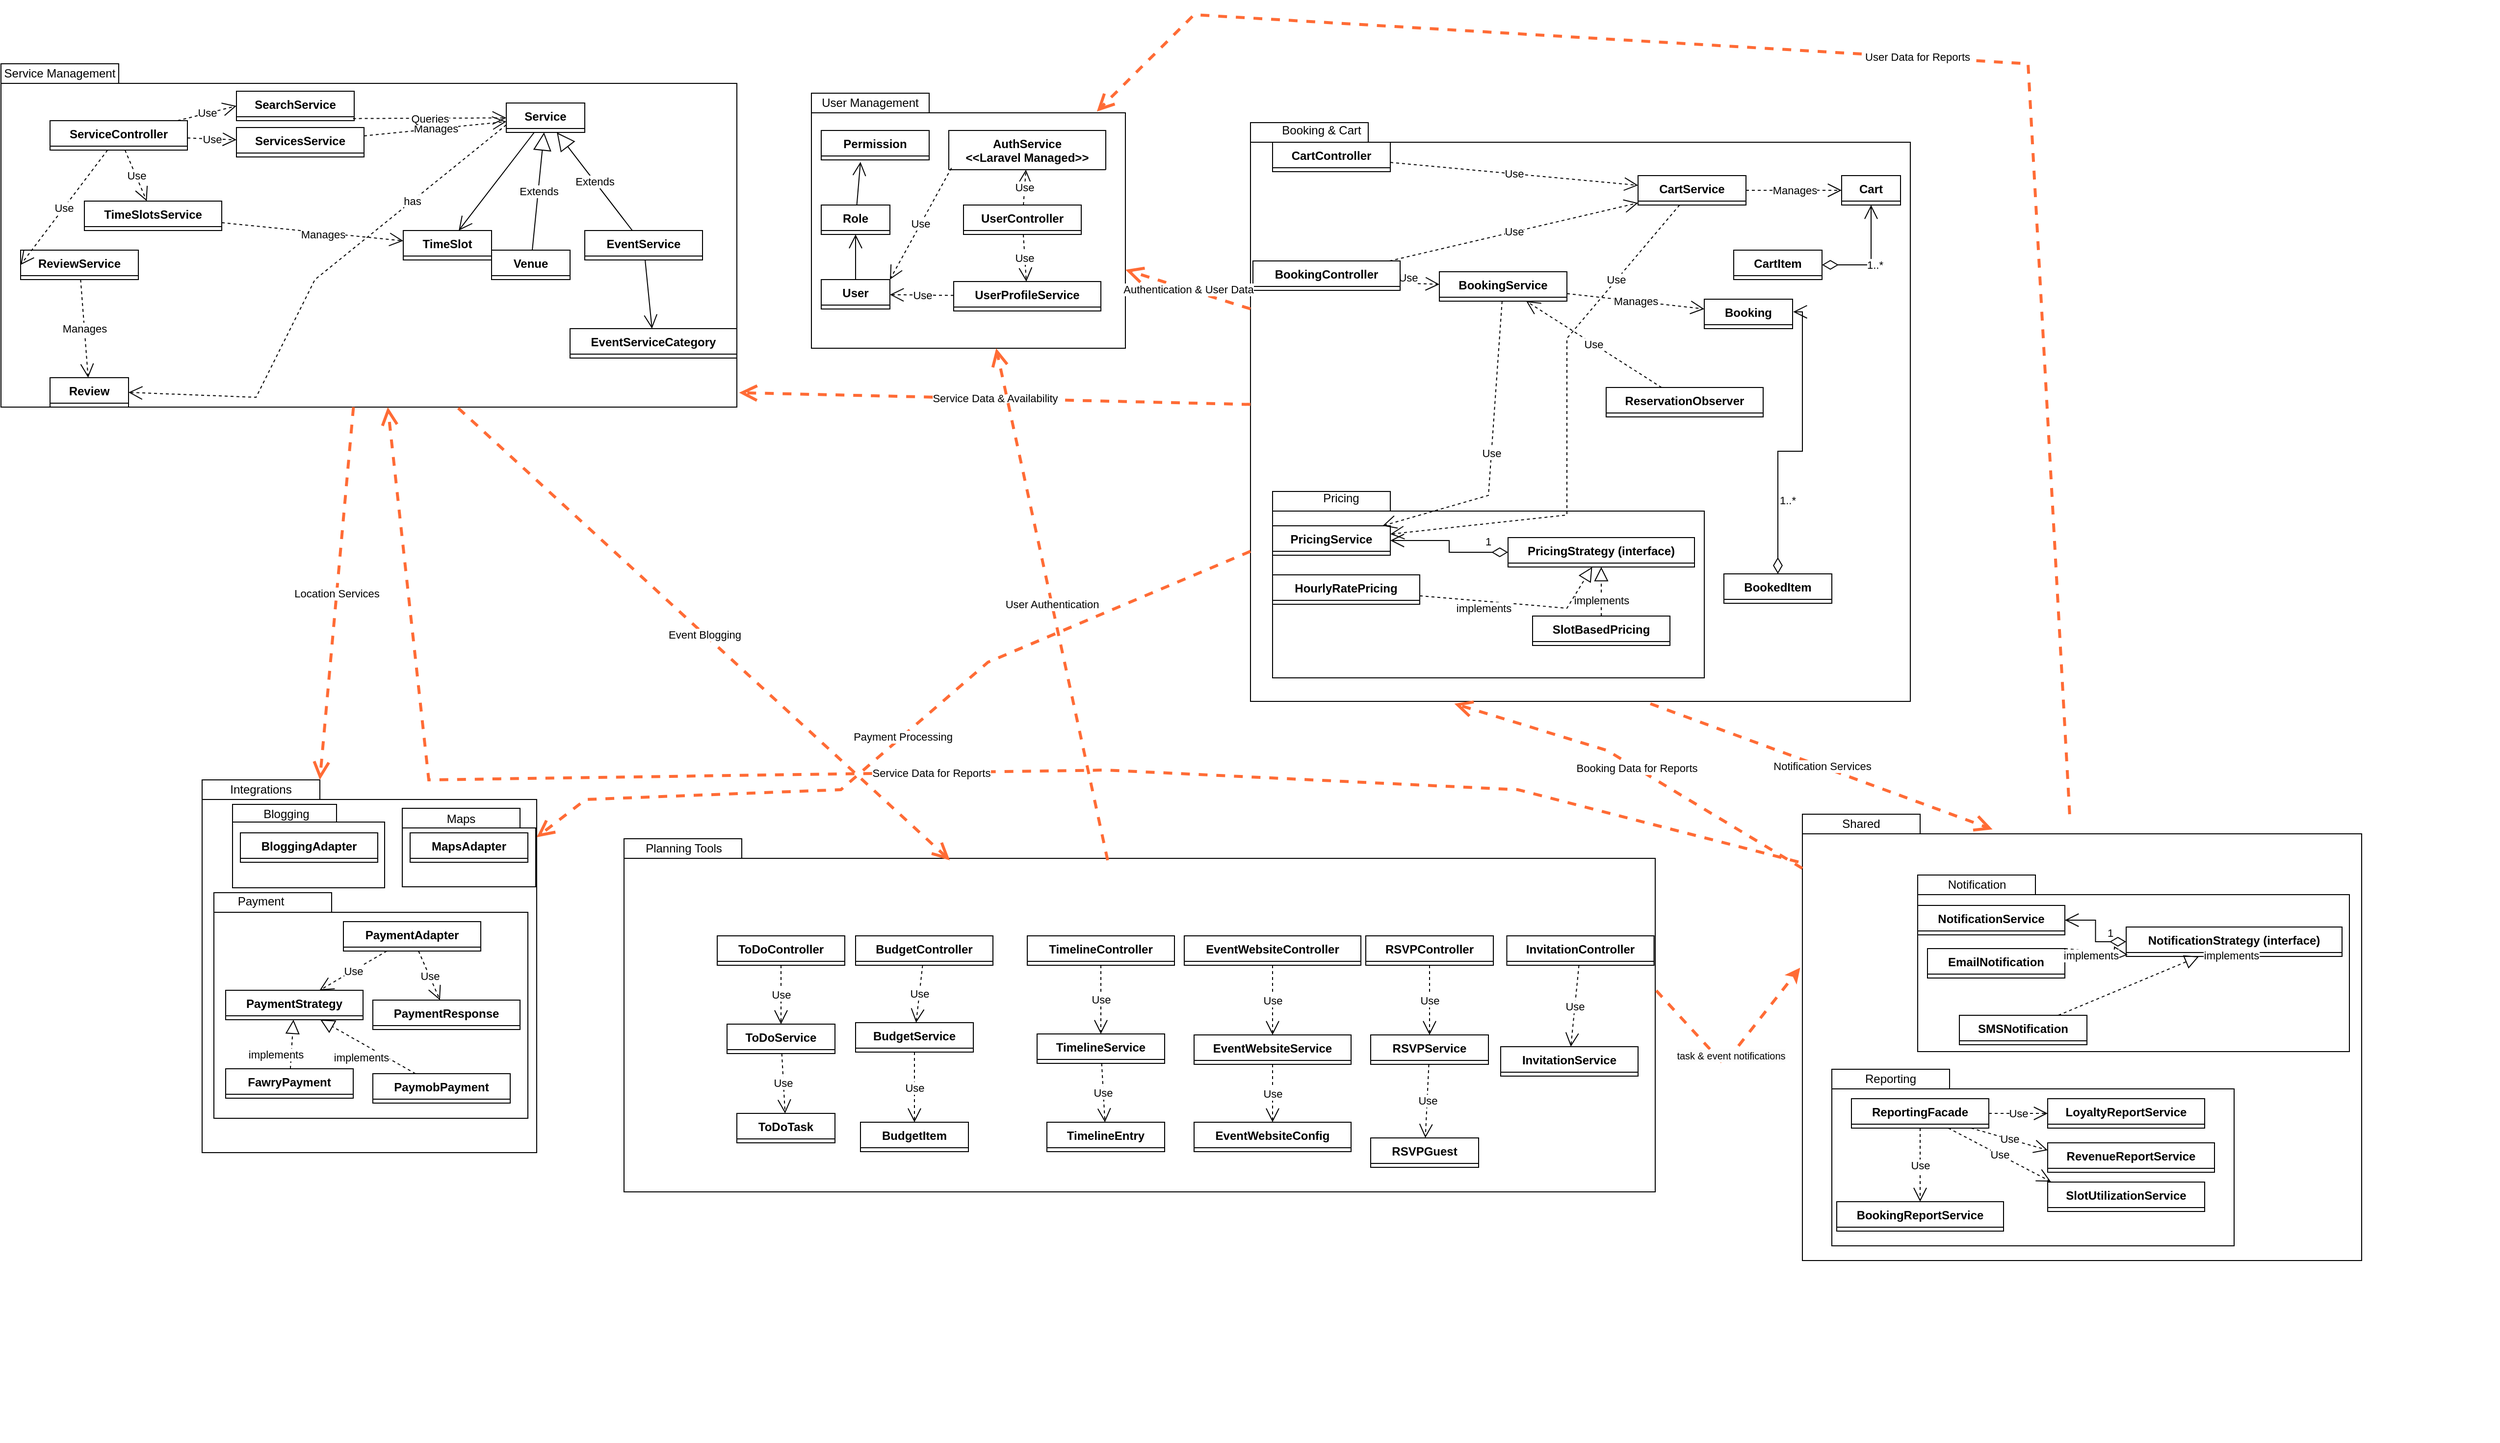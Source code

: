 <mxfile>
    <diagram name="Page-1" id="jn9MllfhFKzNz9mtD9UP">
        <mxGraphModel dx="3058" dy="1126" grid="1" gridSize="10" guides="1" tooltips="1" connect="1" arrows="1" fold="1" page="1" pageScale="1" pageWidth="850" pageHeight="1100" math="0" shadow="0">
            <root>
                <mxCell id="0"/>
                <mxCell id="1" parent="0"/>
                <mxCell id="8lV5hdK7fzUlzfQ0OUB3-443" value="&amp;nbsp;&amp;nbsp;" style="shape=folder;fontStyle=1;spacingTop=10;tabWidth=120;tabHeight=20;tabPosition=left;html=1;whiteSpace=wrap;movable=1;resizable=1;rotatable=1;deletable=1;editable=1;locked=0;connectable=1;" parent="1" vertex="1">
                    <mxGeometry x="79" y="1050" width="1051" height="360" as="geometry"/>
                </mxCell>
                <mxCell id="8lV5hdK7fzUlzfQ0OUB3-318" value="&amp;nbsp;&amp;nbsp;" style="shape=folder;fontStyle=1;spacingTop=10;tabWidth=120;tabHeight=20;tabPosition=left;html=1;whiteSpace=wrap;movable=1;resizable=1;rotatable=1;deletable=1;editable=1;locked=0;connectable=1;" parent="1" vertex="1">
                    <mxGeometry x="1280" y="1025" width="570" height="455" as="geometry"/>
                </mxCell>
                <mxCell id="8lV5hdK7fzUlzfQ0OUB3-283" value="&amp;nbsp;&amp;nbsp;" style="shape=folder;fontStyle=1;spacingTop=10;tabWidth=120;tabHeight=20;tabPosition=left;html=1;whiteSpace=wrap;movable=1;resizable=1;rotatable=1;deletable=1;editable=1;locked=0;connectable=1;" parent="1" vertex="1">
                    <mxGeometry x="717.5" y="320" width="672.5" height="590" as="geometry"/>
                </mxCell>
                <mxCell id="8lV5hdK7fzUlzfQ0OUB3-25" value="" style="shape=folder;fontStyle=1;spacingTop=10;tabWidth=120;tabHeight=20;tabPosition=left;html=1;whiteSpace=wrap;" parent="1" vertex="1">
                    <mxGeometry x="270" y="290" width="320" height="260" as="geometry"/>
                </mxCell>
                <mxCell id="8lV5hdK7fzUlzfQ0OUB3-1" value="User" style="swimlane;fontStyle=1;align=center;verticalAlign=top;childLayout=stackLayout;horizontal=1;startSize=26;horizontalStack=0;resizeParent=1;resizeParentMax=0;resizeLast=0;collapsible=1;marginBottom=0;whiteSpace=wrap;html=1;" parent="1" vertex="1" collapsed="1">
                    <mxGeometry x="280" y="480" width="70" height="30" as="geometry">
                        <mxRectangle x="-30" y="560" width="240" height="160" as="alternateBounds"/>
                    </mxGeometry>
                </mxCell>
                <mxCell id="8lV5hdK7fzUlzfQ0OUB3-2" value="&lt;div&gt;&amp;nbsp; + id: UUID&lt;/div&gt;&lt;div&gt;&amp;nbsp; + name: string&lt;/div&gt;&lt;div&gt;&amp;nbsp; + email: string&lt;/div&gt;&lt;div&gt;&amp;nbsp; + phone: string&lt;/div&gt;&lt;div&gt;&amp;nbsp; + password: string&lt;/div&gt;&lt;div&gt;&amp;nbsp; + profile_photo: string&lt;/div&gt;&lt;div&gt;&lt;span style=&quot;background-color: transparent; color: light-dark(rgb(0, 0, 0), rgb(255, 255, 255));&quot;&gt;&amp;nbsp; + created_at: timestamp&lt;/span&gt;&lt;/div&gt;&lt;div&gt;&amp;nbsp; + updated_at: timestamp&lt;/div&gt;" style="text;strokeColor=none;fillColor=none;align=left;verticalAlign=top;spacingLeft=4;spacingRight=4;overflow=hidden;rotatable=0;points=[[0,0.5],[1,0.5]];portConstraint=eastwest;whiteSpace=wrap;html=1;" parent="8lV5hdK7fzUlzfQ0OUB3-1" vertex="1">
                    <mxGeometry y="26" width="240" height="134" as="geometry"/>
                </mxCell>
                <mxCell id="8lV5hdK7fzUlzfQ0OUB3-5" value="Role" style="swimlane;fontStyle=1;align=center;verticalAlign=top;childLayout=stackLayout;horizontal=1;startSize=26;horizontalStack=0;resizeParent=1;resizeParentMax=0;resizeLast=0;collapsible=1;marginBottom=0;whiteSpace=wrap;html=1;" parent="1" vertex="1" collapsed="1">
                    <mxGeometry x="280" y="404" width="70" height="30" as="geometry">
                        <mxRectangle x="-30" y="450" width="240" height="70" as="alternateBounds"/>
                    </mxGeometry>
                </mxCell>
                <mxCell id="8lV5hdK7fzUlzfQ0OUB3-6" value="&lt;div&gt;&amp;nbsp; + id: UUID&lt;/div&gt;&lt;div&gt;&amp;nbsp; + name: string&lt;/div&gt;" style="text;strokeColor=none;fillColor=none;align=left;verticalAlign=top;spacingLeft=4;spacingRight=4;overflow=hidden;rotatable=0;points=[[0,0.5],[1,0.5]];portConstraint=eastwest;whiteSpace=wrap;html=1;" parent="8lV5hdK7fzUlzfQ0OUB3-5" vertex="1">
                    <mxGeometry y="26" width="240" height="44" as="geometry"/>
                </mxCell>
                <mxCell id="8lV5hdK7fzUlzfQ0OUB3-9" value="UserProfileService" style="swimlane;fontStyle=1;align=center;verticalAlign=top;childLayout=stackLayout;horizontal=1;startSize=26;horizontalStack=0;resizeParent=1;resizeParentMax=0;resizeLast=0;collapsible=1;marginBottom=0;whiteSpace=wrap;html=1;" parent="1" vertex="1" collapsed="1">
                    <mxGeometry x="415" y="482" width="150" height="30" as="geometry">
                        <mxRectangle x="300" y="650" width="300" height="70" as="alternateBounds"/>
                    </mxGeometry>
                </mxCell>
                <mxCell id="8lV5hdK7fzUlzfQ0OUB3-10" value="&lt;div&gt;&amp;nbsp; + updateProfile(user: User, data: array): User&lt;/div&gt;&lt;div&gt;&amp;nbsp; + uploadPhoto(user: User, file: UploadedFile): string&lt;/div&gt;" style="text;strokeColor=none;fillColor=none;align=left;verticalAlign=top;spacingLeft=4;spacingRight=4;overflow=hidden;rotatable=0;points=[[0,0.5],[1,0.5]];portConstraint=eastwest;whiteSpace=wrap;html=1;" parent="8lV5hdK7fzUlzfQ0OUB3-9" vertex="1">
                    <mxGeometry y="26" width="300" height="44" as="geometry"/>
                </mxCell>
                <mxCell id="8lV5hdK7fzUlzfQ0OUB3-11" value="AuthService&lt;div&gt;&amp;lt;&amp;lt;Laravel Managed&amp;gt;&amp;gt;&lt;/div&gt;" style="swimlane;fontStyle=1;align=center;verticalAlign=top;childLayout=stackLayout;horizontal=1;startSize=40;horizontalStack=0;resizeParent=1;resizeParentMax=0;resizeLast=0;collapsible=1;marginBottom=0;whiteSpace=wrap;html=1;" parent="1" vertex="1" collapsed="1">
                    <mxGeometry x="410" y="328" width="160" height="40" as="geometry">
                        <mxRectangle x="305" y="320" width="290" height="110" as="alternateBounds"/>
                    </mxGeometry>
                </mxCell>
                <mxCell id="8lV5hdK7fzUlzfQ0OUB3-12" value="&amp;nbsp; + authenticate(email, password): boolean&lt;div&gt;&amp;nbsp; + register(User user): User&lt;/div&gt;&lt;div&gt;&amp;nbsp; + isPermitted(user: User, action: String): boolean&lt;/div&gt;" style="text;strokeColor=none;fillColor=none;align=left;verticalAlign=top;spacingLeft=4;spacingRight=4;overflow=hidden;rotatable=0;points=[[0,0.5],[1,0.5]];portConstraint=eastwest;whiteSpace=wrap;html=1;" parent="8lV5hdK7fzUlzfQ0OUB3-11" vertex="1">
                    <mxGeometry y="40" width="290" height="70" as="geometry"/>
                </mxCell>
                <mxCell id="8lV5hdK7fzUlzfQ0OUB3-13" value="UserController" style="swimlane;fontStyle=1;align=center;verticalAlign=top;childLayout=stackLayout;horizontal=1;startSize=26;horizontalStack=0;resizeParent=1;resizeParentMax=0;resizeLast=0;collapsible=1;marginBottom=0;whiteSpace=wrap;html=1;" parent="1" vertex="1" collapsed="1">
                    <mxGeometry x="425" y="404" width="120" height="30" as="geometry">
                        <mxRectangle x="300" y="495" width="300" height="110" as="alternateBounds"/>
                    </mxGeometry>
                </mxCell>
                <mxCell id="8lV5hdK7fzUlzfQ0OUB3-14" value="&lt;div&gt;&amp;nbsp; + updateProfile(user: User, data: array): User&lt;/div&gt;&lt;div&gt;&amp;nbsp; + uploadPhoto(user: User, file: UploadedFile): string&lt;/div&gt;&lt;div&gt;&amp;nbsp;&amp;nbsp;&lt;span style=&quot;background-color: transparent; color: light-dark(rgb(0, 0, 0), rgb(255, 255, 255));&quot;&gt;+ authenticate(email, password): boolean&lt;/span&gt;&lt;/div&gt;&lt;div&gt;&amp;nbsp; + register(User user): User&lt;/div&gt;&lt;div&gt;&amp;nbsp; + isPermitted(user: User, action: String): boolean&lt;/div&gt;" style="text;strokeColor=none;fillColor=none;align=left;verticalAlign=top;spacingLeft=4;spacingRight=4;overflow=hidden;rotatable=0;points=[[0,0.5],[1,0.5]];portConstraint=eastwest;whiteSpace=wrap;html=1;" parent="8lV5hdK7fzUlzfQ0OUB3-13" vertex="1">
                    <mxGeometry y="26" width="300" height="84" as="geometry"/>
                </mxCell>
                <mxCell id="8lV5hdK7fzUlzfQ0OUB3-17" value="Use" style="endArrow=open;endSize=12;dashed=1;html=1;rounded=0;" parent="1" source="8lV5hdK7fzUlzfQ0OUB3-9" target="8lV5hdK7fzUlzfQ0OUB3-1" edge="1">
                    <mxGeometry width="160" relative="1" as="geometry">
                        <mxPoint x="450" y="340" as="sourcePoint"/>
                        <mxPoint x="430" y="380" as="targetPoint"/>
                    </mxGeometry>
                </mxCell>
                <mxCell id="8lV5hdK7fzUlzfQ0OUB3-18" value="" style="endArrow=open;endFill=1;endSize=12;html=1;rounded=0;" parent="1" source="8lV5hdK7fzUlzfQ0OUB3-1" target="8lV5hdK7fzUlzfQ0OUB3-6" edge="1">
                    <mxGeometry width="160" relative="1" as="geometry">
                        <mxPoint x="160" y="360" as="sourcePoint"/>
                        <mxPoint x="320" y="360" as="targetPoint"/>
                    </mxGeometry>
                </mxCell>
                <mxCell id="8lV5hdK7fzUlzfQ0OUB3-19" value="Use" style="endArrow=open;endSize=12;dashed=1;html=1;rounded=0;" parent="1" source="8lV5hdK7fzUlzfQ0OUB3-13" target="8lV5hdK7fzUlzfQ0OUB3-9" edge="1">
                    <mxGeometry width="160" relative="1" as="geometry">
                        <mxPoint x="680" y="490" as="sourcePoint"/>
                        <mxPoint x="732" y="550" as="targetPoint"/>
                    </mxGeometry>
                </mxCell>
                <mxCell id="8lV5hdK7fzUlzfQ0OUB3-20" value="Use" style="endArrow=open;endSize=12;dashed=1;html=1;rounded=0;" parent="1" source="8lV5hdK7fzUlzfQ0OUB3-13" target="8lV5hdK7fzUlzfQ0OUB3-11" edge="1">
                    <mxGeometry width="160" relative="1" as="geometry">
                        <mxPoint x="740" y="594" as="sourcePoint"/>
                        <mxPoint x="630" y="611" as="targetPoint"/>
                    </mxGeometry>
                </mxCell>
                <mxCell id="8lV5hdK7fzUlzfQ0OUB3-21" value="Use" style="endArrow=open;endSize=12;dashed=1;html=1;rounded=0;exitX=0.017;exitY=0.957;exitDx=0;exitDy=0;exitPerimeter=0;entryX=1;entryY=0;entryDx=0;entryDy=0;" parent="1" source="8lV5hdK7fzUlzfQ0OUB3-12" target="8lV5hdK7fzUlzfQ0OUB3-1" edge="1">
                    <mxGeometry width="160" relative="1" as="geometry">
                        <mxPoint x="740" y="536" as="sourcePoint"/>
                        <mxPoint x="600" y="505" as="targetPoint"/>
                    </mxGeometry>
                </mxCell>
                <mxCell id="8lV5hdK7fzUlzfQ0OUB3-22" value="Permission" style="swimlane;fontStyle=1;align=center;verticalAlign=top;childLayout=stackLayout;horizontal=1;startSize=26;horizontalStack=0;resizeParent=1;resizeParentMax=0;resizeLast=0;collapsible=1;marginBottom=0;whiteSpace=wrap;html=1;" parent="1" vertex="1" collapsed="1">
                    <mxGeometry x="280" y="328" width="110" height="30" as="geometry">
                        <mxRectangle x="-30" y="320" width="240" height="70" as="alternateBounds"/>
                    </mxGeometry>
                </mxCell>
                <mxCell id="8lV5hdK7fzUlzfQ0OUB3-23" value="&lt;div&gt;&amp;nbsp; + id: UUID&lt;/div&gt;&lt;div&gt;&amp;nbsp; + name: string&lt;/div&gt;" style="text;strokeColor=none;fillColor=none;align=left;verticalAlign=top;spacingLeft=4;spacingRight=4;overflow=hidden;rotatable=0;points=[[0,0.5],[1,0.5]];portConstraint=eastwest;whiteSpace=wrap;html=1;" parent="8lV5hdK7fzUlzfQ0OUB3-22" vertex="1">
                    <mxGeometry y="26" width="240" height="44" as="geometry"/>
                </mxCell>
                <mxCell id="8lV5hdK7fzUlzfQ0OUB3-24" value="" style="endArrow=open;endFill=1;endSize=12;html=1;rounded=0;" parent="1" source="8lV5hdK7fzUlzfQ0OUB3-5" edge="1">
                    <mxGeometry width="160" relative="1" as="geometry">
                        <mxPoint x="100" y="570" as="sourcePoint"/>
                        <mxPoint x="320" y="360" as="targetPoint"/>
                    </mxGeometry>
                </mxCell>
                <mxCell id="8lV5hdK7fzUlzfQ0OUB3-26" value="User Management" style="text;html=1;align=center;verticalAlign=middle;whiteSpace=wrap;rounded=0;" parent="1" vertex="1">
                    <mxGeometry x="270" y="290" width="120" height="20" as="geometry"/>
                </mxCell>
                <mxCell id="8lV5hdK7fzUlzfQ0OUB3-27" value="&amp;nbsp;&amp;nbsp;" style="shape=folder;fontStyle=1;spacingTop=10;tabWidth=120;tabHeight=20;tabPosition=left;html=1;whiteSpace=wrap;movable=1;resizable=1;rotatable=1;deletable=1;editable=1;locked=0;connectable=1;" parent="1" vertex="1">
                    <mxGeometry x="-556" y="260" width="750" height="350" as="geometry"/>
                </mxCell>
                <mxCell id="8lV5hdK7fzUlzfQ0OUB3-28" value="Service Management" style="text;html=1;align=center;verticalAlign=middle;whiteSpace=wrap;rounded=0;" parent="1" vertex="1">
                    <mxGeometry x="-556" y="260" width="120" height="20" as="geometry"/>
                </mxCell>
                <mxCell id="8lV5hdK7fzUlzfQ0OUB3-29" value="Service" style="swimlane;fontStyle=1;align=center;verticalAlign=top;childLayout=stackLayout;horizontal=1;startSize=26;horizontalStack=0;resizeParent=1;resizeParentMax=0;resizeLast=0;collapsible=1;marginBottom=0;whiteSpace=wrap;html=1;" parent="1" vertex="1" collapsed="1">
                    <mxGeometry x="-41" y="300" width="80" height="30" as="geometry">
                        <mxRectangle x="-620" y="280" width="240" height="180" as="alternateBounds"/>
                    </mxGeometry>
                </mxCell>
                <mxCell id="8lV5hdK7fzUlzfQ0OUB3-30" value="&lt;div&gt;&amp;nbsp; + id: int&amp;nbsp;&lt;/div&gt;&lt;div&gt;&amp;nbsp; + name: string&lt;/div&gt;&lt;div&gt;&amp;nbsp; + description: text&lt;/div&gt;&lt;div&gt;&amp;nbsp; + service_type: string&lt;/div&gt;&lt;div&gt;&amp;nbsp; + vendor_id: int&lt;/div&gt;&lt;div&gt;&amp;nbsp; + hourly_rate: decimal&lt;/div&gt;&lt;div&gt;&amp;nbsp; + pricing_model: enum&lt;/div&gt;&lt;div&gt;&amp;nbsp; + location: string&lt;/div&gt;&lt;div&gt;&amp;nbsp; + created_at: timestamp&lt;/div&gt;&lt;div&gt;&amp;nbsp; + updated_at: timestamp&lt;/div&gt;" style="text;strokeColor=none;fillColor=none;align=left;verticalAlign=top;spacingLeft=4;spacingRight=4;overflow=hidden;rotatable=0;points=[[0,0.5],[1,0.5]];portConstraint=eastwest;whiteSpace=wrap;html=1;" parent="8lV5hdK7fzUlzfQ0OUB3-29" vertex="1">
                    <mxGeometry y="26" width="240" height="154" as="geometry"/>
                </mxCell>
                <mxCell id="8lV5hdK7fzUlzfQ0OUB3-31" value="Venue" style="swimlane;fontStyle=1;align=center;verticalAlign=top;childLayout=stackLayout;horizontal=1;startSize=26;horizontalStack=0;resizeParent=1;resizeParentMax=0;resizeLast=0;collapsible=1;marginBottom=0;whiteSpace=wrap;html=1;" parent="1" vertex="1" collapsed="1">
                    <mxGeometry x="-56" y="450" width="80" height="30" as="geometry">
                        <mxRectangle x="-425" y="320" width="240" height="80" as="alternateBounds"/>
                    </mxGeometry>
                </mxCell>
                <mxCell id="8lV5hdK7fzUlzfQ0OUB3-39" value="&lt;div&gt;&amp;nbsp; + max_capacity: int&lt;/div&gt;&lt;div&gt;&lt;span style=&quot;background-color: transparent; color: light-dark(rgb(0, 0, 0), rgb(255, 255, 255));&quot;&gt;&amp;nbsp; + is_eco_friendly: bool&lt;/span&gt;&lt;/div&gt;&lt;div&gt;&amp;nbsp; + photos: JSON&lt;/div&gt;" style="text;strokeColor=none;fillColor=none;align=left;verticalAlign=top;spacingLeft=4;spacingRight=4;overflow=hidden;rotatable=0;points=[[0,0.5],[1,0.5]];portConstraint=eastwest;whiteSpace=wrap;html=1;" parent="8lV5hdK7fzUlzfQ0OUB3-31" vertex="1">
                    <mxGeometry y="26" width="240" height="54" as="geometry"/>
                </mxCell>
                <mxCell id="8lV5hdK7fzUlzfQ0OUB3-33" value="Extends" style="endArrow=block;endSize=16;endFill=0;html=1;rounded=0;" parent="1" source="8lV5hdK7fzUlzfQ0OUB3-31" target="8lV5hdK7fzUlzfQ0OUB3-29" edge="1">
                    <mxGeometry width="160" relative="1" as="geometry">
                        <mxPoint x="-6" y="520" as="sourcePoint"/>
                        <mxPoint x="154" y="520" as="targetPoint"/>
                        <Array as="points"/>
                    </mxGeometry>
                </mxCell>
                <mxCell id="8lV5hdK7fzUlzfQ0OUB3-40" value="EventService" style="swimlane;fontStyle=1;align=center;verticalAlign=top;childLayout=stackLayout;horizontal=1;startSize=26;horizontalStack=0;resizeParent=1;resizeParentMax=0;resizeLast=0;collapsible=1;marginBottom=0;whiteSpace=wrap;html=1;" parent="1" vertex="1" collapsed="1">
                    <mxGeometry x="39" y="430" width="120" height="30" as="geometry">
                        <mxRectangle x="-425" y="430" width="240" height="50" as="alternateBounds"/>
                    </mxGeometry>
                </mxCell>
                <mxCell id="8lV5hdK7fzUlzfQ0OUB3-41" value="&lt;div&gt;&amp;nbsp; + category_id: int&lt;/div&gt;" style="text;strokeColor=none;fillColor=none;align=left;verticalAlign=top;spacingLeft=4;spacingRight=4;overflow=hidden;rotatable=0;points=[[0,0.5],[1,0.5]];portConstraint=eastwest;whiteSpace=wrap;html=1;" parent="8lV5hdK7fzUlzfQ0OUB3-40" vertex="1">
                    <mxGeometry y="26" width="240" height="24" as="geometry"/>
                </mxCell>
                <mxCell id="8lV5hdK7fzUlzfQ0OUB3-42" value="Extends" style="endArrow=block;endSize=16;endFill=0;html=1;rounded=0;" parent="1" source="8lV5hdK7fzUlzfQ0OUB3-40" target="8lV5hdK7fzUlzfQ0OUB3-29" edge="1">
                    <mxGeometry x="-0.009" width="160" relative="1" as="geometry">
                        <mxPoint x="49" y="399" as="sourcePoint"/>
                        <mxPoint x="-46" y="421" as="targetPoint"/>
                        <mxPoint as="offset"/>
                    </mxGeometry>
                </mxCell>
                <mxCell id="8lV5hdK7fzUlzfQ0OUB3-43" value="TimeSlot" style="swimlane;fontStyle=1;align=center;verticalAlign=top;childLayout=stackLayout;horizontal=1;startSize=26;horizontalStack=0;resizeParent=1;resizeParentMax=0;resizeLast=0;collapsible=1;marginBottom=0;whiteSpace=wrap;html=1;" parent="1" vertex="1" collapsed="1">
                    <mxGeometry x="-146" y="430" width="90" height="30" as="geometry">
                        <mxRectangle x="-665" y="426" width="240" height="120" as="alternateBounds"/>
                    </mxGeometry>
                </mxCell>
                <mxCell id="8lV5hdK7fzUlzfQ0OUB3-44" value="&lt;div&gt;&amp;nbsp; + id: int&lt;/div&gt;&lt;div&gt;&amp;nbsp; + service_id: int&lt;/div&gt;&lt;div&gt;&amp;nbsp; + start_time: time&lt;/div&gt;&lt;div&gt;&amp;nbsp; + end_time: time&lt;/div&gt;&lt;div&gt;&amp;nbsp; + price: decimal&lt;/div&gt;&lt;div&gt;&amp;nbsp; + day_of_week: tinyint&lt;/div&gt;" style="text;strokeColor=none;fillColor=none;align=left;verticalAlign=top;spacingLeft=4;spacingRight=4;overflow=hidden;rotatable=0;points=[[0,0.5],[1,0.5]];portConstraint=eastwest;whiteSpace=wrap;html=1;" parent="8lV5hdK7fzUlzfQ0OUB3-43" vertex="1">
                    <mxGeometry y="26" width="240" height="94" as="geometry"/>
                </mxCell>
                <mxCell id="8lV5hdK7fzUlzfQ0OUB3-45" value="" style="endArrow=open;endFill=1;endSize=12;html=1;rounded=0;" parent="1" source="8lV5hdK7fzUlzfQ0OUB3-30" target="8lV5hdK7fzUlzfQ0OUB3-43" edge="1">
                    <mxGeometry width="160" relative="1" as="geometry">
                        <mxPoint x="-96" y="580" as="sourcePoint"/>
                        <mxPoint x="-156" y="560" as="targetPoint"/>
                    </mxGeometry>
                </mxCell>
                <mxCell id="8lV5hdK7fzUlzfQ0OUB3-46" value="EventServiceCategory" style="swimlane;fontStyle=1;align=center;verticalAlign=top;childLayout=stackLayout;horizontal=1;startSize=26;horizontalStack=0;resizeParent=1;resizeParentMax=0;resizeLast=0;collapsible=1;marginBottom=0;whiteSpace=wrap;html=1;" parent="1" vertex="1" collapsed="1">
                    <mxGeometry x="24" y="530" width="170" height="30" as="geometry">
                        <mxRectangle x="-425" y="550" width="240" height="70" as="alternateBounds"/>
                    </mxGeometry>
                </mxCell>
                <mxCell id="8lV5hdK7fzUlzfQ0OUB3-47" value="&lt;div&gt;&amp;nbsp; + id: int&lt;/div&gt;&lt;div&gt;&amp;nbsp; + name: string&lt;/div&gt;" style="text;strokeColor=none;fillColor=none;align=left;verticalAlign=top;spacingLeft=4;spacingRight=4;overflow=hidden;rotatable=0;points=[[0,0.5],[1,0.5]];portConstraint=eastwest;whiteSpace=wrap;html=1;" parent="8lV5hdK7fzUlzfQ0OUB3-46" vertex="1">
                    <mxGeometry y="26" width="240" height="44" as="geometry"/>
                </mxCell>
                <mxCell id="8lV5hdK7fzUlzfQ0OUB3-48" value="" style="endArrow=open;endFill=1;endSize=12;html=1;rounded=0;" parent="1" source="8lV5hdK7fzUlzfQ0OUB3-40" target="8lV5hdK7fzUlzfQ0OUB3-46" edge="1">
                    <mxGeometry width="160" relative="1" as="geometry">
                        <mxPoint x="-166" y="540" as="sourcePoint"/>
                        <mxPoint x="-166" y="590" as="targetPoint"/>
                    </mxGeometry>
                </mxCell>
                <mxCell id="8lV5hdK7fzUlzfQ0OUB3-70" value="Manages" style="endArrow=open;endSize=12;dashed=1;html=1;rounded=0;" parent="1" source="8lV5hdK7fzUlzfQ0OUB3-49" target="8lV5hdK7fzUlzfQ0OUB3-29" edge="1">
                    <mxGeometry width="160" relative="1" as="geometry">
                        <mxPoint x="-256" y="491" as="sourcePoint"/>
                        <mxPoint x="-346" y="480" as="targetPoint"/>
                        <mxPoint as="offset"/>
                    </mxGeometry>
                </mxCell>
                <mxCell id="8lV5hdK7fzUlzfQ0OUB3-78" value="TimeSlotsService" style="swimlane;fontStyle=1;childLayout=stackLayout;horizontal=1;startSize=26;horizontalStack=0;resizeParent=1;resizeParentMax=0;resizeLast=0;collapsible=1;marginBottom=0;" parent="1" vertex="1" collapsed="1">
                    <mxGeometry x="-471" y="400" width="140" height="30" as="geometry">
                        <mxRectangle x="-1210" y="512" width="360" height="156" as="alternateBounds"/>
                    </mxGeometry>
                </mxCell>
                <mxCell id="8lV5hdK7fzUlzfQ0OUB3-79" value="  + createSlot(serviceId: int, data: array): TimeSlot" style="text;strokeColor=none;fillColor=none;align=left;verticalAlign=top;spacingLeft=4;spacingRight=4;overflow=hidden;rotatable=0;points=[[0,0.5],[1,0.5]];portConstraint=eastwest;" parent="8lV5hdK7fzUlzfQ0OUB3-78" vertex="1">
                    <mxGeometry y="26" width="360" height="26" as="geometry"/>
                </mxCell>
                <mxCell id="8lV5hdK7fzUlzfQ0OUB3-80" value="  + updateSlot(slotId: int, data: array): TimeSlot" style="text;strokeColor=none;fillColor=none;align=left;verticalAlign=top;spacingLeft=4;spacingRight=4;overflow=hidden;rotatable=0;points=[[0,0.5],[1,0.5]];portConstraint=eastwest;" parent="8lV5hdK7fzUlzfQ0OUB3-78" vertex="1">
                    <mxGeometry y="52" width="360" height="26" as="geometry"/>
                </mxCell>
                <mxCell id="8lV5hdK7fzUlzfQ0OUB3-81" value="  + deleteSlot(slotId: int): void" style="text;strokeColor=none;fillColor=none;align=left;verticalAlign=top;spacingLeft=4;spacingRight=4;overflow=hidden;rotatable=0;points=[[0,0.5],[1,0.5]];portConstraint=eastwest;" parent="8lV5hdK7fzUlzfQ0OUB3-78" vertex="1">
                    <mxGeometry y="78" width="360" height="26" as="geometry"/>
                </mxCell>
                <mxCell id="8lV5hdK7fzUlzfQ0OUB3-82" value="  + getSlotsForService(serviceId: int): array&lt;TimeSlot&gt;" style="text;strokeColor=none;fillColor=none;align=left;verticalAlign=top;spacingLeft=4;spacingRight=4;overflow=hidden;rotatable=0;points=[[0,0.5],[1,0.5]];portConstraint=eastwest;" parent="8lV5hdK7fzUlzfQ0OUB3-78" vertex="1">
                    <mxGeometry y="104" width="360" height="26" as="geometry"/>
                </mxCell>
                <mxCell id="8lV5hdK7fzUlzfQ0OUB3-83" value="  + getSlotsForDate(serviceId: int, date: Date): array&lt;TimeSlot&gt;" style="text;strokeColor=none;fillColor=none;align=left;verticalAlign=top;spacingLeft=4;spacingRight=4;overflow=hidden;rotatable=0;points=[[0,0.5],[1,0.5]];portConstraint=eastwest;" parent="8lV5hdK7fzUlzfQ0OUB3-78" vertex="1">
                    <mxGeometry y="130" width="360" height="26" as="geometry"/>
                </mxCell>
                <mxCell id="8lV5hdK7fzUlzfQ0OUB3-85" value="Manages" style="endArrow=open;endSize=12;dashed=1;html=1;rounded=0;" parent="1" source="8lV5hdK7fzUlzfQ0OUB3-78" target="8lV5hdK7fzUlzfQ0OUB3-43" edge="1">
                    <mxGeometry x="0.112" y="-2" width="160" relative="1" as="geometry">
                        <mxPoint x="-366" y="451" as="sourcePoint"/>
                        <mxPoint x="-286" y="450" as="targetPoint"/>
                        <mxPoint as="offset"/>
                    </mxGeometry>
                </mxCell>
                <mxCell id="8lV5hdK7fzUlzfQ0OUB3-86" value="SearchService" style="swimlane;fontStyle=1;childLayout=stackLayout;horizontal=1;startSize=26;horizontalStack=0;resizeParent=1;resizeParentMax=0;resizeLast=0;collapsible=1;marginBottom=0;" parent="1" vertex="1" collapsed="1">
                    <mxGeometry x="-316" y="288" width="120" height="30" as="geometry">
                        <mxRectangle x="-1145" y="258" width="260" height="52" as="alternateBounds"/>
                    </mxGeometry>
                </mxCell>
                <mxCell id="8lV5hdK7fzUlzfQ0OUB3-87" value="  + search(filters: array): Collection&lt;Service&gt;" style="text;strokeColor=none;fillColor=none;align=left;verticalAlign=top;spacingLeft=4;spacingRight=4;overflow=hidden;rotatable=0;points=[[0,0.5],[1,0.5]];portConstraint=eastwest;" parent="8lV5hdK7fzUlzfQ0OUB3-86" vertex="1">
                    <mxGeometry y="26" width="260" height="26" as="geometry"/>
                </mxCell>
                <mxCell id="8lV5hdK7fzUlzfQ0OUB3-89" value="Queries" style="endArrow=open;endSize=12;dashed=1;html=1;rounded=0;exitX=0.99;exitY=0.928;exitDx=0;exitDy=0;exitPerimeter=0;" parent="1" source="8lV5hdK7fzUlzfQ0OUB3-87" target="8lV5hdK7fzUlzfQ0OUB3-29" edge="1">
                    <mxGeometry width="160" relative="1" as="geometry">
                        <mxPoint x="-346" y="361" as="sourcePoint"/>
                        <mxPoint x="-266" y="360" as="targetPoint"/>
                        <mxPoint as="offset"/>
                    </mxGeometry>
                </mxCell>
                <mxCell id="8lV5hdK7fzUlzfQ0OUB3-90" value="ServiceController" style="swimlane;fontStyle=1;childLayout=stackLayout;horizontal=1;startSize=26;horizontalStack=0;resizeParent=1;resizeParentMax=0;resizeLast=0;collapsible=1;marginBottom=0;" parent="1" vertex="1" collapsed="1">
                    <mxGeometry x="-506" y="318" width="140" height="30" as="geometry">
                        <mxRectangle x="-1550" y="368" width="280" height="338" as="alternateBounds"/>
                    </mxGeometry>
                </mxCell>
                <mxCell id="8lV5hdK7fzUlzfQ0OUB3-91" value="+store(request): Response" style="text;strokeColor=none;fillColor=none;align=left;verticalAlign=top;spacingLeft=4;spacingRight=4;overflow=hidden;rotatable=0;points=[[0,0.5],[1,0.5]];portConstraint=eastwest;" parent="8lV5hdK7fzUlzfQ0OUB3-90" vertex="1">
                    <mxGeometry y="26" width="280" height="26" as="geometry"/>
                </mxCell>
                <mxCell id="8lV5hdK7fzUlzfQ0OUB3-92" value="+update(id: int, request): Response" style="text;strokeColor=none;fillColor=none;align=left;verticalAlign=top;spacingLeft=4;spacingRight=4;overflow=hidden;rotatable=0;points=[[0,0.5],[1,0.5]];portConstraint=eastwest;" parent="8lV5hdK7fzUlzfQ0OUB3-90" vertex="1">
                    <mxGeometry y="52" width="280" height="26" as="geometry"/>
                </mxCell>
                <mxCell id="8lV5hdK7fzUlzfQ0OUB3-93" value="+destroy(id: int): Response" style="text;strokeColor=none;fillColor=none;align=left;verticalAlign=top;spacingLeft=4;spacingRight=4;overflow=hidden;rotatable=0;points=[[0,0.5],[1,0.5]];portConstraint=eastwest;" parent="8lV5hdK7fzUlzfQ0OUB3-90" vertex="1">
                    <mxGeometry y="78" width="280" height="26" as="geometry"/>
                </mxCell>
                <mxCell id="8lV5hdK7fzUlzfQ0OUB3-94" value="+addTimeSlot(serviceId: int, request): Response" style="text;strokeColor=none;fillColor=none;align=left;verticalAlign=top;spacingLeft=4;spacingRight=4;overflow=hidden;rotatable=0;points=[[0,0.5],[1,0.5]];portConstraint=eastwest;" parent="8lV5hdK7fzUlzfQ0OUB3-90" vertex="1">
                    <mxGeometry y="104" width="280" height="26" as="geometry"/>
                </mxCell>
                <mxCell id="8lV5hdK7fzUlzfQ0OUB3-95" value="+listTimeSlots(serviceId: int): Response" style="text;strokeColor=none;fillColor=none;align=left;verticalAlign=top;spacingLeft=4;spacingRight=4;overflow=hidden;rotatable=0;points=[[0,0.5],[1,0.5]];portConstraint=eastwest;" parent="8lV5hdK7fzUlzfQ0OUB3-90" vertex="1">
                    <mxGeometry y="130" width="280" height="26" as="geometry"/>
                </mxCell>
                <mxCell id="8lV5hdK7fzUlzfQ0OUB3-96" value="+updateTimeSlot(slotId: int, request): Response" style="text;strokeColor=none;fillColor=none;align=left;verticalAlign=top;spacingLeft=4;spacingRight=4;overflow=hidden;rotatable=0;points=[[0,0.5],[1,0.5]];portConstraint=eastwest;" parent="8lV5hdK7fzUlzfQ0OUB3-90" vertex="1">
                    <mxGeometry y="156" width="280" height="26" as="geometry"/>
                </mxCell>
                <mxCell id="8lV5hdK7fzUlzfQ0OUB3-97" value="+deleteTimeSlot(slotId: int): Response" style="text;strokeColor=none;fillColor=none;align=left;verticalAlign=top;spacingLeft=4;spacingRight=4;overflow=hidden;rotatable=0;points=[[0,0.5],[1,0.5]];portConstraint=eastwest;" parent="8lV5hdK7fzUlzfQ0OUB3-90" vertex="1">
                    <mxGeometry y="182" width="280" height="26" as="geometry"/>
                </mxCell>
                <mxCell id="8lV5hdK7fzUlzfQ0OUB3-98" value="+search(filters): Response" style="text;strokeColor=none;fillColor=none;align=left;verticalAlign=top;spacingLeft=4;spacingRight=4;overflow=hidden;rotatable=0;points=[[0,0.5],[1,0.5]];portConstraint=eastwest;" parent="8lV5hdK7fzUlzfQ0OUB3-90" vertex="1">
                    <mxGeometry y="208" width="280" height="26" as="geometry"/>
                </mxCell>
                <mxCell id="8lV5hdK7fzUlzfQ0OUB3-126" value="+addReview(serviceId: int, request): Response" style="text;strokeColor=none;fillColor=none;align=left;verticalAlign=top;spacingLeft=4;spacingRight=4;overflow=hidden;rotatable=0;points=[[0,0.5],[1,0.5]];portConstraint=eastwest;" parent="8lV5hdK7fzUlzfQ0OUB3-90" vertex="1">
                    <mxGeometry y="234" width="280" height="26" as="geometry"/>
                </mxCell>
                <mxCell id="8lV5hdK7fzUlzfQ0OUB3-123" value="+updateReview(reviewId: int, request): Response" style="text;strokeColor=none;fillColor=none;align=left;verticalAlign=top;spacingLeft=4;spacingRight=4;overflow=hidden;rotatable=0;points=[[0,0.5],[1,0.5]];portConstraint=eastwest;" parent="8lV5hdK7fzUlzfQ0OUB3-90" vertex="1">
                    <mxGeometry y="260" width="280" height="26" as="geometry"/>
                </mxCell>
                <mxCell id="8lV5hdK7fzUlzfQ0OUB3-124" value="+deleteReview(reviewId: int): Response" style="text;strokeColor=none;fillColor=none;align=left;verticalAlign=top;spacingLeft=4;spacingRight=4;overflow=hidden;rotatable=0;points=[[0,0.5],[1,0.5]];portConstraint=eastwest;" parent="8lV5hdK7fzUlzfQ0OUB3-90" vertex="1">
                    <mxGeometry y="286" width="280" height="26" as="geometry"/>
                </mxCell>
                <mxCell id="8lV5hdK7fzUlzfQ0OUB3-127" value="+listReviews(serviceId: int): Response" style="text;strokeColor=none;fillColor=none;align=left;verticalAlign=top;spacingLeft=4;spacingRight=4;overflow=hidden;rotatable=0;points=[[0,0.5],[1,0.5]];portConstraint=eastwest;fontStyle=0" parent="8lV5hdK7fzUlzfQ0OUB3-90" vertex="1">
                    <mxGeometry y="312" width="280" height="26" as="geometry"/>
                </mxCell>
                <mxCell id="8lV5hdK7fzUlzfQ0OUB3-99" value="Use" style="endArrow=open;endSize=12;dashed=1;html=1;rounded=0;" parent="1" source="8lV5hdK7fzUlzfQ0OUB3-90" target="8lV5hdK7fzUlzfQ0OUB3-49" edge="1">
                    <mxGeometry width="160" relative="1" as="geometry">
                        <mxPoint x="-686" y="400" as="sourcePoint"/>
                        <mxPoint x="-786" y="533" as="targetPoint"/>
                    </mxGeometry>
                </mxCell>
                <mxCell id="8lV5hdK7fzUlzfQ0OUB3-100" value="Use" style="endArrow=open;endSize=12;dashed=1;html=1;rounded=0;" parent="1" source="8lV5hdK7fzUlzfQ0OUB3-90" target="8lV5hdK7fzUlzfQ0OUB3-78" edge="1">
                    <mxGeometry x="0.002" width="160" relative="1" as="geometry">
                        <mxPoint x="-786" y="464" as="sourcePoint"/>
                        <mxPoint x="-726" y="460" as="targetPoint"/>
                        <mxPoint as="offset"/>
                    </mxGeometry>
                </mxCell>
                <mxCell id="8lV5hdK7fzUlzfQ0OUB3-101" value="Use" style="endArrow=open;endSize=12;dashed=1;html=1;rounded=0;entryX=0;entryY=0.5;entryDx=0;entryDy=0;" parent="1" source="8lV5hdK7fzUlzfQ0OUB3-90" target="8lV5hdK7fzUlzfQ0OUB3-87" edge="1">
                    <mxGeometry width="160" relative="1" as="geometry">
                        <mxPoint x="-786" y="534" as="sourcePoint"/>
                        <mxPoint x="-726" y="560" as="targetPoint"/>
                    </mxGeometry>
                </mxCell>
                <mxCell id="8lV5hdK7fzUlzfQ0OUB3-49" value="ServicesService" style="swimlane;fontStyle=1;childLayout=stackLayout;horizontal=1;startSize=26;horizontalStack=0;resizeParent=1;resizeParentMax=0;resizeLast=0;collapsible=1;marginBottom=0;" parent="1" vertex="1" collapsed="1">
                    <mxGeometry x="-316" y="325" width="130" height="30" as="geometry">
                        <mxRectangle x="-1160" y="320" width="290" height="182" as="alternateBounds"/>
                    </mxGeometry>
                </mxCell>
                <mxCell id="8lV5hdK7fzUlzfQ0OUB3-50" value="  + createService(data: array): Service" style="text;strokeColor=none;fillColor=none;align=left;verticalAlign=top;spacingLeft=4;spacingRight=4;overflow=hidden;rotatable=0;points=[[0,0.5],[1,0.5]];portConstraint=eastwest;" parent="8lV5hdK7fzUlzfQ0OUB3-49" vertex="1">
                    <mxGeometry y="26" width="290" height="26" as="geometry"/>
                </mxCell>
                <mxCell id="8lV5hdK7fzUlzfQ0OUB3-51" value="  + updateService(serviceId: int, data: array): Service" style="text;strokeColor=none;fillColor=none;align=left;verticalAlign=top;spacingLeft=4;spacingRight=4;overflow=hidden;rotatable=0;points=[[0,0.5],[1,0.5]];portConstraint=eastwest;" parent="8lV5hdK7fzUlzfQ0OUB3-49" vertex="1">
                    <mxGeometry y="52" width="290" height="26" as="geometry"/>
                </mxCell>
                <mxCell id="8lV5hdK7fzUlzfQ0OUB3-52" value="  + deleteService(serviceId: int): void" style="text;strokeColor=none;fillColor=none;align=left;verticalAlign=top;spacingLeft=4;spacingRight=4;overflow=hidden;rotatable=0;points=[[0,0.5],[1,0.5]];portConstraint=eastwest;" parent="8lV5hdK7fzUlzfQ0OUB3-49" vertex="1">
                    <mxGeometry y="78" width="290" height="26" as="geometry"/>
                </mxCell>
                <mxCell id="8lV5hdK7fzUlzfQ0OUB3-53" value="  + getService(serviceId: int): Service" style="text;strokeColor=none;fillColor=none;align=left;verticalAlign=top;spacingLeft=4;spacingRight=4;overflow=hidden;rotatable=0;points=[[0,0.5],[1,0.5]];portConstraint=eastwest;" parent="8lV5hdK7fzUlzfQ0OUB3-49" vertex="1">
                    <mxGeometry y="104" width="290" height="26" as="geometry"/>
                </mxCell>
                <mxCell id="8lV5hdK7fzUlzfQ0OUB3-68" value="  + getService(serviceId: int): Service" style="text;strokeColor=none;fillColor=none;align=left;verticalAlign=top;spacingLeft=4;spacingRight=4;overflow=hidden;rotatable=0;points=[[0,0.5],[1,0.5]];portConstraint=eastwest;" parent="8lV5hdK7fzUlzfQ0OUB3-49" vertex="1">
                    <mxGeometry y="130" width="290" height="26" as="geometry"/>
                </mxCell>
                <mxCell id="8lV5hdK7fzUlzfQ0OUB3-69" value="  + getService(serviceId: int): Service" style="text;strokeColor=none;fillColor=none;align=left;verticalAlign=top;spacingLeft=4;spacingRight=4;overflow=hidden;rotatable=0;points=[[0,0.5],[1,0.5]];portConstraint=eastwest;" parent="8lV5hdK7fzUlzfQ0OUB3-49" vertex="1">
                    <mxGeometry y="156" width="290" height="26" as="geometry"/>
                </mxCell>
                <mxCell id="8lV5hdK7fzUlzfQ0OUB3-105" value="Review" style="swimlane;fontStyle=1;childLayout=stackLayout;horizontal=1;startSize=26;horizontalStack=0;resizeParent=1;resizeParentMax=0;resizeLast=0;collapsible=1;marginBottom=0;" parent="1" vertex="1" collapsed="1">
                    <mxGeometry x="-506" y="580" width="80" height="30" as="geometry">
                        <mxRectangle x="-760" y="677" width="160" height="182" as="alternateBounds"/>
                    </mxGeometry>
                </mxCell>
                <mxCell id="8lV5hdK7fzUlzfQ0OUB3-106" value="+id: int" style="text;strokeColor=none;fillColor=none;align=left;verticalAlign=top;spacingLeft=4;spacingRight=4;overflow=hidden;rotatable=0;points=[[0,0.5],[1,0.5]];portConstraint=eastwest;" parent="8lV5hdK7fzUlzfQ0OUB3-105" vertex="1">
                    <mxGeometry y="26" width="160" height="26" as="geometry"/>
                </mxCell>
                <mxCell id="8lV5hdK7fzUlzfQ0OUB3-107" value="+service_id: int" style="text;strokeColor=none;fillColor=none;align=left;verticalAlign=top;spacingLeft=4;spacingRight=4;overflow=hidden;rotatable=0;points=[[0,0.5],[1,0.5]];portConstraint=eastwest;" parent="8lV5hdK7fzUlzfQ0OUB3-105" vertex="1">
                    <mxGeometry y="52" width="160" height="26" as="geometry"/>
                </mxCell>
                <mxCell id="8lV5hdK7fzUlzfQ0OUB3-108" value="+user_id: int" style="text;strokeColor=none;fillColor=none;align=left;verticalAlign=top;spacingLeft=4;spacingRight=4;overflow=hidden;rotatable=0;points=[[0,0.5],[1,0.5]];portConstraint=eastwest;" parent="8lV5hdK7fzUlzfQ0OUB3-105" vertex="1">
                    <mxGeometry y="78" width="160" height="26" as="geometry"/>
                </mxCell>
                <mxCell id="8lV5hdK7fzUlzfQ0OUB3-109" value="+rating: int" style="text;strokeColor=none;fillColor=none;align=left;verticalAlign=top;spacingLeft=4;spacingRight=4;overflow=hidden;rotatable=0;points=[[0,0.5],[1,0.5]];portConstraint=eastwest;" parent="8lV5hdK7fzUlzfQ0OUB3-105" vertex="1">
                    <mxGeometry y="104" width="160" height="26" as="geometry"/>
                </mxCell>
                <mxCell id="8lV5hdK7fzUlzfQ0OUB3-110" value="+comment: string" style="text;strokeColor=none;fillColor=none;align=left;verticalAlign=top;spacingLeft=4;spacingRight=4;overflow=hidden;rotatable=0;points=[[0,0.5],[1,0.5]];portConstraint=eastwest;" parent="8lV5hdK7fzUlzfQ0OUB3-105" vertex="1">
                    <mxGeometry y="130" width="160" height="26" as="geometry"/>
                </mxCell>
                <mxCell id="8lV5hdK7fzUlzfQ0OUB3-111" value="+created_at: datetime" style="text;strokeColor=none;fillColor=none;align=left;verticalAlign=top;spacingLeft=4;spacingRight=4;overflow=hidden;rotatable=0;points=[[0,0.5],[1,0.5]];portConstraint=eastwest;" parent="8lV5hdK7fzUlzfQ0OUB3-105" vertex="1">
                    <mxGeometry y="156" width="160" height="26" as="geometry"/>
                </mxCell>
                <mxCell id="8lV5hdK7fzUlzfQ0OUB3-112" value="ReviewService" style="swimlane;fontStyle=1;childLayout=stackLayout;horizontal=1;startSize=26;horizontalStack=0;resizeParent=1;resizeParentMax=0;resizeLast=0;collapsible=1;marginBottom=0;" parent="1" vertex="1" collapsed="1">
                    <mxGeometry x="-536" y="450" width="120" height="30" as="geometry">
                        <mxRectangle x="-1190" y="690" width="350" height="156" as="alternateBounds"/>
                    </mxGeometry>
                </mxCell>
                <mxCell id="8lV5hdK7fzUlzfQ0OUB3-113" value="+createReview(serviceId: int, userId: int, data: array): Review" style="text;strokeColor=none;fillColor=none;align=left;verticalAlign=top;spacingLeft=4;spacingRight=4;overflow=hidden;rotatable=0;points=[[0,0.5],[1,0.5]];portConstraint=eastwest;" parent="8lV5hdK7fzUlzfQ0OUB3-112" vertex="1">
                    <mxGeometry y="26" width="350" height="26" as="geometry"/>
                </mxCell>
                <mxCell id="8lV5hdK7fzUlzfQ0OUB3-114" value="+updateReview(reviewId: int, userId: int, data: array): Review" style="text;strokeColor=none;fillColor=none;align=left;verticalAlign=top;spacingLeft=4;spacingRight=4;overflow=hidden;rotatable=0;points=[[0,0.5],[1,0.5]];portConstraint=eastwest;" parent="8lV5hdK7fzUlzfQ0OUB3-112" vertex="1">
                    <mxGeometry y="52" width="350" height="26" as="geometry"/>
                </mxCell>
                <mxCell id="8lV5hdK7fzUlzfQ0OUB3-115" value="+deleteReview(reviewId: int, userId: int): void" style="text;strokeColor=none;fillColor=none;align=left;verticalAlign=top;spacingLeft=4;spacingRight=4;overflow=hidden;rotatable=0;points=[[0,0.5],[1,0.5]];portConstraint=eastwest;" parent="8lV5hdK7fzUlzfQ0OUB3-112" vertex="1">
                    <mxGeometry y="78" width="350" height="26" as="geometry"/>
                </mxCell>
                <mxCell id="8lV5hdK7fzUlzfQ0OUB3-116" value="+getReviewsForService(serviceId: int): array&lt;Review&gt;" style="text;strokeColor=none;fillColor=none;align=left;verticalAlign=top;spacingLeft=4;spacingRight=4;overflow=hidden;rotatable=0;points=[[0,0.5],[1,0.5]];portConstraint=eastwest;" parent="8lV5hdK7fzUlzfQ0OUB3-112" vertex="1">
                    <mxGeometry y="104" width="350" height="26" as="geometry"/>
                </mxCell>
                <mxCell id="8lV5hdK7fzUlzfQ0OUB3-117" value="+getAverageRating(serviceId: int): float" style="text;strokeColor=none;fillColor=none;align=left;verticalAlign=top;spacingLeft=4;spacingRight=4;overflow=hidden;rotatable=0;points=[[0,0.5],[1,0.5]];portConstraint=eastwest;" parent="8lV5hdK7fzUlzfQ0OUB3-112" vertex="1">
                    <mxGeometry y="130" width="350" height="26" as="geometry"/>
                </mxCell>
                <mxCell id="8lV5hdK7fzUlzfQ0OUB3-118" value="Manages" style="endArrow=open;endSize=12;dashed=1;html=1;rounded=0;" parent="1" source="8lV5hdK7fzUlzfQ0OUB3-112" target="8lV5hdK7fzUlzfQ0OUB3-105" edge="1">
                    <mxGeometry width="160" relative="1" as="geometry">
                        <mxPoint x="-361" y="630" as="sourcePoint"/>
                        <mxPoint x="-286" y="630" as="targetPoint"/>
                        <mxPoint as="offset"/>
                    </mxGeometry>
                </mxCell>
                <mxCell id="8lV5hdK7fzUlzfQ0OUB3-119" value="has" style="endArrow=open;endSize=12;dashed=1;html=1;rounded=0;entryX=1;entryY=0.5;entryDx=0;entryDy=0;exitX=0;exitY=0.743;exitDx=0;exitDy=0;exitPerimeter=0;" parent="1" source="8lV5hdK7fzUlzfQ0OUB3-30" target="8lV5hdK7fzUlzfQ0OUB3-105" edge="1">
                    <mxGeometry x="-0.521" width="160" relative="1" as="geometry">
                        <mxPoint x="-361" y="630" as="sourcePoint"/>
                        <mxPoint x="-286" y="630" as="targetPoint"/>
                        <Array as="points">
                            <mxPoint x="-236" y="480"/>
                            <mxPoint x="-296" y="600"/>
                        </Array>
                        <mxPoint as="offset"/>
                    </mxGeometry>
                </mxCell>
                <mxCell id="8lV5hdK7fzUlzfQ0OUB3-120" value="Use" style="endArrow=open;endSize=12;dashed=1;html=1;rounded=0;entryX=0;entryY=0.5;entryDx=0;entryDy=0;" parent="1" source="8lV5hdK7fzUlzfQ0OUB3-90" target="8lV5hdK7fzUlzfQ0OUB3-115" edge="1">
                    <mxGeometry x="0.002" width="160" relative="1" as="geometry">
                        <mxPoint x="-796" y="562" as="sourcePoint"/>
                        <mxPoint x="-736" y="578" as="targetPoint"/>
                        <mxPoint as="offset"/>
                    </mxGeometry>
                </mxCell>
                <mxCell id="8lV5hdK7fzUlzfQ0OUB3-181" value="CartService" style="swimlane;fontStyle=1;childLayout=stackLayout;horizontal=1;startSize=26;horizontalStack=0;resizeParent=1;resizeParentMax=0;resizeLast=0;collapsible=1;marginBottom=0;" parent="1" vertex="1" collapsed="1">
                    <mxGeometry x="1112.5" y="374" width="110" height="30" as="geometry">
                        <mxRectangle x="1112.5" y="374" width="270" height="156" as="alternateBounds"/>
                    </mxGeometry>
                </mxCell>
                <mxCell id="8lV5hdK7fzUlzfQ0OUB3-182" value="+addItem(userId: int, data: array): CartItem" style="text;strokeColor=none;fillColor=none;align=left;verticalAlign=top;spacingLeft=4;spacingRight=4;overflow=hidden;rotatable=0;points=[[0,0.5],[1,0.5]];portConstraint=eastwest;" parent="8lV5hdK7fzUlzfQ0OUB3-181" vertex="1">
                    <mxGeometry y="26" width="270" height="26" as="geometry"/>
                </mxCell>
                <mxCell id="8lV5hdK7fzUlzfQ0OUB3-183" value="+updateItem(itemId: int, data: array): CartItem" style="text;strokeColor=none;fillColor=none;align=left;verticalAlign=top;spacingLeft=4;spacingRight=4;overflow=hidden;rotatable=0;points=[[0,0.5],[1,0.5]];portConstraint=eastwest;" parent="8lV5hdK7fzUlzfQ0OUB3-181" vertex="1">
                    <mxGeometry y="52" width="270" height="26" as="geometry"/>
                </mxCell>
                <mxCell id="8lV5hdK7fzUlzfQ0OUB3-184" value="+removeItem(itemId: int): void" style="text;strokeColor=none;fillColor=none;align=left;verticalAlign=top;spacingLeft=4;spacingRight=4;overflow=hidden;rotatable=0;points=[[0,0.5],[1,0.5]];portConstraint=eastwest;" parent="8lV5hdK7fzUlzfQ0OUB3-181" vertex="1">
                    <mxGeometry y="78" width="270" height="26" as="geometry"/>
                </mxCell>
                <mxCell id="8lV5hdK7fzUlzfQ0OUB3-185" value="+getCart(userId: int): Cart" style="text;strokeColor=none;fillColor=none;align=left;verticalAlign=top;spacingLeft=4;spacingRight=4;overflow=hidden;rotatable=0;points=[[0,0.5],[1,0.5]];portConstraint=eastwest;" parent="8lV5hdK7fzUlzfQ0OUB3-181" vertex="1">
                    <mxGeometry y="104" width="270" height="26" as="geometry"/>
                </mxCell>
                <mxCell id="8lV5hdK7fzUlzfQ0OUB3-186" value="+calculateTotal(cart: Cart): Money" style="text;strokeColor=none;fillColor=none;align=left;verticalAlign=top;spacingLeft=4;spacingRight=4;overflow=hidden;rotatable=0;points=[[0,0.5],[1,0.5]];portConstraint=eastwest;" parent="8lV5hdK7fzUlzfQ0OUB3-181" vertex="1">
                    <mxGeometry y="130" width="270" height="26" as="geometry"/>
                </mxCell>
                <mxCell id="8lV5hdK7fzUlzfQ0OUB3-187" value="BookingService" style="swimlane;fontStyle=1;childLayout=stackLayout;horizontal=1;startSize=26;horizontalStack=0;resizeParent=1;resizeParentMax=0;resizeLast=0;collapsible=1;marginBottom=0;" parent="1" vertex="1" collapsed="1">
                    <mxGeometry x="910" y="472" width="130" height="30" as="geometry">
                        <mxRectangle x="1060" y="563" width="375" height="130" as="alternateBounds"/>
                    </mxGeometry>
                </mxCell>
                <mxCell id="8lV5hdK7fzUlzfQ0OUB3-188" value="+createFromCart(cart: Cart, userId: int): Booking" style="text;strokeColor=none;fillColor=none;align=left;verticalAlign=top;spacingLeft=4;spacingRight=4;overflow=hidden;rotatable=0;points=[[0,0.5],[1,0.5]];portConstraint=eastwest;" parent="8lV5hdK7fzUlzfQ0OUB3-187" vertex="1">
                    <mxGeometry y="26" width="375" height="26" as="geometry"/>
                </mxCell>
                <mxCell id="8lV5hdK7fzUlzfQ0OUB3-189" value="+cancelReservation(id: int, userId: int): void" style="text;strokeColor=none;fillColor=none;align=left;verticalAlign=top;spacingLeft=4;spacingRight=4;overflow=hidden;rotatable=0;points=[[0,0.5],[1,0.5]];portConstraint=eastwest;" parent="8lV5hdK7fzUlzfQ0OUB3-187" vertex="1">
                    <mxGeometry y="52" width="375" height="26" as="geometry"/>
                </mxCell>
                <mxCell id="8lV5hdK7fzUlzfQ0OUB3-279" value="+checkAvailability(serviceId: int, start: datetime, end: datetime): bool" style="text;strokeColor=none;fillColor=none;align=left;verticalAlign=top;spacingLeft=4;spacingRight=4;overflow=hidden;rotatable=0;points=[[0,0.5],[1,0.5]];portConstraint=eastwest;" parent="8lV5hdK7fzUlzfQ0OUB3-187" vertex="1">
                    <mxGeometry y="78" width="375" height="26" as="geometry"/>
                </mxCell>
                <mxCell id="8lV5hdK7fzUlzfQ0OUB3-190" value="+getReservation(id: int, userId: int): Booking" style="text;strokeColor=none;fillColor=none;align=left;verticalAlign=top;spacingLeft=4;spacingRight=4;overflow=hidden;rotatable=0;points=[[0,0.5],[1,0.5]];portConstraint=eastwest;" parent="8lV5hdK7fzUlzfQ0OUB3-187" vertex="1">
                    <mxGeometry y="104" width="375" height="26" as="geometry"/>
                </mxCell>
                <mxCell id="8lV5hdK7fzUlzfQ0OUB3-202" value="ReservationObserver" style="swimlane;fontStyle=1;childLayout=stackLayout;horizontal=1;startSize=26;horizontalStack=0;resizeParent=1;resizeParentMax=0;resizeLast=0;collapsible=1;marginBottom=0;" parent="1" vertex="1" collapsed="1">
                    <mxGeometry x="1080" y="590" width="160" height="30" as="geometry">
                        <mxRectangle x="1275" y="740" width="330" height="78" as="alternateBounds"/>
                    </mxGeometry>
                </mxCell>
                <mxCell id="8lV5hdK7fzUlzfQ0OUB3-203" value="+onReservationCreated(reservation: Reservation): void" style="text;strokeColor=none;fillColor=none;align=left;verticalAlign=top;spacingLeft=4;spacingRight=4;overflow=hidden;rotatable=0;points=[[0,0.5],[1,0.5]];portConstraint=eastwest;" parent="8lV5hdK7fzUlzfQ0OUB3-202" vertex="1">
                    <mxGeometry y="26" width="330" height="26" as="geometry"/>
                </mxCell>
                <mxCell id="8lV5hdK7fzUlzfQ0OUB3-204" value="+onReservationCancelled(reservation: Reservation): void" style="text;strokeColor=none;fillColor=none;align=left;verticalAlign=top;spacingLeft=4;spacingRight=4;overflow=hidden;rotatable=0;points=[[0,0.5],[1,0.5]];portConstraint=eastwest;" parent="8lV5hdK7fzUlzfQ0OUB3-202" vertex="1">
                    <mxGeometry y="52" width="330" height="26" as="geometry"/>
                </mxCell>
                <mxCell id="8lV5hdK7fzUlzfQ0OUB3-225" value="Cart" style="swimlane;fontStyle=1;childLayout=stackLayout;horizontal=1;startSize=26;horizontalStack=0;resizeParent=1;resizeParentMax=0;resizeLast=0;collapsible=1;marginBottom=0;" parent="1" vertex="1" collapsed="1">
                    <mxGeometry x="1320" y="374" width="60" height="30" as="geometry">
                        <mxRectangle x="1510" y="374" width="160" height="130" as="alternateBounds"/>
                    </mxGeometry>
                </mxCell>
                <mxCell id="8lV5hdK7fzUlzfQ0OUB3-226" value="- CartItem" style="text;strokeColor=none;fillColor=none;align=left;verticalAlign=top;spacingLeft=4;spacingRight=4;overflow=hidden;rotatable=0;points=[[0,0.5],[1,0.5]];portConstraint=eastwest;" parent="8lV5hdK7fzUlzfQ0OUB3-225" vertex="1">
                    <mxGeometry y="26" width="160" height="26" as="geometry"/>
                </mxCell>
                <mxCell id="8lV5hdK7fzUlzfQ0OUB3-227" value="+ id: int" style="text;strokeColor=none;fillColor=none;align=left;verticalAlign=top;spacingLeft=4;spacingRight=4;overflow=hidden;rotatable=0;points=[[0,0.5],[1,0.5]];portConstraint=eastwest;" parent="8lV5hdK7fzUlzfQ0OUB3-225" vertex="1">
                    <mxGeometry y="52" width="160" height="26" as="geometry"/>
                </mxCell>
                <mxCell id="8lV5hdK7fzUlzfQ0OUB3-228" value="+ user_id: int" style="text;strokeColor=none;fillColor=none;align=left;verticalAlign=top;spacingLeft=4;spacingRight=4;overflow=hidden;rotatable=0;points=[[0,0.5],[1,0.5]];portConstraint=eastwest;" parent="8lV5hdK7fzUlzfQ0OUB3-225" vertex="1">
                    <mxGeometry y="78" width="160" height="26" as="geometry"/>
                </mxCell>
                <mxCell id="8lV5hdK7fzUlzfQ0OUB3-229" value="+ created_at: datetime" style="text;strokeColor=none;fillColor=none;align=left;verticalAlign=top;spacingLeft=4;spacingRight=4;overflow=hidden;rotatable=0;points=[[0,0.5],[1,0.5]];portConstraint=eastwest;" parent="8lV5hdK7fzUlzfQ0OUB3-225" vertex="1">
                    <mxGeometry y="104" width="160" height="26" as="geometry"/>
                </mxCell>
                <mxCell id="8lV5hdK7fzUlzfQ0OUB3-230" value="CartItem" style="swimlane;fontStyle=1;childLayout=stackLayout;horizontal=1;startSize=26;horizontalStack=0;resizeParent=1;resizeParentMax=0;resizeLast=0;collapsible=1;marginBottom=0;" parent="1" vertex="1" collapsed="1">
                    <mxGeometry x="1210" y="450" width="90" height="30" as="geometry">
                        <mxRectangle x="1740" y="390" width="160" height="208" as="alternateBounds"/>
                    </mxGeometry>
                </mxCell>
                <mxCell id="8lV5hdK7fzUlzfQ0OUB3-232" value="+ id: int" style="text;strokeColor=none;fillColor=none;align=left;verticalAlign=top;spacingLeft=4;spacingRight=4;overflow=hidden;rotatable=0;points=[[0,0.5],[1,0.5]];portConstraint=eastwest;" parent="8lV5hdK7fzUlzfQ0OUB3-230" vertex="1">
                    <mxGeometry y="26" width="160" height="26" as="geometry"/>
                </mxCell>
                <mxCell id="8lV5hdK7fzUlzfQ0OUB3-233" value="+ cart_id: int" style="text;strokeColor=none;fillColor=none;align=left;verticalAlign=top;spacingLeft=4;spacingRight=4;overflow=hidden;rotatable=0;points=[[0,0.5],[1,0.5]];portConstraint=eastwest;" parent="8lV5hdK7fzUlzfQ0OUB3-230" vertex="1">
                    <mxGeometry y="52" width="160" height="26" as="geometry"/>
                </mxCell>
                <mxCell id="8lV5hdK7fzUlzfQ0OUB3-234" value="+ service_id: int" style="text;strokeColor=none;fillColor=none;align=left;verticalAlign=top;spacingLeft=4;spacingRight=4;overflow=hidden;rotatable=0;points=[[0,0.5],[1,0.5]];portConstraint=eastwest;" parent="8lV5hdK7fzUlzfQ0OUB3-230" vertex="1">
                    <mxGeometry y="78" width="160" height="26" as="geometry"/>
                </mxCell>
                <mxCell id="8lV5hdK7fzUlzfQ0OUB3-235" value="+ pricing_model: string" style="text;strokeColor=none;fillColor=none;align=left;verticalAlign=top;spacingLeft=4;spacingRight=4;overflow=hidden;rotatable=0;points=[[0,0.5],[1,0.5]];portConstraint=eastwest;" parent="8lV5hdK7fzUlzfQ0OUB3-230" vertex="1">
                    <mxGeometry y="104" width="160" height="26" as="geometry"/>
                </mxCell>
                <mxCell id="8lV5hdK7fzUlzfQ0OUB3-236" value="+ selected_slots: json" style="text;strokeColor=none;fillColor=none;align=left;verticalAlign=top;spacingLeft=4;spacingRight=4;overflow=hidden;rotatable=0;points=[[0,0.5],[1,0.5]];portConstraint=eastwest;" parent="8lV5hdK7fzUlzfQ0OUB3-230" vertex="1">
                    <mxGeometry y="130" width="160" height="26" as="geometry"/>
                </mxCell>
                <mxCell id="8lV5hdK7fzUlzfQ0OUB3-237" value="+ hours_booked: int" style="text;strokeColor=none;fillColor=none;align=left;verticalAlign=top;spacingLeft=4;spacingRight=4;overflow=hidden;rotatable=0;points=[[0,0.5],[1,0.5]];portConstraint=eastwest;" parent="8lV5hdK7fzUlzfQ0OUB3-230" vertex="1">
                    <mxGeometry y="156" width="160" height="26" as="geometry"/>
                </mxCell>
                <mxCell id="8lV5hdK7fzUlzfQ0OUB3-238" value="+ total_price: decimal" style="text;strokeColor=none;fillColor=none;align=left;verticalAlign=top;spacingLeft=4;spacingRight=4;overflow=hidden;rotatable=0;points=[[0,0.5],[1,0.5]];portConstraint=eastwest;" parent="8lV5hdK7fzUlzfQ0OUB3-230" vertex="1">
                    <mxGeometry y="182" width="160" height="26" as="geometry"/>
                </mxCell>
                <mxCell id="8lV5hdK7fzUlzfQ0OUB3-239" value="Booking" style="swimlane;fontStyle=1;childLayout=stackLayout;horizontal=1;startSize=26;horizontalStack=0;resizeParent=1;resizeParentMax=0;resizeLast=0;collapsible=1;marginBottom=0;" parent="1" vertex="1" collapsed="1">
                    <mxGeometry x="1180" y="500" width="90" height="30" as="geometry">
                        <mxRectangle x="1510" y="530" width="160" height="190" as="alternateBounds"/>
                    </mxGeometry>
                </mxCell>
                <mxCell id="8lV5hdK7fzUlzfQ0OUB3-240" value="- BookedItem" style="text;strokeColor=none;fillColor=none;align=left;verticalAlign=top;spacingLeft=4;spacingRight=4;overflow=hidden;rotatable=0;points=[[0,0.5],[1,0.5]];portConstraint=eastwest;" parent="8lV5hdK7fzUlzfQ0OUB3-239" vertex="1">
                    <mxGeometry y="26" width="160" height="26" as="geometry"/>
                </mxCell>
                <mxCell id="8lV5hdK7fzUlzfQ0OUB3-241" value="" style="line;strokeWidth=1;fillColor=none;align=left;verticalAlign=middle;spacingTop=-1;spacingLeft=3;spacingRight=3;rotatable=0;labelPosition=right;points=[];portConstraint=eastwest;" parent="8lV5hdK7fzUlzfQ0OUB3-239" vertex="1">
                    <mxGeometry y="52" width="160" height="8" as="geometry"/>
                </mxCell>
                <mxCell id="8lV5hdK7fzUlzfQ0OUB3-242" value="+ id: int" style="text;strokeColor=none;fillColor=none;align=left;verticalAlign=top;spacingLeft=4;spacingRight=4;overflow=hidden;rotatable=0;points=[[0,0.5],[1,0.5]];portConstraint=eastwest;" parent="8lV5hdK7fzUlzfQ0OUB3-239" vertex="1">
                    <mxGeometry y="60" width="160" height="26" as="geometry"/>
                </mxCell>
                <mxCell id="8lV5hdK7fzUlzfQ0OUB3-243" value="+ user_id: int" style="text;strokeColor=none;fillColor=none;align=left;verticalAlign=top;spacingLeft=4;spacingRight=4;overflow=hidden;rotatable=0;points=[[0,0.5],[1,0.5]];portConstraint=eastwest;" parent="8lV5hdK7fzUlzfQ0OUB3-239" vertex="1">
                    <mxGeometry y="86" width="160" height="26" as="geometry"/>
                </mxCell>
                <mxCell id="8lV5hdK7fzUlzfQ0OUB3-244" value="+ total_price: decimal" style="text;strokeColor=none;fillColor=none;align=left;verticalAlign=top;spacingLeft=4;spacingRight=4;overflow=hidden;rotatable=0;points=[[0,0.5],[1,0.5]];portConstraint=eastwest;" parent="8lV5hdK7fzUlzfQ0OUB3-239" vertex="1">
                    <mxGeometry y="112" width="160" height="26" as="geometry"/>
                </mxCell>
                <mxCell id="8lV5hdK7fzUlzfQ0OUB3-245" value="+ status: string" style="text;strokeColor=none;fillColor=none;align=left;verticalAlign=top;spacingLeft=4;spacingRight=4;overflow=hidden;rotatable=0;points=[[0,0.5],[1,0.5]];portConstraint=eastwest;" parent="8lV5hdK7fzUlzfQ0OUB3-239" vertex="1">
                    <mxGeometry y="138" width="160" height="26" as="geometry"/>
                </mxCell>
                <mxCell id="8lV5hdK7fzUlzfQ0OUB3-246" value="+ created_at: datetime" style="text;strokeColor=none;fillColor=none;align=left;verticalAlign=top;spacingLeft=4;spacingRight=4;overflow=hidden;rotatable=0;points=[[0,0.5],[1,0.5]];portConstraint=eastwest;" parent="8lV5hdK7fzUlzfQ0OUB3-239" vertex="1">
                    <mxGeometry y="164" width="160" height="26" as="geometry"/>
                </mxCell>
                <mxCell id="8lV5hdK7fzUlzfQ0OUB3-247" value="BookedItem" style="swimlane;fontStyle=1;childLayout=stackLayout;horizontal=1;startSize=26;horizontalStack=0;resizeParent=1;resizeParentMax=0;resizeLast=0;collapsible=1;marginBottom=0;" parent="1" vertex="1" collapsed="1">
                    <mxGeometry x="1200" y="780" width="110" height="30" as="geometry">
                        <mxRectangle x="1730" y="620" width="170" height="234" as="alternateBounds"/>
                    </mxGeometry>
                </mxCell>
                <mxCell id="8lV5hdK7fzUlzfQ0OUB3-249" value="+ id: int" style="text;strokeColor=none;fillColor=none;align=left;verticalAlign=top;spacingLeft=4;spacingRight=4;overflow=hidden;rotatable=0;points=[[0,0.5],[1,0.5]];portConstraint=eastwest;" parent="8lV5hdK7fzUlzfQ0OUB3-247" vertex="1">
                    <mxGeometry y="26" width="170" height="26" as="geometry"/>
                </mxCell>
                <mxCell id="8lV5hdK7fzUlzfQ0OUB3-250" value="+ booking_id: int" style="text;strokeColor=none;fillColor=none;align=left;verticalAlign=top;spacingLeft=4;spacingRight=4;overflow=hidden;rotatable=0;points=[[0,0.5],[1,0.5]];portConstraint=eastwest;" parent="8lV5hdK7fzUlzfQ0OUB3-247" vertex="1">
                    <mxGeometry y="52" width="170" height="26" as="geometry"/>
                </mxCell>
                <mxCell id="8lV5hdK7fzUlzfQ0OUB3-251" value="+ service_id: int" style="text;strokeColor=none;fillColor=none;align=left;verticalAlign=top;spacingLeft=4;spacingRight=4;overflow=hidden;rotatable=0;points=[[0,0.5],[1,0.5]];portConstraint=eastwest;" parent="8lV5hdK7fzUlzfQ0OUB3-247" vertex="1">
                    <mxGeometry y="78" width="170" height="26" as="geometry"/>
                </mxCell>
                <mxCell id="8lV5hdK7fzUlzfQ0OUB3-252" value="+ start_datetime: datetime" style="text;strokeColor=none;fillColor=none;align=left;verticalAlign=top;spacingLeft=4;spacingRight=4;overflow=hidden;rotatable=0;points=[[0,0.5],[1,0.5]];portConstraint=eastwest;" parent="8lV5hdK7fzUlzfQ0OUB3-247" vertex="1">
                    <mxGeometry y="104" width="170" height="26" as="geometry"/>
                </mxCell>
                <mxCell id="8lV5hdK7fzUlzfQ0OUB3-253" value="+ end_datetime: datetime" style="text;strokeColor=none;fillColor=none;align=left;verticalAlign=top;spacingLeft=4;spacingRight=4;overflow=hidden;rotatable=0;points=[[0,0.5],[1,0.5]];portConstraint=eastwest;" parent="8lV5hdK7fzUlzfQ0OUB3-247" vertex="1">
                    <mxGeometry y="130" width="170" height="26" as="geometry"/>
                </mxCell>
                <mxCell id="8lV5hdK7fzUlzfQ0OUB3-254" value="+ pricing_model: string" style="text;strokeColor=none;fillColor=none;align=left;verticalAlign=top;spacingLeft=4;spacingRight=4;overflow=hidden;rotatable=0;points=[[0,0.5],[1,0.5]];portConstraint=eastwest;" parent="8lV5hdK7fzUlzfQ0OUB3-247" vertex="1">
                    <mxGeometry y="156" width="170" height="26" as="geometry"/>
                </mxCell>
                <mxCell id="8lV5hdK7fzUlzfQ0OUB3-255" value="+ slot_snapshot: json" style="text;strokeColor=none;fillColor=none;align=left;verticalAlign=top;spacingLeft=4;spacingRight=4;overflow=hidden;rotatable=0;points=[[0,0.5],[1,0.5]];portConstraint=eastwest;" parent="8lV5hdK7fzUlzfQ0OUB3-247" vertex="1">
                    <mxGeometry y="182" width="170" height="26" as="geometry"/>
                </mxCell>
                <mxCell id="8lV5hdK7fzUlzfQ0OUB3-256" value="+ price: decimal" style="text;strokeColor=none;fillColor=none;align=left;verticalAlign=top;spacingLeft=4;spacingRight=4;overflow=hidden;rotatable=0;points=[[0,0.5],[1,0.5]];portConstraint=eastwest;" parent="8lV5hdK7fzUlzfQ0OUB3-247" vertex="1">
                    <mxGeometry y="208" width="170" height="26" as="geometry"/>
                </mxCell>
                <mxCell id="8lV5hdK7fzUlzfQ0OUB3-270" value="Manages" style="endArrow=open;endSize=12;dashed=1;html=1;rounded=0;" parent="1" source="8lV5hdK7fzUlzfQ0OUB3-187" target="8lV5hdK7fzUlzfQ0OUB3-239" edge="1">
                    <mxGeometry width="160" relative="1" as="geometry">
                        <mxPoint x="1480" y="630" as="sourcePoint"/>
                        <mxPoint x="1560" y="630" as="targetPoint"/>
                        <mxPoint as="offset"/>
                    </mxGeometry>
                </mxCell>
                <mxCell id="8lV5hdK7fzUlzfQ0OUB3-271" value="Manages" style="endArrow=open;endSize=12;dashed=1;html=1;rounded=0;" parent="1" source="8lV5hdK7fzUlzfQ0OUB3-181" target="8lV5hdK7fzUlzfQ0OUB3-225" edge="1">
                    <mxGeometry width="160" relative="1" as="geometry">
                        <mxPoint x="1440" y="621" as="sourcePoint"/>
                        <mxPoint x="1550" y="620" as="targetPoint"/>
                        <mxPoint as="offset"/>
                    </mxGeometry>
                </mxCell>
                <mxCell id="8lV5hdK7fzUlzfQ0OUB3-274" value="" style="group" parent="1" vertex="1" connectable="0">
                    <mxGeometry x="740" y="706" width="510" height="180" as="geometry"/>
                </mxCell>
                <mxCell id="8lV5hdK7fzUlzfQ0OUB3-272" value="" style="shape=folder;fontStyle=1;spacingTop=10;tabWidth=120;tabHeight=20;tabPosition=left;html=1;whiteSpace=wrap;" parent="8lV5hdK7fzUlzfQ0OUB3-274" vertex="1">
                    <mxGeometry y="-10" width="440" height="190" as="geometry"/>
                </mxCell>
                <mxCell id="8lV5hdK7fzUlzfQ0OUB3-194" value="PricingService" style="swimlane;fontStyle=1;childLayout=stackLayout;horizontal=1;startSize=26;horizontalStack=0;resizeParent=1;resizeParentMax=0;resizeLast=0;collapsible=1;marginBottom=0;" parent="8lV5hdK7fzUlzfQ0OUB3-274" vertex="1" collapsed="1">
                    <mxGeometry y="25" width="120" height="30" as="geometry">
                        <mxRectangle y="25" width="280" height="78" as="alternateBounds"/>
                    </mxGeometry>
                </mxCell>
                <mxCell id="8lV5hdK7fzUlzfQ0OUB3-267" value="-pricingStrategy: PricingStrategy" style="text;strokeColor=none;fillColor=none;align=left;verticalAlign=top;spacingLeft=4;spacingRight=4;overflow=hidden;rotatable=0;points=[[0,0.5],[1,0.5]];portConstraint=eastwest;" parent="8lV5hdK7fzUlzfQ0OUB3-194" vertex="1">
                    <mxGeometry y="26" width="280" height="26" as="geometry"/>
                </mxCell>
                <mxCell id="8lV5hdK7fzUlzfQ0OUB3-195" value="+calculate(service: Service, data: array): Money" style="text;strokeColor=default;fillColor=none;align=left;verticalAlign=top;spacingLeft=4;spacingRight=4;overflow=hidden;rotatable=0;points=[[0,0.5],[1,0.5]];portConstraint=eastwest;" parent="8lV5hdK7fzUlzfQ0OUB3-194" vertex="1">
                    <mxGeometry y="52" width="280" height="26" as="geometry"/>
                </mxCell>
                <mxCell id="8lV5hdK7fzUlzfQ0OUB3-196" value="PricingStrategy (interface)" style="swimlane;fontStyle=1;childLayout=stackLayout;horizontal=1;startSize=26;horizontalStack=0;resizeParent=1;resizeParentMax=0;resizeLast=0;collapsible=1;marginBottom=0;" parent="8lV5hdK7fzUlzfQ0OUB3-274" vertex="1" collapsed="1">
                    <mxGeometry x="240" y="37" width="190" height="30" as="geometry">
                        <mxRectangle x="320" y="25" width="190" height="52" as="alternateBounds"/>
                    </mxGeometry>
                </mxCell>
                <mxCell id="8lV5hdK7fzUlzfQ0OUB3-197" value="+calculate(data: array): Money" style="text;strokeColor=none;fillColor=none;align=left;verticalAlign=top;spacingLeft=4;spacingRight=4;overflow=hidden;rotatable=0;points=[[0,0.5],[1,0.5]];portConstraint=eastwest;" parent="8lV5hdK7fzUlzfQ0OUB3-196" vertex="1">
                    <mxGeometry y="26" width="190" height="26" as="geometry"/>
                </mxCell>
                <mxCell id="8lV5hdK7fzUlzfQ0OUB3-198" value="SlotBasedPricing" style="swimlane;fontStyle=1;childLayout=stackLayout;horizontal=1;startSize=26;horizontalStack=0;resizeParent=1;resizeParentMax=0;resizeLast=0;collapsible=1;marginBottom=0;" parent="8lV5hdK7fzUlzfQ0OUB3-274" vertex="1" collapsed="1">
                    <mxGeometry x="265" y="117" width="140" height="30" as="geometry">
                        <mxRectangle x="320" y="120" width="190" height="52" as="alternateBounds"/>
                    </mxGeometry>
                </mxCell>
                <mxCell id="8lV5hdK7fzUlzfQ0OUB3-199" value="+calculate(data: array): Money" style="text;strokeColor=none;fillColor=none;align=left;verticalAlign=top;spacingLeft=4;spacingRight=4;overflow=hidden;rotatable=0;points=[[0,0.5],[1,0.5]];portConstraint=eastwest;" parent="8lV5hdK7fzUlzfQ0OUB3-198" vertex="1">
                    <mxGeometry y="26" width="190" height="26" as="geometry"/>
                </mxCell>
                <mxCell id="8lV5hdK7fzUlzfQ0OUB3-200" value="HourlyRatePricing" style="swimlane;fontStyle=1;childLayout=stackLayout;horizontal=1;startSize=26;horizontalStack=0;resizeParent=1;resizeParentMax=0;resizeLast=0;collapsible=1;marginBottom=0;" parent="8lV5hdK7fzUlzfQ0OUB3-274" vertex="1" collapsed="1">
                    <mxGeometry y="75" width="150" height="30" as="geometry">
                        <mxRectangle x="45" y="120" width="190" height="52" as="alternateBounds"/>
                    </mxGeometry>
                </mxCell>
                <mxCell id="8lV5hdK7fzUlzfQ0OUB3-201" value="+calculate(data: array): Money" style="text;strokeColor=none;fillColor=none;align=left;verticalAlign=top;spacingLeft=4;spacingRight=4;overflow=hidden;rotatable=0;points=[[0,0.5],[1,0.5]];portConstraint=eastwest;" parent="8lV5hdK7fzUlzfQ0OUB3-200" vertex="1">
                    <mxGeometry y="26" width="190" height="26" as="geometry"/>
                </mxCell>
                <mxCell id="8lV5hdK7fzUlzfQ0OUB3-262" value="" style="endArrow=block;dashed=1;endFill=0;endSize=12;html=1;rounded=0;" parent="8lV5hdK7fzUlzfQ0OUB3-274" source="8lV5hdK7fzUlzfQ0OUB3-198" target="8lV5hdK7fzUlzfQ0OUB3-197" edge="1">
                    <mxGeometry width="160" relative="1" as="geometry">
                        <mxPoint x="420" y="105" as="sourcePoint"/>
                        <mxPoint x="462" y="75" as="targetPoint"/>
                    </mxGeometry>
                </mxCell>
                <mxCell id="8lV5hdK7fzUlzfQ0OUB3-263" value="implements" style="edgeLabel;html=1;align=center;verticalAlign=middle;resizable=0;points=[];" parent="8lV5hdK7fzUlzfQ0OUB3-262" vertex="1" connectable="0">
                    <mxGeometry x="-0.187" relative="1" as="geometry">
                        <mxPoint y="4" as="offset"/>
                    </mxGeometry>
                </mxCell>
                <mxCell id="8lV5hdK7fzUlzfQ0OUB3-265" value="" style="endArrow=block;dashed=1;endFill=0;endSize=12;html=1;rounded=0;" parent="8lV5hdK7fzUlzfQ0OUB3-274" source="8lV5hdK7fzUlzfQ0OUB3-200" target="8lV5hdK7fzUlzfQ0OUB3-197" edge="1">
                    <mxGeometry width="160" relative="1" as="geometry">
                        <mxPoint x="390" y="130" as="sourcePoint"/>
                        <mxPoint x="332" y="87" as="targetPoint"/>
                        <Array as="points">
                            <mxPoint x="300" y="109"/>
                        </Array>
                    </mxGeometry>
                </mxCell>
                <mxCell id="8lV5hdK7fzUlzfQ0OUB3-266" value="implements" style="edgeLabel;html=1;align=center;verticalAlign=middle;resizable=0;points=[];" parent="8lV5hdK7fzUlzfQ0OUB3-265" vertex="1" connectable="0">
                    <mxGeometry x="-0.187" relative="1" as="geometry">
                        <mxPoint x="-16" y="6" as="offset"/>
                    </mxGeometry>
                </mxCell>
                <mxCell id="8lV5hdK7fzUlzfQ0OUB3-268" value="1" style="endArrow=open;html=1;endSize=12;startArrow=diamondThin;startSize=14;startFill=0;edgeStyle=orthogonalEdgeStyle;align=left;verticalAlign=bottom;rounded=0;" parent="8lV5hdK7fzUlzfQ0OUB3-274" source="8lV5hdK7fzUlzfQ0OUB3-196" target="8lV5hdK7fzUlzfQ0OUB3-194" edge="1">
                    <mxGeometry x="-0.623" y="-2" relative="1" as="geometry">
                        <mxPoint x="390" y="9" as="sourcePoint"/>
                        <mxPoint x="390" y="9" as="targetPoint"/>
                        <mxPoint as="offset"/>
                    </mxGeometry>
                </mxCell>
                <mxCell id="8lV5hdK7fzUlzfQ0OUB3-275" value="Use" style="endArrow=open;endSize=12;dashed=1;html=1;rounded=0;" parent="1" source="8lV5hdK7fzUlzfQ0OUB3-190" target="8lV5hdK7fzUlzfQ0OUB3-194" edge="1">
                    <mxGeometry width="160" relative="1" as="geometry">
                        <mxPoint x="1415" y="678" as="sourcePoint"/>
                        <mxPoint x="1520" y="770" as="targetPoint"/>
                        <Array as="points">
                            <mxPoint x="960" y="700"/>
                        </Array>
                    </mxGeometry>
                </mxCell>
                <mxCell id="8lV5hdK7fzUlzfQ0OUB3-276" value="1..*" style="endArrow=open;html=1;endSize=12;startArrow=diamondThin;startSize=14;startFill=0;edgeStyle=orthogonalEdgeStyle;align=left;verticalAlign=bottom;rounded=0;entryX=1.007;entryY=0.431;entryDx=0;entryDy=0;entryPerimeter=0;" parent="1" source="8lV5hdK7fzUlzfQ0OUB3-247" target="8lV5hdK7fzUlzfQ0OUB3-243" edge="1">
                    <mxGeometry x="-0.561" relative="1" as="geometry">
                        <mxPoint x="1730" y="620" as="sourcePoint"/>
                        <mxPoint x="1690" y="620" as="targetPoint"/>
                        <mxPoint as="offset"/>
                    </mxGeometry>
                </mxCell>
                <mxCell id="8lV5hdK7fzUlzfQ0OUB3-277" value="1..*" style="endArrow=open;html=1;endSize=12;startArrow=diamondThin;startSize=14;startFill=0;edgeStyle=orthogonalEdgeStyle;align=left;verticalAlign=bottom;rounded=0;" parent="1" source="8lV5hdK7fzUlzfQ0OUB3-232" target="8lV5hdK7fzUlzfQ0OUB3-227" edge="1">
                    <mxGeometry x="-0.215" y="-9" relative="1" as="geometry">
                        <mxPoint x="1720" y="439" as="sourcePoint"/>
                        <mxPoint x="1671" y="430" as="targetPoint"/>
                        <mxPoint as="offset"/>
                    </mxGeometry>
                </mxCell>
                <mxCell id="8lV5hdK7fzUlzfQ0OUB3-280" value="" style="group" parent="1" vertex="1" connectable="0">
                    <mxGeometry x="1397.5" y="1087" width="520" height="180" as="geometry"/>
                </mxCell>
                <mxCell id="8lV5hdK7fzUlzfQ0OUB3-221" value="" style="shape=folder;fontStyle=1;spacingTop=10;tabWidth=120;tabHeight=20;tabPosition=left;html=1;whiteSpace=wrap;" parent="8lV5hdK7fzUlzfQ0OUB3-280" vertex="1">
                    <mxGeometry width="440" height="180" as="geometry"/>
                </mxCell>
                <mxCell id="8lV5hdK7fzUlzfQ0OUB3-205" value="NotificationService" style="swimlane;fontStyle=1;childLayout=stackLayout;horizontal=1;startSize=26;horizontalStack=0;resizeParent=1;resizeParentMax=0;resizeLast=0;collapsible=1;marginBottom=0;" parent="8lV5hdK7fzUlzfQ0OUB3-280" vertex="1" collapsed="1">
                    <mxGeometry y="31" width="150" height="30" as="geometry">
                        <mxRectangle y="31" width="240" height="78" as="alternateBounds"/>
                    </mxGeometry>
                </mxCell>
                <mxCell id="8lV5hdK7fzUlzfQ0OUB3-216" value="+notificationStrategy: NotificationStrategy" style="text;strokeColor=none;fillColor=none;align=left;verticalAlign=top;spacingLeft=4;spacingRight=4;overflow=hidden;rotatable=0;points=[[0,0.5],[1,0.5]];portConstraint=eastwest;" parent="8lV5hdK7fzUlzfQ0OUB3-205" vertex="1">
                    <mxGeometry y="26" width="240" height="26" as="geometry"/>
                </mxCell>
                <mxCell id="8lV5hdK7fzUlzfQ0OUB3-206" value="+notify(userId: int, message: string): void" style="text;strokeColor=default;fillColor=none;align=left;verticalAlign=top;spacingLeft=4;spacingRight=4;overflow=hidden;rotatable=0;points=[[0,0.5],[1,0.5]];portConstraint=eastwest;" parent="8lV5hdK7fzUlzfQ0OUB3-205" vertex="1">
                    <mxGeometry y="52" width="240" height="26" as="geometry"/>
                </mxCell>
                <mxCell id="8lV5hdK7fzUlzfQ0OUB3-207" value="NotificationStrategy (interface)" style="swimlane;fontStyle=1;childLayout=stackLayout;horizontal=1;startSize=26;horizontalStack=0;resizeParent=1;resizeParentMax=0;resizeLast=0;collapsible=1;marginBottom=0;" parent="8lV5hdK7fzUlzfQ0OUB3-280" vertex="1" collapsed="1">
                    <mxGeometry x="212.5" y="53" width="220" height="30" as="geometry">
                        <mxRectangle x="280" y="44" width="240" height="52" as="alternateBounds"/>
                    </mxGeometry>
                </mxCell>
                <mxCell id="8lV5hdK7fzUlzfQ0OUB3-208" value="+send(user: User, message: string): void" style="text;strokeColor=none;fillColor=none;align=left;verticalAlign=top;spacingLeft=4;spacingRight=4;overflow=hidden;rotatable=0;points=[[0,0.5],[1,0.5]];portConstraint=eastwest;" parent="8lV5hdK7fzUlzfQ0OUB3-207" vertex="1">
                    <mxGeometry y="26" width="240" height="26" as="geometry"/>
                </mxCell>
                <mxCell id="8lV5hdK7fzUlzfQ0OUB3-209" value="EmailNotification" style="swimlane;fontStyle=1;childLayout=stackLayout;horizontal=1;startSize=26;horizontalStack=0;resizeParent=1;resizeParentMax=0;resizeLast=0;collapsible=1;marginBottom=0;" parent="8lV5hdK7fzUlzfQ0OUB3-280" vertex="1" collapsed="1">
                    <mxGeometry x="10" y="75" width="140" height="30" as="geometry">
                        <mxRectangle y="125" width="240" height="52" as="alternateBounds"/>
                    </mxGeometry>
                </mxCell>
                <mxCell id="8lV5hdK7fzUlzfQ0OUB3-210" value="+send(user: User, message: string): void" style="text;strokeColor=none;fillColor=none;align=left;verticalAlign=top;spacingLeft=4;spacingRight=4;overflow=hidden;rotatable=0;points=[[0,0.5],[1,0.5]];portConstraint=eastwest;" parent="8lV5hdK7fzUlzfQ0OUB3-209" vertex="1">
                    <mxGeometry y="26" width="240" height="26" as="geometry"/>
                </mxCell>
                <mxCell id="8lV5hdK7fzUlzfQ0OUB3-211" value="SMSNotification" style="swimlane;fontStyle=1;childLayout=stackLayout;horizontal=1;startSize=26;horizontalStack=0;resizeParent=1;resizeParentMax=0;resizeLast=0;collapsible=1;marginBottom=0;" parent="8lV5hdK7fzUlzfQ0OUB3-280" vertex="1" collapsed="1">
                    <mxGeometry x="42.5" y="143" width="130" height="30" as="geometry">
                        <mxRectangle x="280" y="125" width="240" height="52" as="alternateBounds"/>
                    </mxGeometry>
                </mxCell>
                <mxCell id="8lV5hdK7fzUlzfQ0OUB3-212" value="+send(user: User, message: string): void" style="text;strokeColor=none;fillColor=none;align=left;verticalAlign=top;spacingLeft=4;spacingRight=4;overflow=hidden;rotatable=0;points=[[0,0.5],[1,0.5]];portConstraint=eastwest;" parent="8lV5hdK7fzUlzfQ0OUB3-211" vertex="1">
                    <mxGeometry y="26" width="240" height="26" as="geometry"/>
                </mxCell>
                <mxCell id="8lV5hdK7fzUlzfQ0OUB3-217" value="1" style="endArrow=open;html=1;endSize=12;startArrow=diamondThin;startSize=14;startFill=0;edgeStyle=orthogonalEdgeStyle;align=left;verticalAlign=bottom;rounded=0;" parent="8lV5hdK7fzUlzfQ0OUB3-280" source="8lV5hdK7fzUlzfQ0OUB3-207" target="8lV5hdK7fzUlzfQ0OUB3-216" edge="1">
                    <mxGeometry x="-0.5" relative="1" as="geometry">
                        <mxPoint x="410" y="-10" as="sourcePoint"/>
                        <mxPoint x="300" y="50" as="targetPoint"/>
                        <mxPoint as="offset"/>
                    </mxGeometry>
                </mxCell>
                <mxCell id="8lV5hdK7fzUlzfQ0OUB3-218" value="" style="endArrow=block;dashed=1;endFill=0;endSize=12;html=1;rounded=0;exitX=1;exitY=0;exitDx=0;exitDy=0;entryX=0.007;entryY=0.943;entryDx=0;entryDy=0;entryPerimeter=0;" parent="8lV5hdK7fzUlzfQ0OUB3-280" source="8lV5hdK7fzUlzfQ0OUB3-209" target="8lV5hdK7fzUlzfQ0OUB3-208" edge="1">
                    <mxGeometry width="160" relative="1" as="geometry">
                        <mxPoint x="350" y="40" as="sourcePoint"/>
                        <mxPoint x="510" y="40" as="targetPoint"/>
                    </mxGeometry>
                </mxCell>
                <mxCell id="8lV5hdK7fzUlzfQ0OUB3-260" value="implements" style="edgeLabel;html=1;align=center;verticalAlign=middle;resizable=0;points=[];" parent="8lV5hdK7fzUlzfQ0OUB3-218" vertex="1" connectable="0">
                    <mxGeometry x="-0.187" relative="1" as="geometry">
                        <mxPoint y="4" as="offset"/>
                    </mxGeometry>
                </mxCell>
                <mxCell id="8lV5hdK7fzUlzfQ0OUB3-261" value="implements" style="edgeLabel;html=1;align=center;verticalAlign=middle;resizable=0;points=[];" parent="8lV5hdK7fzUlzfQ0OUB3-218" vertex="1" connectable="0">
                    <mxGeometry x="-0.187" relative="1" as="geometry">
                        <mxPoint x="143" y="4" as="offset"/>
                    </mxGeometry>
                </mxCell>
                <mxCell id="8lV5hdK7fzUlzfQ0OUB3-219" value="" style="endArrow=block;dashed=1;endFill=0;endSize=12;html=1;rounded=0;" parent="8lV5hdK7fzUlzfQ0OUB3-280" source="8lV5hdK7fzUlzfQ0OUB3-211" target="8lV5hdK7fzUlzfQ0OUB3-208" edge="1">
                    <mxGeometry width="160" relative="1" as="geometry">
                        <mxPoint x="587" y="25" as="sourcePoint"/>
                        <mxPoint x="493" y="54" as="targetPoint"/>
                    </mxGeometry>
                </mxCell>
                <mxCell id="8lV5hdK7fzUlzfQ0OUB3-222" value="Notification" style="text;html=1;align=center;verticalAlign=middle;whiteSpace=wrap;rounded=0;" parent="8lV5hdK7fzUlzfQ0OUB3-280" vertex="1">
                    <mxGeometry width="120" height="20" as="geometry"/>
                </mxCell>
                <mxCell id="8lV5hdK7fzUlzfQ0OUB3-281" value="Use" style="endArrow=open;endSize=12;dashed=1;html=1;rounded=0;" parent="1" source="8lV5hdK7fzUlzfQ0OUB3-202" target="8lV5hdK7fzUlzfQ0OUB3-190" edge="1">
                    <mxGeometry width="160" relative="1" as="geometry">
                        <mxPoint x="1480" y="720" as="sourcePoint"/>
                        <mxPoint x="1350" y="755" as="targetPoint"/>
                        <Array as="points"/>
                    </mxGeometry>
                </mxCell>
                <mxCell id="8lV5hdK7fzUlzfQ0OUB3-282" value="Notification Services" style="endArrow=open;endSize=12;dashed=1;html=1;rounded=0;exitX=0.606;exitY=1.004;exitDx=0;exitDy=0;exitPerimeter=0;entryX=0.34;entryY=0.034;entryDx=0;entryDy=0;entryPerimeter=0;strokeColor=#333333;strokeWidth=2;strokeColor=#FF6B35;strokeWidth=3;" parent="1" source="8lV5hdK7fzUlzfQ0OUB3-283" target="8lV5hdK7fzUlzfQ0OUB3-318" edge="1">
                    <mxGeometry width="160" relative="1" as="geometry">
                        <mxPoint x="1441" y="767" as="sourcePoint"/>
                        <mxPoint x="1350" y="720" as="targetPoint"/>
                        <Array as="points"/>
                    </mxGeometry>
                </mxCell>
                <mxCell id="8lV5hdK7fzUlzfQ0OUB3-284" value="Booking &amp;amp; Cart" style="text;html=1;align=center;verticalAlign=middle;whiteSpace=wrap;rounded=0;" parent="1" vertex="1">
                    <mxGeometry x="730" y="318" width="120" height="20" as="geometry"/>
                </mxCell>
                <mxCell id="8lV5hdK7fzUlzfQ0OUB3-285" value="Use" style="endArrow=open;endSize=12;dashed=1;html=1;rounded=0;exitX=1;exitY=0.75;exitDx=0;exitDy=0;" parent="1" target="8lV5hdK7fzUlzfQ0OUB3-187" edge="1" source="8lV5hdK7fzUlzfQ0OUB3-296">
                    <mxGeometry x="-0.602" y="6" width="160" relative="1" as="geometry">
                        <mxPoint x="1010" y="625.979" as="sourcePoint"/>
                        <mxPoint x="941" y="738" as="targetPoint"/>
                        <Array as="points"/>
                        <mxPoint as="offset"/>
                    </mxGeometry>
                </mxCell>
                <mxCell id="8lV5hdK7fzUlzfQ0OUB3-286" value="Use" style="endArrow=open;endSize=12;dashed=1;html=1;rounded=0;" parent="1" source="8lV5hdK7fzUlzfQ0OUB3-287" target="8lV5hdK7fzUlzfQ0OUB3-181" edge="1">
                    <mxGeometry width="160" relative="1" as="geometry">
                        <mxPoint x="1025" y="464.624" as="sourcePoint"/>
                        <mxPoint x="1070" y="636" as="targetPoint"/>
                        <Array as="points"/>
                    </mxGeometry>
                </mxCell>
                <mxCell id="8lV5hdK7fzUlzfQ0OUB3-287" value="CartController" style="swimlane;fontStyle=1;childLayout=stackLayout;horizontal=1;startSize=26;horizontalStack=0;resizeParent=1;resizeParentMax=0;resizeLast=0;collapsible=1;marginBottom=0;" parent="1" vertex="1" collapsed="1">
                    <mxGeometry x="740" y="340" width="120" height="30" as="geometry">
                        <mxRectangle x="730" y="228" width="270" height="216" as="alternateBounds"/>
                    </mxGeometry>
                </mxCell>
                <mxCell id="8lV5hdK7fzUlzfQ0OUB3-288" value="- CartService" style="text;strokeColor=none;fillColor=none;align=left;verticalAlign=top;spacingLeft=4;spacingRight=4;overflow=hidden;rotatable=0;points=[[0,0.5],[1,0.5]];portConstraint=eastwest;" parent="8lV5hdK7fzUlzfQ0OUB3-287" vertex="1">
                    <mxGeometry y="26" width="270" height="26" as="geometry"/>
                </mxCell>
                <mxCell id="8lV5hdK7fzUlzfQ0OUB3-289" value="- PricingService" style="text;strokeColor=none;fillColor=none;align=left;verticalAlign=top;spacingLeft=4;spacingRight=4;overflow=hidden;rotatable=0;points=[[0,0.5],[1,0.5]];portConstraint=eastwest;" parent="8lV5hdK7fzUlzfQ0OUB3-287" vertex="1">
                    <mxGeometry y="52" width="270" height="26" as="geometry"/>
                </mxCell>
                <mxCell id="8lV5hdK7fzUlzfQ0OUB3-290" value="" style="line;strokeWidth=1;fillColor=none;align=left;verticalAlign=middle;spacingTop=-1;spacingLeft=3;spacingRight=3;rotatable=0;labelPosition=right;points=[];portConstraint=eastwest;" parent="8lV5hdK7fzUlzfQ0OUB3-287" vertex="1">
                    <mxGeometry y="78" width="270" height="8" as="geometry"/>
                </mxCell>
                <mxCell id="8lV5hdK7fzUlzfQ0OUB3-291" value="+ addItem(request): Response" style="text;strokeColor=none;fillColor=none;align=left;verticalAlign=top;spacingLeft=4;spacingRight=4;overflow=hidden;rotatable=0;points=[[0,0.5],[1,0.5]];portConstraint=eastwest;" parent="8lV5hdK7fzUlzfQ0OUB3-287" vertex="1">
                    <mxGeometry y="86" width="270" height="26" as="geometry"/>
                </mxCell>
                <mxCell id="8lV5hdK7fzUlzfQ0OUB3-292" value="+ updateItem(itemId: int, request): Response" style="text;strokeColor=none;fillColor=none;align=left;verticalAlign=top;spacingLeft=4;spacingRight=4;overflow=hidden;rotatable=0;points=[[0,0.5],[1,0.5]];portConstraint=eastwest;" parent="8lV5hdK7fzUlzfQ0OUB3-287" vertex="1">
                    <mxGeometry y="112" width="270" height="26" as="geometry"/>
                </mxCell>
                <mxCell id="8lV5hdK7fzUlzfQ0OUB3-293" value="+ removeItem(itemId: int): Response" style="text;strokeColor=none;fillColor=none;align=left;verticalAlign=top;spacingLeft=4;spacingRight=4;overflow=hidden;rotatable=0;points=[[0,0.5],[1,0.5]];portConstraint=eastwest;" parent="8lV5hdK7fzUlzfQ0OUB3-287" vertex="1">
                    <mxGeometry y="138" width="270" height="26" as="geometry"/>
                </mxCell>
                <mxCell id="8lV5hdK7fzUlzfQ0OUB3-294" value="+ viewCart(): Response" style="text;strokeColor=none;fillColor=none;align=left;verticalAlign=top;spacingLeft=4;spacingRight=4;overflow=hidden;rotatable=0;points=[[0,0.5],[1,0.5]];portConstraint=eastwest;" parent="8lV5hdK7fzUlzfQ0OUB3-287" vertex="1">
                    <mxGeometry y="164" width="270" height="26" as="geometry"/>
                </mxCell>
                <mxCell id="8lV5hdK7fzUlzfQ0OUB3-295" value="+ calculateCartTotal(): Response" style="text;strokeColor=none;fillColor=none;align=left;verticalAlign=top;spacingLeft=4;spacingRight=4;overflow=hidden;rotatable=0;points=[[0,0.5],[1,0.5]];portConstraint=eastwest;" parent="8lV5hdK7fzUlzfQ0OUB3-287" vertex="1">
                    <mxGeometry y="190" width="270" height="26" as="geometry"/>
                </mxCell>
                <mxCell id="8lV5hdK7fzUlzfQ0OUB3-296" value="BookingController" style="swimlane;fontStyle=1;childLayout=stackLayout;horizontal=1;startSize=26;horizontalStack=0;resizeParent=1;resizeParentMax=0;resizeLast=0;collapsible=1;marginBottom=0;" parent="1" vertex="1" collapsed="1">
                    <mxGeometry x="720" y="461" width="150" height="30" as="geometry">
                        <mxRectangle x="720" y="461" width="290" height="216" as="alternateBounds"/>
                    </mxGeometry>
                </mxCell>
                <mxCell id="8lV5hdK7fzUlzfQ0OUB3-297" value="- BookingService" style="text;strokeColor=none;fillColor=none;align=left;verticalAlign=top;spacingLeft=4;spacingRight=4;overflow=hidden;rotatable=0;points=[[0,0.5],[1,0.5]];portConstraint=eastwest;" parent="8lV5hdK7fzUlzfQ0OUB3-296" vertex="1">
                    <mxGeometry y="26" width="290" height="26" as="geometry"/>
                </mxCell>
                <mxCell id="8lV5hdK7fzUlzfQ0OUB3-298" value="- CartService" style="text;strokeColor=none;fillColor=none;align=left;verticalAlign=top;spacingLeft=4;spacingRight=4;overflow=hidden;rotatable=0;points=[[0,0.5],[1,0.5]];portConstraint=eastwest;" parent="8lV5hdK7fzUlzfQ0OUB3-296" vertex="1">
                    <mxGeometry y="52" width="290" height="26" as="geometry"/>
                </mxCell>
                <mxCell id="8lV5hdK7fzUlzfQ0OUB3-301" value="" style="line;strokeWidth=1;fillColor=none;align=left;verticalAlign=middle;spacingTop=-1;spacingLeft=3;spacingRight=3;rotatable=0;labelPosition=right;points=[];portConstraint=eastwest;" parent="8lV5hdK7fzUlzfQ0OUB3-296" vertex="1">
                    <mxGeometry y="78" width="290" height="8" as="geometry"/>
                </mxCell>
                <mxCell id="8lV5hdK7fzUlzfQ0OUB3-302" value="+ checkout(): Response" style="text;strokeColor=none;fillColor=none;align=left;verticalAlign=top;spacingLeft=4;spacingRight=4;overflow=hidden;rotatable=0;points=[[0,0.5],[1,0.5]];portConstraint=eastwest;" parent="8lV5hdK7fzUlzfQ0OUB3-296" vertex="1">
                    <mxGeometry y="86" width="290" height="26" as="geometry"/>
                </mxCell>
                <mxCell id="8lV5hdK7fzUlzfQ0OUB3-303" value="+ viewReservation(id: int): Response" style="text;strokeColor=none;fillColor=none;align=left;verticalAlign=top;spacingLeft=4;spacingRight=4;overflow=hidden;rotatable=0;points=[[0,0.5],[1,0.5]];portConstraint=eastwest;" parent="8lV5hdK7fzUlzfQ0OUB3-296" vertex="1">
                    <mxGeometry y="112" width="290" height="26" as="geometry"/>
                </mxCell>
                <mxCell id="8lV5hdK7fzUlzfQ0OUB3-304" value="+ cancelReservation(id: int): Response" style="text;strokeColor=none;fillColor=none;align=left;verticalAlign=top;spacingLeft=4;spacingRight=4;overflow=hidden;rotatable=0;points=[[0,0.5],[1,0.5]];portConstraint=eastwest;" parent="8lV5hdK7fzUlzfQ0OUB3-296" vertex="1">
                    <mxGeometry y="138" width="290" height="26" as="geometry"/>
                </mxCell>
                <mxCell id="8lV5hdK7fzUlzfQ0OUB3-305" value="+ sendConfirmation(reservationId: int): Response" style="text;strokeColor=none;fillColor=none;align=left;verticalAlign=top;spacingLeft=4;spacingRight=4;overflow=hidden;rotatable=0;points=[[0,0.5],[1,0.5]];portConstraint=eastwest;" parent="8lV5hdK7fzUlzfQ0OUB3-296" vertex="1">
                    <mxGeometry y="164" width="290" height="26" as="geometry"/>
                </mxCell>
                <mxCell id="8lV5hdK7fzUlzfQ0OUB3-306" value="+ checkAvailability(): Response" style="text;strokeColor=none;fillColor=none;align=left;verticalAlign=top;spacingLeft=4;spacingRight=4;overflow=hidden;rotatable=0;points=[[0,0.5],[1,0.5]];portConstraint=eastwest;" parent="8lV5hdK7fzUlzfQ0OUB3-296" vertex="1">
                    <mxGeometry y="190" width="290" height="26" as="geometry"/>
                </mxCell>
                <mxCell id="8lV5hdK7fzUlzfQ0OUB3-315" value="Use" style="endArrow=open;endSize=12;dashed=1;html=1;rounded=0;" parent="1" source="8lV5hdK7fzUlzfQ0OUB3-296" target="8lV5hdK7fzUlzfQ0OUB3-181" edge="1">
                    <mxGeometry width="160" relative="1" as="geometry">
                        <mxPoint x="1010" y="358" as="sourcePoint"/>
                        <mxPoint x="1123" y="406" as="targetPoint"/>
                        <Array as="points"/>
                    </mxGeometry>
                </mxCell>
                <mxCell id="8lV5hdK7fzUlzfQ0OUB3-316" value="Use" style="endArrow=open;endSize=12;dashed=1;html=1;rounded=0;" parent="1" source="8lV5hdK7fzUlzfQ0OUB3-181" target="8lV5hdK7fzUlzfQ0OUB3-194" edge="1">
                    <mxGeometry x="-0.629" y="-1" width="160" relative="1" as="geometry">
                        <mxPoint x="1020" y="535" as="sourcePoint"/>
                        <mxPoint x="1123" y="503" as="targetPoint"/>
                        <Array as="points">
                            <mxPoint x="1040" y="540"/>
                            <mxPoint x="1040" y="720"/>
                        </Array>
                        <mxPoint as="offset"/>
                    </mxGeometry>
                </mxCell>
                <mxCell id="8lV5hdK7fzUlzfQ0OUB3-319" value="&lt;div&gt;Shared&lt;/div&gt;" style="text;html=1;align=center;verticalAlign=middle;whiteSpace=wrap;rounded=0;" parent="1" vertex="1">
                    <mxGeometry x="1280" y="1025" width="120" height="20" as="geometry"/>
                </mxCell>
                <mxCell id="8lV5hdK7fzUlzfQ0OUB3-320" value="ToDoController" style="swimlane;fontStyle=1;childLayout=stackLayout;horizontal=1;startSize=26;horizontalStack=0;resizeParent=1;resizeParentMax=0;resizeLast=0;collapsible=1;marginBottom=0;" parent="1" vertex="1" collapsed="1">
                    <mxGeometry x="174" y="1149" width="130" height="30" as="geometry">
                        <mxRectangle x="-855" y="1080" width="270" height="164" as="alternateBounds"/>
                    </mxGeometry>
                </mxCell>
                <mxCell id="8lV5hdK7fzUlzfQ0OUB3-321" value="- ToDoService" style="text;strokeColor=none;fillColor=none;align=left;verticalAlign=top;spacingLeft=4;spacingRight=4;overflow=hidden;rotatable=0;points=[[0,0.5],[1,0.5]];portConstraint=eastwest;" parent="8lV5hdK7fzUlzfQ0OUB3-320" vertex="1">
                    <mxGeometry y="26" width="270" height="26" as="geometry"/>
                </mxCell>
                <mxCell id="8lV5hdK7fzUlzfQ0OUB3-322" value="" style="line;strokeWidth=1;fillColor=none;align=left;verticalAlign=middle;spacingTop=-1;spacingLeft=3;spacingRight=3;rotatable=0;labelPosition=right;points=[];portConstraint=eastwest;" parent="8lV5hdK7fzUlzfQ0OUB3-320" vertex="1">
                    <mxGeometry y="52" width="270" height="8" as="geometry"/>
                </mxCell>
                <mxCell id="8lV5hdK7fzUlzfQ0OUB3-323" value="+ getList(eventId: int): Response" style="text;strokeColor=none;fillColor=none;align=left;verticalAlign=top;spacingLeft=4;spacingRight=4;overflow=hidden;rotatable=0;points=[[0,0.5],[1,0.5]];portConstraint=eastwest;" parent="8lV5hdK7fzUlzfQ0OUB3-320" vertex="1">
                    <mxGeometry y="60" width="270" height="26" as="geometry"/>
                </mxCell>
                <mxCell id="8lV5hdK7fzUlzfQ0OUB3-324" value="+ addTask(eventId: int, request): Response" style="text;strokeColor=none;fillColor=none;align=left;verticalAlign=top;spacingLeft=4;spacingRight=4;overflow=hidden;rotatable=0;points=[[0,0.5],[1,0.5]];portConstraint=eastwest;" parent="8lV5hdK7fzUlzfQ0OUB3-320" vertex="1">
                    <mxGeometry y="86" width="270" height="26" as="geometry"/>
                </mxCell>
                <mxCell id="8lV5hdK7fzUlzfQ0OUB3-325" value="+ updateTask(taskId: int, request): Response" style="text;strokeColor=none;fillColor=none;align=left;verticalAlign=top;spacingLeft=4;spacingRight=4;overflow=hidden;rotatable=0;points=[[0,0.5],[1,0.5]];portConstraint=eastwest;" parent="8lV5hdK7fzUlzfQ0OUB3-320" vertex="1">
                    <mxGeometry y="112" width="270" height="26" as="geometry"/>
                </mxCell>
                <mxCell id="8lV5hdK7fzUlzfQ0OUB3-326" value="+ deleteTask(taskId: int): Response" style="text;strokeColor=none;fillColor=none;align=left;verticalAlign=top;spacingLeft=4;spacingRight=4;overflow=hidden;rotatable=0;points=[[0,0.5],[1,0.5]];portConstraint=eastwest;" parent="8lV5hdK7fzUlzfQ0OUB3-320" vertex="1">
                    <mxGeometry y="138" width="270" height="26" as="geometry"/>
                </mxCell>
                <mxCell id="8lV5hdK7fzUlzfQ0OUB3-327" value="ToDoService" style="swimlane;fontStyle=1;childLayout=stackLayout;horizontal=1;startSize=26;horizontalStack=0;resizeParent=1;resizeParentMax=0;resizeLast=0;collapsible=1;marginBottom=0;" parent="1" vertex="1" collapsed="1">
                    <mxGeometry x="184" y="1239" width="110" height="30" as="geometry">
                        <mxRectangle x="-860" y="1283" width="280" height="130" as="alternateBounds"/>
                    </mxGeometry>
                </mxCell>
                <mxCell id="8lV5hdK7fzUlzfQ0OUB3-328" value="+ getTasks(eventId: int): array&lt;ToDoTask&gt;" style="text;strokeColor=none;fillColor=none;align=left;verticalAlign=top;spacingLeft=4;spacingRight=4;overflow=hidden;rotatable=0;points=[[0,0.5],[1,0.5]];portConstraint=eastwest;" parent="8lV5hdK7fzUlzfQ0OUB3-327" vertex="1">
                    <mxGeometry y="26" width="280" height="26" as="geometry"/>
                </mxCell>
                <mxCell id="8lV5hdK7fzUlzfQ0OUB3-329" value="+ addTask(eventId: int, data: array): ToDoTask" style="text;strokeColor=none;fillColor=none;align=left;verticalAlign=top;spacingLeft=4;spacingRight=4;overflow=hidden;rotatable=0;points=[[0,0.5],[1,0.5]];portConstraint=eastwest;" parent="8lV5hdK7fzUlzfQ0OUB3-327" vertex="1">
                    <mxGeometry y="52" width="280" height="26" as="geometry"/>
                </mxCell>
                <mxCell id="8lV5hdK7fzUlzfQ0OUB3-330" value="+ updateTask(taskId: int, data: array): ToDoTask" style="text;strokeColor=none;fillColor=none;align=left;verticalAlign=top;spacingLeft=4;spacingRight=4;overflow=hidden;rotatable=0;points=[[0,0.5],[1,0.5]];portConstraint=eastwest;" parent="8lV5hdK7fzUlzfQ0OUB3-327" vertex="1">
                    <mxGeometry y="78" width="280" height="26" as="geometry"/>
                </mxCell>
                <mxCell id="8lV5hdK7fzUlzfQ0OUB3-331" value="+ deleteTask(taskId: int): void" style="text;strokeColor=none;fillColor=none;align=left;verticalAlign=top;spacingLeft=4;spacingRight=4;overflow=hidden;rotatable=0;points=[[0,0.5],[1,0.5]];portConstraint=eastwest;" parent="8lV5hdK7fzUlzfQ0OUB3-327" vertex="1">
                    <mxGeometry y="104" width="280" height="26" as="geometry"/>
                </mxCell>
                <mxCell id="8lV5hdK7fzUlzfQ0OUB3-332" value="ToDoTask" style="swimlane;fontStyle=1;childLayout=stackLayout;horizontal=1;startSize=26;horizontalStack=0;resizeParent=1;resizeParentMax=0;resizeLast=0;collapsible=1;marginBottom=0;" parent="1" vertex="1" collapsed="1">
                    <mxGeometry x="194" y="1330" width="100" height="30" as="geometry">
                        <mxRectangle x="-800" y="1460" width="160" height="156" as="alternateBounds"/>
                    </mxGeometry>
                </mxCell>
                <mxCell id="8lV5hdK7fzUlzfQ0OUB3-333" value="- id: int" style="text;strokeColor=none;fillColor=none;align=left;verticalAlign=top;spacingLeft=4;spacingRight=4;overflow=hidden;rotatable=0;points=[[0,0.5],[1,0.5]];portConstraint=eastwest;" parent="8lV5hdK7fzUlzfQ0OUB3-332" vertex="1">
                    <mxGeometry y="26" width="160" height="26" as="geometry"/>
                </mxCell>
                <mxCell id="8lV5hdK7fzUlzfQ0OUB3-334" value="- event_id: int" style="text;strokeColor=none;fillColor=none;align=left;verticalAlign=top;spacingLeft=4;spacingRight=4;overflow=hidden;rotatable=0;points=[[0,0.5],[1,0.5]];portConstraint=eastwest;" parent="8lV5hdK7fzUlzfQ0OUB3-332" vertex="1">
                    <mxGeometry y="52" width="160" height="26" as="geometry"/>
                </mxCell>
                <mxCell id="8lV5hdK7fzUlzfQ0OUB3-335" value="- title: string" style="text;strokeColor=none;fillColor=none;align=left;verticalAlign=top;spacingLeft=4;spacingRight=4;overflow=hidden;rotatable=0;points=[[0,0.5],[1,0.5]];portConstraint=eastwest;" parent="8lV5hdK7fzUlzfQ0OUB3-332" vertex="1">
                    <mxGeometry y="78" width="160" height="26" as="geometry"/>
                </mxCell>
                <mxCell id="8lV5hdK7fzUlzfQ0OUB3-336" value="- due_date: date" style="text;strokeColor=none;fillColor=none;align=left;verticalAlign=top;spacingLeft=4;spacingRight=4;overflow=hidden;rotatable=0;points=[[0,0.5],[1,0.5]];portConstraint=eastwest;" parent="8lV5hdK7fzUlzfQ0OUB3-332" vertex="1">
                    <mxGeometry y="104" width="160" height="26" as="geometry"/>
                </mxCell>
                <mxCell id="8lV5hdK7fzUlzfQ0OUB3-337" value="- status: string" style="text;strokeColor=none;fillColor=none;align=left;verticalAlign=top;spacingLeft=4;spacingRight=4;overflow=hidden;rotatable=0;points=[[0,0.5],[1,0.5]];portConstraint=eastwest;" parent="8lV5hdK7fzUlzfQ0OUB3-332" vertex="1">
                    <mxGeometry y="130" width="160" height="26" as="geometry"/>
                </mxCell>
                <mxCell id="8lV5hdK7fzUlzfQ0OUB3-338" value="BudgetController" style="swimlane;fontStyle=1;childLayout=stackLayout;horizontal=1;startSize=26;horizontalStack=0;resizeParent=1;resizeParentMax=0;resizeLast=0;collapsible=1;marginBottom=0;" parent="1" vertex="1" collapsed="1">
                    <mxGeometry x="315" y="1149" width="140" height="30" as="geometry">
                        <mxRectangle x="-550" y="1076" width="310" height="164" as="alternateBounds"/>
                    </mxGeometry>
                </mxCell>
                <mxCell id="8lV5hdK7fzUlzfQ0OUB3-339" value="- BudgetService" style="text;strokeColor=none;fillColor=none;align=left;verticalAlign=top;spacingLeft=4;spacingRight=4;overflow=hidden;rotatable=0;points=[[0,0.5],[1,0.5]];portConstraint=eastwest;" parent="8lV5hdK7fzUlzfQ0OUB3-338" vertex="1">
                    <mxGeometry y="26" width="310" height="26" as="geometry"/>
                </mxCell>
                <mxCell id="8lV5hdK7fzUlzfQ0OUB3-340" value="" style="line;strokeWidth=1;fillColor=none;align=left;verticalAlign=middle;spacingTop=-1;spacingLeft=3;spacingRight=3;rotatable=0;labelPosition=right;points=[];portConstraint=eastwest;" parent="8lV5hdK7fzUlzfQ0OUB3-338" vertex="1">
                    <mxGeometry y="52" width="310" height="8" as="geometry"/>
                </mxCell>
                <mxCell id="8lV5hdK7fzUlzfQ0OUB3-341" value="+ getBudget(eventId: int): Response" style="text;strokeColor=none;fillColor=none;align=left;verticalAlign=top;spacingLeft=4;spacingRight=4;overflow=hidden;rotatable=0;points=[[0,0.5],[1,0.5]];portConstraint=eastwest;" parent="8lV5hdK7fzUlzfQ0OUB3-338" vertex="1">
                    <mxGeometry y="60" width="310" height="26" as="geometry"/>
                </mxCell>
                <mxCell id="8lV5hdK7fzUlzfQ0OUB3-342" value="+ addExpense(eventId: int, request): Response" style="text;strokeColor=none;fillColor=none;align=left;verticalAlign=top;spacingLeft=4;spacingRight=4;overflow=hidden;rotatable=0;points=[[0,0.5],[1,0.5]];portConstraint=eastwest;" parent="8lV5hdK7fzUlzfQ0OUB3-338" vertex="1">
                    <mxGeometry y="86" width="310" height="26" as="geometry"/>
                </mxCell>
                <mxCell id="8lV5hdK7fzUlzfQ0OUB3-343" value="+ updateExpense(expenseId: int, request): Response" style="text;strokeColor=none;fillColor=none;align=left;verticalAlign=top;spacingLeft=4;spacingRight=4;overflow=hidden;rotatable=0;points=[[0,0.5],[1,0.5]];portConstraint=eastwest;" parent="8lV5hdK7fzUlzfQ0OUB3-338" vertex="1">
                    <mxGeometry y="112" width="310" height="26" as="geometry"/>
                </mxCell>
                <mxCell id="8lV5hdK7fzUlzfQ0OUB3-344" value="+ deleteExpense(expenseId: int): Response" style="text;strokeColor=none;fillColor=none;align=left;verticalAlign=top;spacingLeft=4;spacingRight=4;overflow=hidden;rotatable=0;points=[[0,0.5],[1,0.5]];portConstraint=eastwest;" parent="8lV5hdK7fzUlzfQ0OUB3-338" vertex="1">
                    <mxGeometry y="138" width="310" height="26" as="geometry"/>
                </mxCell>
                <mxCell id="8lV5hdK7fzUlzfQ0OUB3-345" value="BudgetService" style="swimlane;fontStyle=1;childLayout=stackLayout;horizontal=1;startSize=26;horizontalStack=0;resizeParent=1;resizeParentMax=0;resizeLast=0;collapsible=1;marginBottom=0;" parent="1" vertex="1" collapsed="1">
                    <mxGeometry x="315" y="1237.5" width="120" height="30" as="geometry">
                        <mxRectangle x="-565" y="1270" width="340" height="156" as="alternateBounds"/>
                    </mxGeometry>
                </mxCell>
                <mxCell id="8lV5hdK7fzUlzfQ0OUB3-346" value="+ getExpenses(eventId: int): array&lt;BudgetItem&gt;" style="text;strokeColor=none;fillColor=none;align=left;verticalAlign=top;spacingLeft=4;spacingRight=4;overflow=hidden;rotatable=0;points=[[0,0.5],[1,0.5]];portConstraint=eastwest;" parent="8lV5hdK7fzUlzfQ0OUB3-345" vertex="1">
                    <mxGeometry y="26" width="340" height="26" as="geometry"/>
                </mxCell>
                <mxCell id="8lV5hdK7fzUlzfQ0OUB3-347" value="+ addExpense(eventId: int, data: array): BudgetItem" style="text;strokeColor=none;fillColor=none;align=left;verticalAlign=top;spacingLeft=4;spacingRight=4;overflow=hidden;rotatable=0;points=[[0,0.5],[1,0.5]];portConstraint=eastwest;" parent="8lV5hdK7fzUlzfQ0OUB3-345" vertex="1">
                    <mxGeometry y="52" width="340" height="26" as="geometry"/>
                </mxCell>
                <mxCell id="8lV5hdK7fzUlzfQ0OUB3-348" value="+ updateExpense(expenseId: int, data: array): BudgetItem" style="text;strokeColor=none;fillColor=none;align=left;verticalAlign=top;spacingLeft=4;spacingRight=4;overflow=hidden;rotatable=0;points=[[0,0.5],[1,0.5]];portConstraint=eastwest;" parent="8lV5hdK7fzUlzfQ0OUB3-345" vertex="1">
                    <mxGeometry y="78" width="340" height="26" as="geometry"/>
                </mxCell>
                <mxCell id="8lV5hdK7fzUlzfQ0OUB3-349" value="+ deleteExpense(expenseId: int): void" style="text;strokeColor=none;fillColor=none;align=left;verticalAlign=top;spacingLeft=4;spacingRight=4;overflow=hidden;rotatable=0;points=[[0,0.5],[1,0.5]];portConstraint=eastwest;" parent="8lV5hdK7fzUlzfQ0OUB3-345" vertex="1">
                    <mxGeometry y="104" width="340" height="26" as="geometry"/>
                </mxCell>
                <mxCell id="8lV5hdK7fzUlzfQ0OUB3-350" value="+ calculateTotals(eventId: int): array&lt;string, float&gt;" style="text;strokeColor=none;fillColor=none;align=left;verticalAlign=top;spacingLeft=4;spacingRight=4;overflow=hidden;rotatable=0;points=[[0,0.5],[1,0.5]];portConstraint=eastwest;" parent="8lV5hdK7fzUlzfQ0OUB3-345" vertex="1">
                    <mxGeometry y="130" width="340" height="26" as="geometry"/>
                </mxCell>
                <mxCell id="8lV5hdK7fzUlzfQ0OUB3-351" value="BudgetItem" style="swimlane;fontStyle=1;childLayout=stackLayout;horizontal=1;startSize=26;horizontalStack=0;resizeParent=1;resizeParentMax=0;resizeLast=0;collapsible=1;marginBottom=0;" parent="1" vertex="1" collapsed="1">
                    <mxGeometry x="320" y="1339" width="110" height="30" as="geometry">
                        <mxRectangle x="-475" y="1460" width="160" height="156" as="alternateBounds"/>
                    </mxGeometry>
                </mxCell>
                <mxCell id="8lV5hdK7fzUlzfQ0OUB3-353" value="- id: int" style="text;strokeColor=none;fillColor=none;align=left;verticalAlign=top;spacingLeft=4;spacingRight=4;overflow=hidden;rotatable=0;points=[[0,0.5],[1,0.5]];portConstraint=eastwest;" parent="8lV5hdK7fzUlzfQ0OUB3-351" vertex="1">
                    <mxGeometry y="26" width="160" height="26" as="geometry"/>
                </mxCell>
                <mxCell id="8lV5hdK7fzUlzfQ0OUB3-354" value="- event_id: int" style="text;strokeColor=none;fillColor=none;align=left;verticalAlign=top;spacingLeft=4;spacingRight=4;overflow=hidden;rotatable=0;points=[[0,0.5],[1,0.5]];portConstraint=eastwest;" parent="8lV5hdK7fzUlzfQ0OUB3-351" vertex="1">
                    <mxGeometry y="52" width="160" height="26" as="geometry"/>
                </mxCell>
                <mxCell id="8lV5hdK7fzUlzfQ0OUB3-355" value="- name: string" style="text;strokeColor=none;fillColor=none;align=left;verticalAlign=top;spacingLeft=4;spacingRight=4;overflow=hidden;rotatable=0;points=[[0,0.5],[1,0.5]];portConstraint=eastwest;" parent="8lV5hdK7fzUlzfQ0OUB3-351" vertex="1">
                    <mxGeometry y="78" width="160" height="26" as="geometry"/>
                </mxCell>
                <mxCell id="8lV5hdK7fzUlzfQ0OUB3-356" value="- estimated_cost: float" style="text;strokeColor=none;fillColor=none;align=left;verticalAlign=top;spacingLeft=4;spacingRight=4;overflow=hidden;rotatable=0;points=[[0,0.5],[1,0.5]];portConstraint=eastwest;" parent="8lV5hdK7fzUlzfQ0OUB3-351" vertex="1">
                    <mxGeometry y="104" width="160" height="26" as="geometry"/>
                </mxCell>
                <mxCell id="8lV5hdK7fzUlzfQ0OUB3-357" value="- actual_cost: float" style="text;strokeColor=none;fillColor=none;align=left;verticalAlign=top;spacingLeft=4;spacingRight=4;overflow=hidden;rotatable=0;points=[[0,0.5],[1,0.5]];portConstraint=eastwest;" parent="8lV5hdK7fzUlzfQ0OUB3-351" vertex="1">
                    <mxGeometry y="130" width="160" height="26" as="geometry"/>
                </mxCell>
                <mxCell id="8lV5hdK7fzUlzfQ0OUB3-358" value="TimelineController" style="swimlane;fontStyle=1;childLayout=stackLayout;horizontal=1;startSize=26;horizontalStack=0;resizeParent=1;resizeParentMax=0;resizeLast=0;collapsible=1;marginBottom=0;" parent="1" vertex="1" collapsed="1">
                    <mxGeometry x="490" y="1149" width="150" height="30" as="geometry">
                        <mxRectangle x="-190" y="1076" width="270" height="164" as="alternateBounds"/>
                    </mxGeometry>
                </mxCell>
                <mxCell id="8lV5hdK7fzUlzfQ0OUB3-359" value="- TimelineService" style="text;strokeColor=none;fillColor=none;align=left;verticalAlign=top;spacingLeft=4;spacingRight=4;overflow=hidden;rotatable=0;points=[[0,0.5],[1,0.5]];portConstraint=eastwest;" parent="8lV5hdK7fzUlzfQ0OUB3-358" vertex="1">
                    <mxGeometry y="26" width="270" height="26" as="geometry"/>
                </mxCell>
                <mxCell id="8lV5hdK7fzUlzfQ0OUB3-360" value="" style="line;strokeWidth=1;fillColor=none;align=left;verticalAlign=middle;spacingTop=-1;spacingLeft=3;spacingRight=3;rotatable=0;labelPosition=right;points=[];portConstraint=eastwest;" parent="8lV5hdK7fzUlzfQ0OUB3-358" vertex="1">
                    <mxGeometry y="52" width="270" height="8" as="geometry"/>
                </mxCell>
                <mxCell id="8lV5hdK7fzUlzfQ0OUB3-361" value="+ getTimeline(eventId: int): Response" style="text;strokeColor=none;fillColor=none;align=left;verticalAlign=top;spacingLeft=4;spacingRight=4;overflow=hidden;rotatable=0;points=[[0,0.5],[1,0.5]];portConstraint=eastwest;" parent="8lV5hdK7fzUlzfQ0OUB3-358" vertex="1">
                    <mxGeometry y="60" width="270" height="26" as="geometry"/>
                </mxCell>
                <mxCell id="8lV5hdK7fzUlzfQ0OUB3-362" value="+ addEntry(eventId: int, request): Response" style="text;strokeColor=none;fillColor=none;align=left;verticalAlign=top;spacingLeft=4;spacingRight=4;overflow=hidden;rotatable=0;points=[[0,0.5],[1,0.5]];portConstraint=eastwest;" parent="8lV5hdK7fzUlzfQ0OUB3-358" vertex="1">
                    <mxGeometry y="86" width="270" height="26" as="geometry"/>
                </mxCell>
                <mxCell id="8lV5hdK7fzUlzfQ0OUB3-363" value="+ updateEntry(entryId: int, request): Response" style="text;strokeColor=none;fillColor=none;align=left;verticalAlign=top;spacingLeft=4;spacingRight=4;overflow=hidden;rotatable=0;points=[[0,0.5],[1,0.5]];portConstraint=eastwest;" parent="8lV5hdK7fzUlzfQ0OUB3-358" vertex="1">
                    <mxGeometry y="112" width="270" height="26" as="geometry"/>
                </mxCell>
                <mxCell id="8lV5hdK7fzUlzfQ0OUB3-364" value="+ deleteEntry(entryId: int): Response" style="text;strokeColor=none;fillColor=none;align=left;verticalAlign=top;spacingLeft=4;spacingRight=4;overflow=hidden;rotatable=0;points=[[0,0.5],[1,0.5]];portConstraint=eastwest;" parent="8lV5hdK7fzUlzfQ0OUB3-358" vertex="1">
                    <mxGeometry y="138" width="270" height="26" as="geometry"/>
                </mxCell>
                <mxCell id="8lV5hdK7fzUlzfQ0OUB3-365" value="TimelineService" style="swimlane;fontStyle=1;childLayout=stackLayout;horizontal=1;startSize=26;horizontalStack=0;resizeParent=1;resizeParentMax=0;resizeLast=0;collapsible=1;marginBottom=0;" parent="1" vertex="1" collapsed="1">
                    <mxGeometry x="500" y="1249" width="130" height="30" as="geometry">
                        <mxRectangle x="-210" y="1270" width="310" height="130" as="alternateBounds"/>
                    </mxGeometry>
                </mxCell>
                <mxCell id="8lV5hdK7fzUlzfQ0OUB3-366" value="+ getEntries(eventId: int): array&lt;TimelineEntry&gt;" style="text;strokeColor=none;fillColor=none;align=left;verticalAlign=top;spacingLeft=4;spacingRight=4;overflow=hidden;rotatable=0;points=[[0,0.5],[1,0.5]];portConstraint=eastwest;" parent="8lV5hdK7fzUlzfQ0OUB3-365" vertex="1">
                    <mxGeometry y="26" width="310" height="26" as="geometry"/>
                </mxCell>
                <mxCell id="8lV5hdK7fzUlzfQ0OUB3-367" value="+ addEntry(eventId: int, data: array): TimelineEntry" style="text;strokeColor=none;fillColor=none;align=left;verticalAlign=top;spacingLeft=4;spacingRight=4;overflow=hidden;rotatable=0;points=[[0,0.5],[1,0.5]];portConstraint=eastwest;" parent="8lV5hdK7fzUlzfQ0OUB3-365" vertex="1">
                    <mxGeometry y="52" width="310" height="26" as="geometry"/>
                </mxCell>
                <mxCell id="8lV5hdK7fzUlzfQ0OUB3-368" value="+ updateEntry(entryId: int, data: array): TimelineEntry" style="text;strokeColor=none;fillColor=none;align=left;verticalAlign=top;spacingLeft=4;spacingRight=4;overflow=hidden;rotatable=0;points=[[0,0.5],[1,0.5]];portConstraint=eastwest;" parent="8lV5hdK7fzUlzfQ0OUB3-365" vertex="1">
                    <mxGeometry y="78" width="310" height="26" as="geometry"/>
                </mxCell>
                <mxCell id="8lV5hdK7fzUlzfQ0OUB3-369" value="+ deleteEntry(entryId: int): void" style="text;strokeColor=none;fillColor=none;align=left;verticalAlign=top;spacingLeft=4;spacingRight=4;overflow=hidden;rotatable=0;points=[[0,0.5],[1,0.5]];portConstraint=eastwest;" parent="8lV5hdK7fzUlzfQ0OUB3-365" vertex="1">
                    <mxGeometry y="104" width="310" height="26" as="geometry"/>
                </mxCell>
                <mxCell id="8lV5hdK7fzUlzfQ0OUB3-370" value="TimelineEntry" style="swimlane;fontStyle=1;childLayout=stackLayout;horizontal=1;startSize=26;horizontalStack=0;resizeParent=1;resizeParentMax=0;resizeLast=0;collapsible=1;marginBottom=0;" parent="1" vertex="1" collapsed="1">
                    <mxGeometry x="510" y="1339" width="120" height="30" as="geometry">
                        <mxRectangle x="-135" y="1460" width="160" height="216" as="alternateBounds"/>
                    </mxGeometry>
                </mxCell>
                <mxCell id="8lV5hdK7fzUlzfQ0OUB3-371" value="- id: int" style="text;strokeColor=none;fillColor=none;align=left;verticalAlign=top;spacingLeft=4;spacingRight=4;overflow=hidden;rotatable=0;points=[[0,0.5],[1,0.5]];portConstraint=eastwest;" parent="8lV5hdK7fzUlzfQ0OUB3-370" vertex="1">
                    <mxGeometry y="26" width="160" height="26" as="geometry"/>
                </mxCell>
                <mxCell id="8lV5hdK7fzUlzfQ0OUB3-372" value="- event_id: int" style="text;strokeColor=none;fillColor=none;align=left;verticalAlign=top;spacingLeft=4;spacingRight=4;overflow=hidden;rotatable=0;points=[[0,0.5],[1,0.5]];portConstraint=eastwest;" parent="8lV5hdK7fzUlzfQ0OUB3-370" vertex="1">
                    <mxGeometry y="52" width="160" height="26" as="geometry"/>
                </mxCell>
                <mxCell id="8lV5hdK7fzUlzfQ0OUB3-373" value="- title: string" style="text;strokeColor=none;fillColor=none;align=left;verticalAlign=top;spacingLeft=4;spacingRight=4;overflow=hidden;rotatable=0;points=[[0,0.5],[1,0.5]];portConstraint=eastwest;" parent="8lV5hdK7fzUlzfQ0OUB3-370" vertex="1">
                    <mxGeometry y="78" width="160" height="26" as="geometry"/>
                </mxCell>
                <mxCell id="8lV5hdK7fzUlzfQ0OUB3-374" value="- time: datetime" style="text;strokeColor=none;fillColor=none;align=left;verticalAlign=top;spacingLeft=4;spacingRight=4;overflow=hidden;rotatable=0;points=[[0,0.5],[1,0.5]];portConstraint=eastwest;" parent="8lV5hdK7fzUlzfQ0OUB3-370" vertex="1">
                    <mxGeometry y="104" width="160" height="26" as="geometry"/>
                </mxCell>
                <mxCell id="8lV5hdK7fzUlzfQ0OUB3-375" value="- priority: int" style="text;strokeColor=none;fillColor=none;align=left;verticalAlign=top;spacingLeft=4;spacingRight=4;overflow=hidden;rotatable=0;points=[[0,0.5],[1,0.5]];portConstraint=eastwest;" parent="8lV5hdK7fzUlzfQ0OUB3-370" vertex="1">
                    <mxGeometry y="130" width="160" height="26" as="geometry"/>
                </mxCell>
                <mxCell id="8lV5hdK7fzUlzfQ0OUB3-376" value="- notes: text" style="text;strokeColor=none;fillColor=none;align=left;verticalAlign=top;spacingLeft=4;spacingRight=4;overflow=hidden;rotatable=0;points=[[0,0.5],[1,0.5]];portConstraint=eastwest;" parent="8lV5hdK7fzUlzfQ0OUB3-370" vertex="1">
                    <mxGeometry y="156" width="160" height="26" as="geometry"/>
                </mxCell>
                <mxCell id="8lV5hdK7fzUlzfQ0OUB3-377" value="" style="line;strokeWidth=1;fillColor=none;align=left;verticalAlign=middle;spacingTop=-1;spacingLeft=3;spacingRight=3;rotatable=0;labelPosition=right;points=[];portConstraint=eastwest;" parent="8lV5hdK7fzUlzfQ0OUB3-370" vertex="1">
                    <mxGeometry y="182" width="160" height="8" as="geometry"/>
                </mxCell>
                <mxCell id="8lV5hdK7fzUlzfQ0OUB3-378" value="+ formatForPrint(): string" style="text;strokeColor=none;fillColor=none;align=left;verticalAlign=top;spacingLeft=4;spacingRight=4;overflow=hidden;rotatable=0;points=[[0,0.5],[1,0.5]];portConstraint=eastwest;" parent="8lV5hdK7fzUlzfQ0OUB3-370" vertex="1">
                    <mxGeometry y="190" width="160" height="26" as="geometry"/>
                </mxCell>
                <mxCell id="8lV5hdK7fzUlzfQ0OUB3-379" value="EventWebsiteController" style="swimlane;fontStyle=1;childLayout=stackLayout;horizontal=1;startSize=26;horizontalStack=0;resizeParent=1;resizeParentMax=0;resizeLast=0;collapsible=1;marginBottom=0;" parent="1" vertex="1" collapsed="1">
                    <mxGeometry x="650" y="1149" width="180" height="30" as="geometry">
                        <mxRectangle x="100" y="1076" width="310" height="138" as="alternateBounds"/>
                    </mxGeometry>
                </mxCell>
                <mxCell id="8lV5hdK7fzUlzfQ0OUB3-380" value="- MicrositeService" style="text;strokeColor=none;fillColor=none;align=left;verticalAlign=top;spacingLeft=4;spacingRight=4;overflow=hidden;rotatable=0;points=[[0,0.5],[1,0.5]];portConstraint=eastwest;" parent="8lV5hdK7fzUlzfQ0OUB3-379" vertex="1">
                    <mxGeometry y="26" width="310" height="26" as="geometry"/>
                </mxCell>
                <mxCell id="8lV5hdK7fzUlzfQ0OUB3-381" value="" style="line;strokeWidth=1;fillColor=none;align=left;verticalAlign=middle;spacingTop=-1;spacingLeft=3;spacingRight=3;rotatable=0;labelPosition=right;points=[];portConstraint=eastwest;" parent="8lV5hdK7fzUlzfQ0OUB3-379" vertex="1">
                    <mxGeometry y="52" width="310" height="8" as="geometry"/>
                </mxCell>
                <mxCell id="8lV5hdK7fzUlzfQ0OUB3-382" value="+ generateSite(eventId: int): Response" style="text;strokeColor=none;fillColor=none;align=left;verticalAlign=top;spacingLeft=4;spacingRight=4;overflow=hidden;rotatable=0;points=[[0,0.5],[1,0.5]];portConstraint=eastwest;" parent="8lV5hdK7fzUlzfQ0OUB3-379" vertex="1">
                    <mxGeometry y="60" width="310" height="26" as="geometry"/>
                </mxCell>
                <mxCell id="8lV5hdK7fzUlzfQ0OUB3-383" value="+ updateSiteContent(eventId: int, request): Response" style="text;strokeColor=none;fillColor=none;align=left;verticalAlign=top;spacingLeft=4;spacingRight=4;overflow=hidden;rotatable=0;points=[[0,0.5],[1,0.5]];portConstraint=eastwest;" parent="8lV5hdK7fzUlzfQ0OUB3-379" vertex="1">
                    <mxGeometry y="86" width="310" height="26" as="geometry"/>
                </mxCell>
                <mxCell id="8lV5hdK7fzUlzfQ0OUB3-384" value="+ publishSite(eventId: int): Response" style="text;strokeColor=none;fillColor=none;align=left;verticalAlign=top;spacingLeft=4;spacingRight=4;overflow=hidden;rotatable=0;points=[[0,0.5],[1,0.5]];portConstraint=eastwest;" parent="8lV5hdK7fzUlzfQ0OUB3-379" vertex="1">
                    <mxGeometry y="112" width="310" height="26" as="geometry"/>
                </mxCell>
                <mxCell id="8lV5hdK7fzUlzfQ0OUB3-385" value="EventWebsiteService" style="swimlane;fontStyle=1;childLayout=stackLayout;horizontal=1;startSize=26;horizontalStack=0;resizeParent=1;resizeParentMax=0;resizeLast=0;collapsible=1;marginBottom=0;" parent="1" vertex="1" collapsed="1">
                    <mxGeometry x="660" y="1250" width="160" height="30" as="geometry">
                        <mxRectangle x="120" y="1270" width="270" height="130" as="alternateBounds"/>
                    </mxGeometry>
                </mxCell>
                <mxCell id="8lV5hdK7fzUlzfQ0OUB3-386" value="+ getConfig(eventId: int): array" style="text;strokeColor=none;fillColor=none;align=left;verticalAlign=top;spacingLeft=4;spacingRight=4;overflow=hidden;rotatable=0;points=[[0,0.5],[1,0.5]];portConstraint=eastwest;" parent="8lV5hdK7fzUlzfQ0OUB3-385" vertex="1">
                    <mxGeometry y="26" width="270" height="26" as="geometry"/>
                </mxCell>
                <mxCell id="8lV5hdK7fzUlzfQ0OUB3-387" value="+ updateConfig(eventId: int, data: array): void" style="text;strokeColor=none;fillColor=none;align=left;verticalAlign=top;spacingLeft=4;spacingRight=4;overflow=hidden;rotatable=0;points=[[0,0.5],[1,0.5]];portConstraint=eastwest;" parent="8lV5hdK7fzUlzfQ0OUB3-385" vertex="1">
                    <mxGeometry y="52" width="270" height="26" as="geometry"/>
                </mxCell>
                <mxCell id="8lV5hdK7fzUlzfQ0OUB3-388" value="+ buildSite(eventId: int): HTML" style="text;strokeColor=none;fillColor=none;align=left;verticalAlign=top;spacingLeft=4;spacingRight=4;overflow=hidden;rotatable=0;points=[[0,0.5],[1,0.5]];portConstraint=eastwest;" parent="8lV5hdK7fzUlzfQ0OUB3-385" vertex="1">
                    <mxGeometry y="78" width="270" height="26" as="geometry"/>
                </mxCell>
                <mxCell id="8lV5hdK7fzUlzfQ0OUB3-389" value="+ publish(eventId: int): void" style="text;strokeColor=none;fillColor=none;align=left;verticalAlign=top;spacingLeft=4;spacingRight=4;overflow=hidden;rotatable=0;points=[[0,0.5],[1,0.5]];portConstraint=eastwest;" parent="8lV5hdK7fzUlzfQ0OUB3-385" vertex="1">
                    <mxGeometry y="104" width="270" height="26" as="geometry"/>
                </mxCell>
                <mxCell id="8lV5hdK7fzUlzfQ0OUB3-390" value="EventWebsiteConfig" style="swimlane;fontStyle=1;childLayout=stackLayout;horizontal=1;startSize=26;horizontalStack=0;resizeParent=1;resizeParentMax=0;resizeLast=0;collapsible=1;marginBottom=0;" parent="1" vertex="1" collapsed="1">
                    <mxGeometry x="660" y="1339" width="160" height="30" as="geometry">
                        <mxRectangle x="175" y="1460" width="160" height="208" as="alternateBounds"/>
                    </mxGeometry>
                </mxCell>
                <mxCell id="8lV5hdK7fzUlzfQ0OUB3-391" value="+ id: int" style="text;strokeColor=none;fillColor=none;align=left;verticalAlign=top;spacingLeft=4;spacingRight=4;overflow=hidden;rotatable=0;points=[[0,0.5],[1,0.5]];portConstraint=eastwest;" parent="8lV5hdK7fzUlzfQ0OUB3-390" vertex="1">
                    <mxGeometry y="26" width="160" height="26" as="geometry"/>
                </mxCell>
                <mxCell id="8lV5hdK7fzUlzfQ0OUB3-392" value="+ event_id: int" style="text;strokeColor=none;fillColor=none;align=left;verticalAlign=top;spacingLeft=4;spacingRight=4;overflow=hidden;rotatable=0;points=[[0,0.5],[1,0.5]];portConstraint=eastwest;" parent="8lV5hdK7fzUlzfQ0OUB3-390" vertex="1">
                    <mxGeometry y="52" width="160" height="26" as="geometry"/>
                </mxCell>
                <mxCell id="8lV5hdK7fzUlzfQ0OUB3-393" value="+ layout: string" style="text;strokeColor=none;fillColor=none;align=left;verticalAlign=top;spacingLeft=4;spacingRight=4;overflow=hidden;rotatable=0;points=[[0,0.5],[1,0.5]];portConstraint=eastwest;" parent="8lV5hdK7fzUlzfQ0OUB3-390" vertex="1">
                    <mxGeometry y="78" width="160" height="26" as="geometry"/>
                </mxCell>
                <mxCell id="8lV5hdK7fzUlzfQ0OUB3-394" value="+ theme: string" style="text;strokeColor=none;fillColor=none;align=left;verticalAlign=top;spacingLeft=4;spacingRight=4;overflow=hidden;rotatable=0;points=[[0,0.5],[1,0.5]];portConstraint=eastwest;" parent="8lV5hdK7fzUlzfQ0OUB3-390" vertex="1">
                    <mxGeometry y="104" width="160" height="26" as="geometry"/>
                </mxCell>
                <mxCell id="8lV5hdK7fzUlzfQ0OUB3-395" value="+ rsvp_enabled: bool" style="text;strokeColor=none;fillColor=none;align=left;verticalAlign=top;spacingLeft=4;spacingRight=4;overflow=hidden;rotatable=0;points=[[0,0.5],[1,0.5]];portConstraint=eastwest;" parent="8lV5hdK7fzUlzfQ0OUB3-390" vertex="1">
                    <mxGeometry y="130" width="160" height="26" as="geometry"/>
                </mxCell>
                <mxCell id="8lV5hdK7fzUlzfQ0OUB3-396" value="+ website_url: string" style="text;strokeColor=none;fillColor=none;align=left;verticalAlign=top;spacingLeft=4;spacingRight=4;overflow=hidden;rotatable=0;points=[[0,0.5],[1,0.5]];portConstraint=eastwest;" parent="8lV5hdK7fzUlzfQ0OUB3-390" vertex="1">
                    <mxGeometry y="156" width="160" height="26" as="geometry"/>
                </mxCell>
                <mxCell id="8lV5hdK7fzUlzfQ0OUB3-397" value="+ custom_sections: json" style="text;strokeColor=none;fillColor=none;align=left;verticalAlign=top;spacingLeft=4;spacingRight=4;overflow=hidden;rotatable=0;points=[[0,0.5],[1,0.5]];portConstraint=eastwest;" parent="8lV5hdK7fzUlzfQ0OUB3-390" vertex="1">
                    <mxGeometry y="182" width="160" height="26" as="geometry"/>
                </mxCell>
                <mxCell id="8lV5hdK7fzUlzfQ0OUB3-398" value="RSVPController" style="swimlane;fontStyle=1;childLayout=stackLayout;horizontal=1;startSize=26;horizontalStack=0;resizeParent=1;resizeParentMax=0;resizeLast=0;collapsible=1;marginBottom=0;" parent="1" vertex="1" collapsed="1">
                    <mxGeometry x="835" y="1149" width="130" height="30" as="geometry">
                        <mxRectangle x="430" y="1076" width="300" height="112" as="alternateBounds"/>
                    </mxGeometry>
                </mxCell>
                <mxCell id="8lV5hdK7fzUlzfQ0OUB3-399" value="- RSVPService" style="text;strokeColor=none;fillColor=none;align=left;verticalAlign=top;spacingLeft=4;spacingRight=4;overflow=hidden;rotatable=0;points=[[0,0.5],[1,0.5]];portConstraint=eastwest;" parent="8lV5hdK7fzUlzfQ0OUB3-398" vertex="1">
                    <mxGeometry y="26" width="300" height="26" as="geometry"/>
                </mxCell>
                <mxCell id="8lV5hdK7fzUlzfQ0OUB3-400" value="" style="line;strokeWidth=1;fillColor=none;align=left;verticalAlign=middle;spacingTop=-1;spacingLeft=3;spacingRight=3;rotatable=0;labelPosition=right;points=[];portConstraint=eastwest;" parent="8lV5hdK7fzUlzfQ0OUB3-398" vertex="1">
                    <mxGeometry y="52" width="300" height="8" as="geometry"/>
                </mxCell>
                <mxCell id="8lV5hdK7fzUlzfQ0OUB3-401" value="+ getStatus(guestId: int): Response" style="text;strokeColor=none;fillColor=none;align=left;verticalAlign=top;spacingLeft=4;spacingRight=4;overflow=hidden;rotatable=0;points=[[0,0.5],[1,0.5]];portConstraint=eastwest;" parent="8lV5hdK7fzUlzfQ0OUB3-398" vertex="1">
                    <mxGeometry y="60" width="300" height="26" as="geometry"/>
                </mxCell>
                <mxCell id="8lV5hdK7fzUlzfQ0OUB3-402" value="+ submitResponse(guestId: int, request): Response" style="text;strokeColor=none;fillColor=none;align=left;verticalAlign=top;spacingLeft=4;spacingRight=4;overflow=hidden;rotatable=0;points=[[0,0.5],[1,0.5]];portConstraint=eastwest;" parent="8lV5hdK7fzUlzfQ0OUB3-398" vertex="1">
                    <mxGeometry y="86" width="300" height="26" as="geometry"/>
                </mxCell>
                <mxCell id="8lV5hdK7fzUlzfQ0OUB3-403" value="RSVPService" style="swimlane;fontStyle=1;childLayout=stackLayout;horizontal=1;startSize=26;horizontalStack=0;resizeParent=1;resizeParentMax=0;resizeLast=0;collapsible=1;marginBottom=0;" parent="1" vertex="1" collapsed="1">
                    <mxGeometry x="840" y="1250" width="120" height="30" as="geometry">
                        <mxRectangle x="440" y="1270" width="280" height="130" as="alternateBounds"/>
                    </mxGeometry>
                </mxCell>
                <mxCell id="8lV5hdK7fzUlzfQ0OUB3-404" value="+ getGuest(guestId: int): RSVPGuest" style="text;strokeColor=none;fillColor=none;align=left;verticalAlign=top;spacingLeft=4;spacingRight=4;overflow=hidden;rotatable=0;points=[[0,0.5],[1,0.5]];portConstraint=eastwest;" parent="8lV5hdK7fzUlzfQ0OUB3-403" vertex="1">
                    <mxGeometry y="26" width="280" height="26" as="geometry"/>
                </mxCell>
                <mxCell id="8lV5hdK7fzUlzfQ0OUB3-405" value="+ updateStatus(guestId: int, status: string): void" style="text;strokeColor=none;fillColor=none;align=left;verticalAlign=top;spacingLeft=4;spacingRight=4;overflow=hidden;rotatable=0;points=[[0,0.5],[1,0.5]];portConstraint=eastwest;" parent="8lV5hdK7fzUlzfQ0OUB3-403" vertex="1">
                    <mxGeometry y="52" width="280" height="26" as="geometry"/>
                </mxCell>
                <mxCell id="8lV5hdK7fzUlzfQ0OUB3-406" value="+ validateToken(guestId: int, token: string): bool" style="text;strokeColor=none;fillColor=none;align=left;verticalAlign=top;spacingLeft=4;spacingRight=4;overflow=hidden;rotatable=0;points=[[0,0.5],[1,0.5]];portConstraint=eastwest;" parent="8lV5hdK7fzUlzfQ0OUB3-403" vertex="1">
                    <mxGeometry y="78" width="280" height="26" as="geometry"/>
                </mxCell>
                <mxCell id="8lV5hdK7fzUlzfQ0OUB3-407" value="+ getAll(event_id: int): array" style="text;strokeColor=none;fillColor=none;align=left;verticalAlign=top;spacingLeft=4;spacingRight=4;overflow=hidden;rotatable=0;points=[[0,0.5],[1,0.5]];portConstraint=eastwest;" parent="8lV5hdK7fzUlzfQ0OUB3-403" vertex="1">
                    <mxGeometry y="104" width="280" height="26" as="geometry"/>
                </mxCell>
                <mxCell id="8lV5hdK7fzUlzfQ0OUB3-408" value="RSVPGuest" style="swimlane;fontStyle=1;childLayout=stackLayout;horizontal=1;startSize=26;horizontalStack=0;resizeParent=1;resizeParentMax=0;resizeLast=0;collapsible=1;marginBottom=0;" parent="1" vertex="1" collapsed="1">
                    <mxGeometry x="840" y="1355" width="110" height="30" as="geometry">
                        <mxRectangle x="500" y="1460" width="160" height="208" as="alternateBounds"/>
                    </mxGeometry>
                </mxCell>
                <mxCell id="8lV5hdK7fzUlzfQ0OUB3-409" value="- id: int" style="text;strokeColor=none;fillColor=none;align=left;verticalAlign=top;spacingLeft=4;spacingRight=4;overflow=hidden;rotatable=0;points=[[0,0.5],[1,0.5]];portConstraint=eastwest;" parent="8lV5hdK7fzUlzfQ0OUB3-408" vertex="1">
                    <mxGeometry y="26" width="160" height="26" as="geometry"/>
                </mxCell>
                <mxCell id="8lV5hdK7fzUlzfQ0OUB3-410" value="- event_id: int" style="text;strokeColor=none;fillColor=none;align=left;verticalAlign=top;spacingLeft=4;spacingRight=4;overflow=hidden;rotatable=0;points=[[0,0.5],[1,0.5]];portConstraint=eastwest;" parent="8lV5hdK7fzUlzfQ0OUB3-408" vertex="1">
                    <mxGeometry y="52" width="160" height="26" as="geometry"/>
                </mxCell>
                <mxCell id="8lV5hdK7fzUlzfQ0OUB3-411" value="- name: string" style="text;strokeColor=none;fillColor=none;align=left;verticalAlign=top;spacingLeft=4;spacingRight=4;overflow=hidden;rotatable=0;points=[[0,0.5],[1,0.5]];portConstraint=eastwest;" parent="8lV5hdK7fzUlzfQ0OUB3-408" vertex="1">
                    <mxGeometry y="78" width="160" height="26" as="geometry"/>
                </mxCell>
                <mxCell id="8lV5hdK7fzUlzfQ0OUB3-412" value="- email: string" style="text;strokeColor=none;fillColor=none;align=left;verticalAlign=top;spacingLeft=4;spacingRight=4;overflow=hidden;rotatable=0;points=[[0,0.5],[1,0.5]];portConstraint=eastwest;" parent="8lV5hdK7fzUlzfQ0OUB3-408" vertex="1">
                    <mxGeometry y="104" width="160" height="26" as="geometry"/>
                </mxCell>
                <mxCell id="8lV5hdK7fzUlzfQ0OUB3-413" value="- phone: string" style="text;strokeColor=none;fillColor=none;align=left;verticalAlign=top;spacingLeft=4;spacingRight=4;overflow=hidden;rotatable=0;points=[[0,0.5],[1,0.5]];portConstraint=eastwest;" parent="8lV5hdK7fzUlzfQ0OUB3-408" vertex="1">
                    <mxGeometry y="130" width="160" height="26" as="geometry"/>
                </mxCell>
                <mxCell id="8lV5hdK7fzUlzfQ0OUB3-414" value="- rsvp_token: string" style="text;strokeColor=none;fillColor=none;align=left;verticalAlign=top;spacingLeft=4;spacingRight=4;overflow=hidden;rotatable=0;points=[[0,0.5],[1,0.5]];portConstraint=eastwest;" parent="8lV5hdK7fzUlzfQ0OUB3-408" vertex="1">
                    <mxGeometry y="156" width="160" height="26" as="geometry"/>
                </mxCell>
                <mxCell id="8lV5hdK7fzUlzfQ0OUB3-415" value="- status: string" style="text;strokeColor=none;fillColor=none;align=left;verticalAlign=top;spacingLeft=4;spacingRight=4;overflow=hidden;rotatable=0;points=[[0,0.5],[1,0.5]];portConstraint=eastwest;" parent="8lV5hdK7fzUlzfQ0OUB3-408" vertex="1">
                    <mxGeometry y="182" width="160" height="26" as="geometry"/>
                </mxCell>
                <mxCell id="8lV5hdK7fzUlzfQ0OUB3-416" value="InvitationController" style="swimlane;fontStyle=1;childLayout=stackLayout;horizontal=1;startSize=26;horizontalStack=0;resizeParent=1;resizeParentMax=0;resizeLast=0;collapsible=1;marginBottom=0;" parent="1" vertex="1" collapsed="1">
                    <mxGeometry x="978.75" y="1149" width="150" height="30" as="geometry">
                        <mxRectangle x="760" y="1076" width="320" height="138" as="alternateBounds"/>
                    </mxGeometry>
                </mxCell>
                <mxCell id="8lV5hdK7fzUlzfQ0OUB3-417" value="- InvitationService" style="text;strokeColor=none;fillColor=none;align=left;verticalAlign=top;spacingLeft=4;spacingRight=4;overflow=hidden;rotatable=0;points=[[0,0.5],[1,0.5]];portConstraint=eastwest;" parent="8lV5hdK7fzUlzfQ0OUB3-416" vertex="1">
                    <mxGeometry y="26" width="320" height="26" as="geometry"/>
                </mxCell>
                <mxCell id="8lV5hdK7fzUlzfQ0OUB3-418" value="" style="line;strokeWidth=1;fillColor=none;align=left;verticalAlign=middle;spacingTop=-1;spacingLeft=3;spacingRight=3;rotatable=0;labelPosition=right;points=[];portConstraint=eastwest;" parent="8lV5hdK7fzUlzfQ0OUB3-416" vertex="1">
                    <mxGeometry y="52" width="320" height="8" as="geometry"/>
                </mxCell>
                <mxCell id="8lV5hdK7fzUlzfQ0OUB3-419" value="+ sendInvites(eventId: int): Response" style="text;strokeColor=none;fillColor=none;align=left;verticalAlign=top;spacingLeft=4;spacingRight=4;overflow=hidden;rotatable=0;points=[[0,0.5],[1,0.5]];portConstraint=eastwest;" parent="8lV5hdK7fzUlzfQ0OUB3-416" vertex="1">
                    <mxGeometry y="60" width="320" height="26" as="geometry"/>
                </mxCell>
                <mxCell id="8lV5hdK7fzUlzfQ0OUB3-420" value="+ resendInvite(guestId: int): Response" style="text;strokeColor=none;fillColor=none;align=left;verticalAlign=top;spacingLeft=4;spacingRight=4;overflow=hidden;rotatable=0;points=[[0,0.5],[1,0.5]];portConstraint=eastwest;" parent="8lV5hdK7fzUlzfQ0OUB3-416" vertex="1">
                    <mxGeometry y="86" width="320" height="26" as="geometry"/>
                </mxCell>
                <mxCell id="8lV5hdK7fzUlzfQ0OUB3-421" value="+ sendUpdate(eventId: int, message: string): Response" style="text;strokeColor=none;fillColor=none;align=left;verticalAlign=top;spacingLeft=4;spacingRight=4;overflow=hidden;rotatable=0;points=[[0,0.5],[1,0.5]];portConstraint=eastwest;" parent="8lV5hdK7fzUlzfQ0OUB3-416" vertex="1">
                    <mxGeometry y="112" width="320" height="26" as="geometry"/>
                </mxCell>
                <mxCell id="8lV5hdK7fzUlzfQ0OUB3-422" value="InvitationService" style="swimlane;fontStyle=1;childLayout=stackLayout;horizontal=1;startSize=26;horizontalStack=0;resizeParent=1;resizeParentMax=0;resizeLast=0;collapsible=1;marginBottom=0;" parent="1" vertex="1" collapsed="1">
                    <mxGeometry x="972.5" y="1262" width="140" height="30" as="geometry">
                        <mxRectangle x="730" y="1270" width="380" height="164" as="alternateBounds"/>
                    </mxGeometry>
                </mxCell>
                <mxCell id="8lV5hdK7fzUlzfQ0OUB3-423" value="- NotificationStrategy" style="text;strokeColor=none;fillColor=none;align=left;verticalAlign=top;spacingLeft=4;spacingRight=4;overflow=hidden;rotatable=0;points=[[0,0.5],[1,0.5]];portConstraint=eastwest;" parent="8lV5hdK7fzUlzfQ0OUB3-422" vertex="1">
                    <mxGeometry y="26" width="380" height="26" as="geometry"/>
                </mxCell>
                <mxCell id="8lV5hdK7fzUlzfQ0OUB3-424" value="" style="line;strokeWidth=1;fillColor=none;align=left;verticalAlign=middle;spacingTop=-1;spacingLeft=3;spacingRight=3;rotatable=0;labelPosition=right;points=[];portConstraint=eastwest;" parent="8lV5hdK7fzUlzfQ0OUB3-422" vertex="1">
                    <mxGeometry y="52" width="380" height="8" as="geometry"/>
                </mxCell>
                <mxCell id="8lV5hdK7fzUlzfQ0OUB3-425" value="+ getGuestList(eventId: int): array&lt;RSVPGuest&gt;" style="text;strokeColor=none;fillColor=none;align=left;verticalAlign=top;spacingLeft=4;spacingRight=4;overflow=hidden;rotatable=0;points=[[0,0.5],[1,0.5]];portConstraint=eastwest;" parent="8lV5hdK7fzUlzfQ0OUB3-422" vertex="1">
                    <mxGeometry y="60" width="380" height="26" as="geometry"/>
                </mxCell>
                <mxCell id="8lV5hdK7fzUlzfQ0OUB3-426" value="+ sendInvite(guest: RSVPGuest): void" style="text;strokeColor=none;fillColor=none;align=left;verticalAlign=top;spacingLeft=4;spacingRight=4;overflow=hidden;rotatable=0;points=[[0,0.5],[1,0.5]];portConstraint=eastwest;" parent="8lV5hdK7fzUlzfQ0OUB3-422" vertex="1">
                    <mxGeometry y="86" width="380" height="26" as="geometry"/>
                </mxCell>
                <mxCell id="8lV5hdK7fzUlzfQ0OUB3-427" value="+ sendUpdateMessage(guest: RSVPGuest, message: string): void" style="text;strokeColor=none;fillColor=none;align=left;verticalAlign=top;spacingLeft=4;spacingRight=4;overflow=hidden;rotatable=0;points=[[0,0.5],[1,0.5]];portConstraint=eastwest;" parent="8lV5hdK7fzUlzfQ0OUB3-422" vertex="1">
                    <mxGeometry y="112" width="380" height="26" as="geometry"/>
                </mxCell>
                <mxCell id="8lV5hdK7fzUlzfQ0OUB3-428" value="+ bulkSend(eventId: int, list: array): void" style="text;strokeColor=none;fillColor=none;align=left;verticalAlign=top;spacingLeft=4;spacingRight=4;overflow=hidden;rotatable=0;points=[[0,0.5],[1,0.5]];portConstraint=eastwest;" parent="8lV5hdK7fzUlzfQ0OUB3-422" vertex="1">
                    <mxGeometry y="138" width="380" height="26" as="geometry"/>
                </mxCell>
                <mxCell id="8lV5hdK7fzUlzfQ0OUB3-429" value="Use" style="endArrow=open;endSize=12;dashed=1;html=1;rounded=0;" parent="1" source="8lV5hdK7fzUlzfQ0OUB3-326" target="8lV5hdK7fzUlzfQ0OUB3-327" edge="1">
                    <mxGeometry x="0.002" width="160" relative="1" as="geometry">
                        <mxPoint x="100" y="1350" as="sourcePoint"/>
                        <mxPoint x="180" y="1439" as="targetPoint"/>
                        <mxPoint as="offset"/>
                    </mxGeometry>
                </mxCell>
                <mxCell id="8lV5hdK7fzUlzfQ0OUB3-430" value="Use" style="endArrow=open;endSize=12;dashed=1;html=1;rounded=0;" parent="1" source="8lV5hdK7fzUlzfQ0OUB3-331" target="8lV5hdK7fzUlzfQ0OUB3-332" edge="1">
                    <mxGeometry x="0.002" width="160" relative="1" as="geometry">
                        <mxPoint x="330" y="1323" as="sourcePoint"/>
                        <mxPoint x="330" y="1362" as="targetPoint"/>
                        <mxPoint as="offset"/>
                    </mxGeometry>
                </mxCell>
                <mxCell id="8lV5hdK7fzUlzfQ0OUB3-431" value="Use" style="endArrow=open;endSize=12;dashed=1;html=1;rounded=0;" parent="1" source="8lV5hdK7fzUlzfQ0OUB3-350" target="8lV5hdK7fzUlzfQ0OUB3-351" edge="1">
                    <mxGeometry x="0.002" width="160" relative="1" as="geometry">
                        <mxPoint x="640" y="1509" as="sourcePoint"/>
                        <mxPoint x="640" y="1556" as="targetPoint"/>
                        <mxPoint as="offset"/>
                    </mxGeometry>
                </mxCell>
                <mxCell id="8lV5hdK7fzUlzfQ0OUB3-432" value="Use" style="endArrow=open;endSize=12;dashed=1;html=1;rounded=0;" parent="1" source="8lV5hdK7fzUlzfQ0OUB3-344" target="8lV5hdK7fzUlzfQ0OUB3-345" edge="1">
                    <mxGeometry x="0.002" width="160" relative="1" as="geometry">
                        <mxPoint x="640" y="1319" as="sourcePoint"/>
                        <mxPoint x="640" y="1366" as="targetPoint"/>
                        <mxPoint as="offset"/>
                    </mxGeometry>
                </mxCell>
                <mxCell id="8lV5hdK7fzUlzfQ0OUB3-434" value="Use" style="endArrow=open;endSize=12;dashed=1;html=1;rounded=0;" parent="1" source="8lV5hdK7fzUlzfQ0OUB3-364" target="8lV5hdK7fzUlzfQ0OUB3-365" edge="1">
                    <mxGeometry x="0.002" width="160" relative="1" as="geometry">
                        <mxPoint x="970" y="1319" as="sourcePoint"/>
                        <mxPoint x="970" y="1366" as="targetPoint"/>
                        <mxPoint as="offset"/>
                    </mxGeometry>
                </mxCell>
                <mxCell id="8lV5hdK7fzUlzfQ0OUB3-435" value="Use" style="endArrow=open;endSize=12;dashed=1;html=1;rounded=0;" parent="1" source="8lV5hdK7fzUlzfQ0OUB3-369" target="8lV5hdK7fzUlzfQ0OUB3-370" edge="1">
                    <mxGeometry x="0.002" width="160" relative="1" as="geometry">
                        <mxPoint x="990" y="1489" as="sourcePoint"/>
                        <mxPoint x="990" y="1536" as="targetPoint"/>
                        <mxPoint as="offset"/>
                    </mxGeometry>
                </mxCell>
                <mxCell id="8lV5hdK7fzUlzfQ0OUB3-436" value="Use" style="endArrow=open;endSize=12;dashed=1;html=1;rounded=0;" parent="1" source="8lV5hdK7fzUlzfQ0OUB3-389" target="8lV5hdK7fzUlzfQ0OUB3-390" edge="1">
                    <mxGeometry x="0.002" width="160" relative="1" as="geometry">
                        <mxPoint x="1290" y="1499" as="sourcePoint"/>
                        <mxPoint x="1290" y="1546" as="targetPoint"/>
                        <mxPoint as="offset"/>
                    </mxGeometry>
                </mxCell>
                <mxCell id="8lV5hdK7fzUlzfQ0OUB3-437" value="Use" style="endArrow=open;endSize=12;dashed=1;html=1;rounded=0;" parent="1" source="8lV5hdK7fzUlzfQ0OUB3-384" target="8lV5hdK7fzUlzfQ0OUB3-385" edge="1">
                    <mxGeometry x="0.002" width="160" relative="1" as="geometry">
                        <mxPoint x="1280" y="1319" as="sourcePoint"/>
                        <mxPoint x="1280" y="1366" as="targetPoint"/>
                        <mxPoint as="offset"/>
                    </mxGeometry>
                </mxCell>
                <mxCell id="8lV5hdK7fzUlzfQ0OUB3-438" value="Use" style="endArrow=open;endSize=12;dashed=1;html=1;rounded=0;" parent="1" source="8lV5hdK7fzUlzfQ0OUB3-402" target="8lV5hdK7fzUlzfQ0OUB3-403" edge="1">
                    <mxGeometry x="0.002" width="160" relative="1" as="geometry">
                        <mxPoint x="1590" y="1289" as="sourcePoint"/>
                        <mxPoint x="1590" y="1336" as="targetPoint"/>
                        <mxPoint as="offset"/>
                    </mxGeometry>
                </mxCell>
                <mxCell id="8lV5hdK7fzUlzfQ0OUB3-439" value="Use" style="endArrow=open;endSize=12;dashed=1;html=1;rounded=0;" parent="1" source="8lV5hdK7fzUlzfQ0OUB3-407" target="8lV5hdK7fzUlzfQ0OUB3-408" edge="1">
                    <mxGeometry x="0.002" width="160" relative="1" as="geometry">
                        <mxPoint x="1620" y="1489" as="sourcePoint"/>
                        <mxPoint x="1620" y="1536" as="targetPoint"/>
                        <mxPoint as="offset"/>
                    </mxGeometry>
                </mxCell>
                <mxCell id="8lV5hdK7fzUlzfQ0OUB3-440" value="Use" style="endArrow=open;endSize=12;dashed=1;html=1;rounded=0;" parent="1" source="8lV5hdK7fzUlzfQ0OUB3-421" target="8lV5hdK7fzUlzfQ0OUB3-422" edge="1">
                    <mxGeometry x="0.002" width="160" relative="1" as="geometry">
                        <mxPoint x="1920" y="1299" as="sourcePoint"/>
                        <mxPoint x="1920" y="1346" as="targetPoint"/>
                        <mxPoint as="offset"/>
                    </mxGeometry>
                </mxCell>
                <mxCell id="8lV5hdK7fzUlzfQ0OUB3-442" value="&lt;div&gt;Planning Tools&lt;/div&gt;" style="text;html=1;align=center;verticalAlign=middle;whiteSpace=wrap;rounded=0;" parent="1" vertex="1">
                    <mxGeometry x="80" y="1050" width="120" height="20" as="geometry"/>
                </mxCell>
                <mxCell id="8lV5hdK7fzUlzfQ0OUB3-481" value="" style="group" parent="1" connectable="0" vertex="1">
                    <mxGeometry x="1310" y="1285" width="680" height="380" as="geometry"/>
                </mxCell>
                <mxCell id="8lV5hdK7fzUlzfQ0OUB3-479" value="&amp;nbsp;&amp;nbsp;" style="shape=folder;fontStyle=1;spacingTop=10;tabWidth=120;tabHeight=20;tabPosition=left;html=1;whiteSpace=wrap;movable=1;resizable=1;rotatable=1;deletable=1;editable=1;locked=0;connectable=1;" parent="8lV5hdK7fzUlzfQ0OUB3-481" vertex="1">
                    <mxGeometry width="410" height="180" as="geometry"/>
                </mxCell>
                <mxCell id="8lV5hdK7fzUlzfQ0OUB3-444" value="ReportingFacade" style="swimlane;fontStyle=1;childLayout=stackLayout;horizontal=1;startSize=26;horizontalStack=0;resizeParent=1;resizeParentMax=0;resizeLast=0;collapsible=1;marginBottom=0;" parent="8lV5hdK7fzUlzfQ0OUB3-481" vertex="1" collapsed="1">
                    <mxGeometry x="20" y="30" width="140" height="30" as="geometry">
                        <mxRectangle x="20" y="30" width="280" height="156" as="alternateBounds"/>
                    </mxGeometry>
                </mxCell>
                <mxCell id="8lV5hdK7fzUlzfQ0OUB3-446" value="-revenueReportService: RevenueReportService" style="text;strokeColor=none;fillColor=none;align=left;verticalAlign=top;spacingLeft=4;spacingRight=4;overflow=hidden;rotatable=0;points=[[0,0.5],[1,0.5]];portConstraint=eastwest;" parent="8lV5hdK7fzUlzfQ0OUB3-444" vertex="1">
                    <mxGeometry y="26" width="280" height="26" as="geometry"/>
                </mxCell>
                <mxCell id="8lV5hdK7fzUlzfQ0OUB3-447" value="-slotUtilizationService: SlotUtilizationService" style="text;strokeColor=none;fillColor=none;align=left;verticalAlign=top;spacingLeft=4;spacingRight=4;overflow=hidden;rotatable=0;points=[[0,0.5],[1,0.5]];portConstraint=eastwest;" parent="8lV5hdK7fzUlzfQ0OUB3-444" vertex="1">
                    <mxGeometry y="52" width="280" height="26" as="geometry"/>
                </mxCell>
                <mxCell id="8lV5hdK7fzUlzfQ0OUB3-448" value="-loyaltyReportService: LoyaltyReportService" style="text;strokeColor=none;fillColor=none;align=left;verticalAlign=top;spacingLeft=4;spacingRight=4;overflow=hidden;rotatable=0;points=[[0,0.5],[1,0.5]];portConstraint=eastwest;" parent="8lV5hdK7fzUlzfQ0OUB3-444" vertex="1">
                    <mxGeometry y="78" width="280" height="26" as="geometry"/>
                </mxCell>
                <mxCell id="8lV5hdK7fzUlzfQ0OUB3-451" value="+getAllForVendor(vendorId: int): array" style="text;strokeColor=none;fillColor=none;align=left;verticalAlign=top;spacingLeft=4;spacingRight=4;overflow=hidden;rotatable=0;points=[[0,0.5],[1,0.5]];portConstraint=eastwest;" parent="8lV5hdK7fzUlzfQ0OUB3-444" vertex="1">
                    <mxGeometry y="104" width="280" height="26" as="geometry"/>
                </mxCell>
                <mxCell id="8lV5hdK7fzUlzfQ0OUB3-473" value="+getAllForAdmin(): array" style="text;strokeColor=none;fillColor=none;align=left;verticalAlign=top;spacingLeft=4;spacingRight=4;overflow=hidden;rotatable=0;points=[[0,0.5],[1,0.5]];portConstraint=eastwest;" parent="8lV5hdK7fzUlzfQ0OUB3-444" vertex="1">
                    <mxGeometry y="130" width="280" height="26" as="geometry"/>
                </mxCell>
                <mxCell id="8lV5hdK7fzUlzfQ0OUB3-452" value="BookingReportService" style="swimlane;fontStyle=1;childLayout=stackLayout;horizontal=1;startSize=26;horizontalStack=0;resizeParent=1;resizeParentMax=0;resizeLast=0;collapsible=1;marginBottom=0;" parent="8lV5hdK7fzUlzfQ0OUB3-481" vertex="1" collapsed="1">
                    <mxGeometry x="5" y="135" width="170" height="30" as="geometry">
                        <mxRectangle x="5" y="221" width="310" height="156" as="alternateBounds"/>
                    </mxGeometry>
                </mxCell>
                <mxCell id="8lV5hdK7fzUlzfQ0OUB3-453" value="-totalBookings: int" style="text;strokeColor=none;fillColor=none;align=left;verticalAlign=top;spacingLeft=4;spacingRight=4;overflow=hidden;rotatable=0;points=[[0,0.5],[1,0.5]];portConstraint=eastwest;" parent="8lV5hdK7fzUlzfQ0OUB3-452" vertex="1">
                    <mxGeometry y="26" width="310" height="26" as="geometry"/>
                </mxCell>
                <mxCell id="8lV5hdK7fzUlzfQ0OUB3-454" value="-canceledBookings: int" style="text;strokeColor=none;fillColor=none;align=left;verticalAlign=top;spacingLeft=4;spacingRight=4;overflow=hidden;rotatable=0;points=[[0,0.5],[1,0.5]];portConstraint=eastwest;" parent="8lV5hdK7fzUlzfQ0OUB3-452" vertex="1">
                    <mxGeometry y="52" width="310" height="26" as="geometry"/>
                </mxCell>
                <mxCell id="8lV5hdK7fzUlzfQ0OUB3-455" value="-confirmedBookings: int" style="text;strokeColor=none;fillColor=none;align=left;verticalAlign=top;spacingLeft=4;spacingRight=4;overflow=hidden;rotatable=0;points=[[0,0.5],[1,0.5]];portConstraint=eastwest;" parent="8lV5hdK7fzUlzfQ0OUB3-452" vertex="1">
                    <mxGeometry y="78" width="310" height="26" as="geometry"/>
                </mxCell>
                <mxCell id="8lV5hdK7fzUlzfQ0OUB3-457" value="+getTotalBookings(userId: int|null): int" style="text;strokeColor=none;fillColor=none;align=left;verticalAlign=top;spacingLeft=4;spacingRight=4;overflow=hidden;rotatable=0;points=[[0,0.5],[1,0.5]];portConstraint=eastwest;" parent="8lV5hdK7fzUlzfQ0OUB3-452" vertex="1">
                    <mxGeometry y="104" width="310" height="26" as="geometry"/>
                </mxCell>
                <mxCell id="8lV5hdK7fzUlzfQ0OUB3-458" value="+getBookingStatusBreakdown(userId: int|null): array" style="text;strokeColor=none;fillColor=none;align=left;verticalAlign=top;spacingLeft=4;spacingRight=4;overflow=hidden;rotatable=0;points=[[0,0.5],[1,0.5]];portConstraint=eastwest;" parent="8lV5hdK7fzUlzfQ0OUB3-452" vertex="1">
                    <mxGeometry y="130" width="310" height="26" as="geometry"/>
                </mxCell>
                <mxCell id="8lV5hdK7fzUlzfQ0OUB3-459" value="RevenueReportService" style="swimlane;fontStyle=1;childLayout=stackLayout;horizontal=1;startSize=26;horizontalStack=0;resizeParent=1;resizeParentMax=0;resizeLast=0;collapsible=1;marginBottom=0;" parent="8lV5hdK7fzUlzfQ0OUB3-481" vertex="1" collapsed="1">
                    <mxGeometry x="220" y="75" width="170" height="30" as="geometry">
                        <mxRectangle x="405" y="120" width="250" height="130" as="alternateBounds"/>
                    </mxGeometry>
                </mxCell>
                <mxCell id="8lV5hdK7fzUlzfQ0OUB3-460" value="-totalRevenue: float" style="text;strokeColor=none;fillColor=none;align=left;verticalAlign=top;spacingLeft=4;spacingRight=4;overflow=hidden;rotatable=0;points=[[0,0.5],[1,0.5]];portConstraint=eastwest;" parent="8lV5hdK7fzUlzfQ0OUB3-459" vertex="1">
                    <mxGeometry y="26" width="250" height="26" as="geometry"/>
                </mxCell>
                <mxCell id="8lV5hdK7fzUlzfQ0OUB3-461" value="-avgRevenuePerBooking: float" style="text;strokeColor=none;fillColor=none;align=left;verticalAlign=top;spacingLeft=4;spacingRight=4;overflow=hidden;rotatable=0;points=[[0,0.5],[1,0.5]];portConstraint=eastwest;" parent="8lV5hdK7fzUlzfQ0OUB3-459" vertex="1">
                    <mxGeometry y="52" width="250" height="26" as="geometry"/>
                </mxCell>
                <mxCell id="8lV5hdK7fzUlzfQ0OUB3-463" value="+calculateTotal(userId: int|null): float" style="text;strokeColor=none;fillColor=none;align=left;verticalAlign=top;spacingLeft=4;spacingRight=4;overflow=hidden;rotatable=0;points=[[0,0.5],[1,0.5]];portConstraint=eastwest;" parent="8lV5hdK7fzUlzfQ0OUB3-459" vertex="1">
                    <mxGeometry y="78" width="250" height="26" as="geometry"/>
                </mxCell>
                <mxCell id="8lV5hdK7fzUlzfQ0OUB3-464" value="+averagePerService(userId: int|null): float" style="text;strokeColor=none;fillColor=none;align=left;verticalAlign=top;spacingLeft=4;spacingRight=4;overflow=hidden;rotatable=0;points=[[0,0.5],[1,0.5]];portConstraint=eastwest;" parent="8lV5hdK7fzUlzfQ0OUB3-459" vertex="1">
                    <mxGeometry y="104" width="250" height="26" as="geometry"/>
                </mxCell>
                <mxCell id="8lV5hdK7fzUlzfQ0OUB3-465" value="SlotUtilizationService" style="swimlane;fontStyle=1;childLayout=stackLayout;horizontal=1;startSize=26;horizontalStack=0;resizeParent=1;resizeParentMax=0;resizeLast=0;collapsible=1;marginBottom=0;" parent="8lV5hdK7fzUlzfQ0OUB3-481" vertex="1" collapsed="1">
                    <mxGeometry x="220" y="115" width="160" height="30" as="geometry">
                        <mxRectangle x="390" y="260" width="280" height="78" as="alternateBounds"/>
                    </mxGeometry>
                </mxCell>
                <mxCell id="8lV5hdK7fzUlzfQ0OUB3-467" value="+calculateUtilization(serviceId: int|null): float" style="text;strokeColor=none;fillColor=none;align=left;verticalAlign=top;spacingLeft=4;spacingRight=4;overflow=hidden;rotatable=0;points=[[0,0.5],[1,0.5]];portConstraint=eastwest;" parent="8lV5hdK7fzUlzfQ0OUB3-465" vertex="1">
                    <mxGeometry y="26" width="280" height="26" as="geometry"/>
                </mxCell>
                <mxCell id="8lV5hdK7fzUlzfQ0OUB3-468" value="+perServiceReport(userId: int|null): array" style="text;strokeColor=none;fillColor=none;align=left;verticalAlign=top;spacingLeft=4;spacingRight=4;overflow=hidden;rotatable=0;points=[[0,0.5],[1,0.5]];portConstraint=eastwest;" parent="8lV5hdK7fzUlzfQ0OUB3-465" vertex="1">
                    <mxGeometry y="52" width="280" height="26" as="geometry"/>
                </mxCell>
                <mxCell id="8lV5hdK7fzUlzfQ0OUB3-469" value="LoyaltyReportService" style="swimlane;fontStyle=1;childLayout=stackLayout;horizontal=1;startSize=26;horizontalStack=0;resizeParent=1;resizeParentMax=0;resizeLast=0;collapsible=1;marginBottom=0;" parent="8lV5hdK7fzUlzfQ0OUB3-481" vertex="1" collapsed="1">
                    <mxGeometry x="220" y="30" width="160" height="30" as="geometry">
                        <mxRectangle x="390" y="30" width="280" height="78" as="alternateBounds"/>
                    </mxGeometry>
                </mxCell>
                <mxCell id="8lV5hdK7fzUlzfQ0OUB3-471" value="+CustomerLoyalityCount(userId: int|null): int" style="text;strokeColor=none;fillColor=none;align=left;verticalAlign=top;spacingLeft=4;spacingRight=4;overflow=hidden;rotatable=0;points=[[0,0.5],[1,0.5]];portConstraint=eastwest;" parent="8lV5hdK7fzUlzfQ0OUB3-469" vertex="1">
                    <mxGeometry y="26" width="280" height="26" as="geometry"/>
                </mxCell>
                <mxCell id="8lV5hdK7fzUlzfQ0OUB3-472" value="+averageLoyalityPerMonth(userId: int|null): float" style="text;strokeColor=none;fillColor=none;align=left;verticalAlign=top;spacingLeft=4;spacingRight=4;overflow=hidden;rotatable=0;points=[[0,0.5],[1,0.5]];portConstraint=eastwest;" parent="8lV5hdK7fzUlzfQ0OUB3-469" vertex="1">
                    <mxGeometry y="52" width="280" height="26" as="geometry"/>
                </mxCell>
                <mxCell id="8lV5hdK7fzUlzfQ0OUB3-475" value="Use" style="endArrow=open;endSize=12;dashed=1;html=1;rounded=0;" parent="8lV5hdK7fzUlzfQ0OUB3-481" source="8lV5hdK7fzUlzfQ0OUB3-444" target="8lV5hdK7fzUlzfQ0OUB3-452" edge="1">
                    <mxGeometry x="0.002" width="160" relative="1" as="geometry">
                        <mxPoint x="230" y="220" as="sourcePoint"/>
                        <mxPoint x="230" y="302" as="targetPoint"/>
                        <mxPoint as="offset"/>
                    </mxGeometry>
                </mxCell>
                <mxCell id="8lV5hdK7fzUlzfQ0OUB3-476" value="Use" style="endArrow=open;endSize=12;dashed=1;html=1;rounded=0;" parent="8lV5hdK7fzUlzfQ0OUB3-481" source="8lV5hdK7fzUlzfQ0OUB3-444" target="8lV5hdK7fzUlzfQ0OUB3-469" edge="1">
                    <mxGeometry x="0.002" width="160" relative="1" as="geometry">
                        <mxPoint x="230" y="210" as="sourcePoint"/>
                        <mxPoint x="231" y="264" as="targetPoint"/>
                        <mxPoint as="offset"/>
                    </mxGeometry>
                </mxCell>
                <mxCell id="8lV5hdK7fzUlzfQ0OUB3-477" value="Use" style="endArrow=open;endSize=12;dashed=1;html=1;rounded=0;entryX=0;entryY=0.25;entryDx=0;entryDy=0;" parent="8lV5hdK7fzUlzfQ0OUB3-481" source="8lV5hdK7fzUlzfQ0OUB3-444" target="8lV5hdK7fzUlzfQ0OUB3-459" edge="1">
                    <mxGeometry x="0.002" width="160" relative="1" as="geometry">
                        <mxPoint x="310" y="103" as="sourcePoint"/>
                        <mxPoint x="400" y="94" as="targetPoint"/>
                        <mxPoint as="offset"/>
                    </mxGeometry>
                </mxCell>
                <mxCell id="8lV5hdK7fzUlzfQ0OUB3-478" value="Use" style="endArrow=open;endSize=12;dashed=1;html=1;rounded=0;entryX=0.02;entryY=-0.017;entryDx=0;entryDy=0;entryPerimeter=0;" parent="8lV5hdK7fzUlzfQ0OUB3-481" source="8lV5hdK7fzUlzfQ0OUB3-444" target="8lV5hdK7fzUlzfQ0OUB3-465" edge="1">
                    <mxGeometry x="0.002" width="160" relative="1" as="geometry">
                        <mxPoint x="310" y="160" as="sourcePoint"/>
                        <mxPoint x="415" y="191" as="targetPoint"/>
                        <mxPoint as="offset"/>
                        <Array as="points"/>
                    </mxGeometry>
                </mxCell>
                <mxCell id="8lV5hdK7fzUlzfQ0OUB3-480" value="&lt;div&gt;Reporting&lt;/div&gt;" style="text;html=1;align=center;verticalAlign=middle;whiteSpace=wrap;rounded=0;" parent="8lV5hdK7fzUlzfQ0OUB3-481" vertex="1">
                    <mxGeometry width="120" height="20" as="geometry"/>
                </mxCell>
                <mxCell id="8lV5hdK7fzUlzfQ0OUB3-518" value="&amp;nbsp;&amp;nbsp;" style="shape=folder;fontStyle=1;spacingTop=10;tabWidth=120;tabHeight=20;tabPosition=left;html=1;whiteSpace=wrap;movable=1;resizable=1;rotatable=1;deletable=1;editable=1;locked=0;connectable=1;" parent="1" vertex="1">
                    <mxGeometry x="-351" y="990" width="341" height="380" as="geometry"/>
                </mxCell>
                <mxCell id="8lV5hdK7fzUlzfQ0OUB3-522" value="&amp;nbsp; &amp;nbsp;&amp;nbsp;" style="shape=folder;fontStyle=1;spacingTop=10;tabWidth=120;tabHeight=20;tabPosition=left;html=1;whiteSpace=wrap;movable=1;resizable=1;rotatable=1;deletable=1;editable=1;locked=0;connectable=1;" parent="1" vertex="1">
                    <mxGeometry x="-339" y="1105" width="320" height="230" as="geometry"/>
                </mxCell>
                <mxCell id="8lV5hdK7fzUlzfQ0OUB3-519" value="&lt;div&gt;Integrations&lt;/div&gt;" style="text;html=1;align=center;verticalAlign=middle;whiteSpace=wrap;rounded=0;" parent="1" vertex="1">
                    <mxGeometry x="-351" y="990" width="120" height="20" as="geometry"/>
                </mxCell>
                <mxCell id="8lV5hdK7fzUlzfQ0OUB3-487" value="PaymentAdapter" style="swimlane;fontStyle=1;childLayout=stackLayout;horizontal=1;startSize=26;horizontalStack=0;resizeParent=1;resizeParentMax=0;resizeLast=0;collapsible=1;marginBottom=0;" parent="1" vertex="1" collapsed="1">
                    <mxGeometry x="-207" y="1134.5" width="140" height="30" as="geometry">
                        <mxRectangle x="-1930" y="1100" width="390" height="130" as="alternateBounds"/>
                    </mxGeometry>
                </mxCell>
                <mxCell id="8lV5hdK7fzUlzfQ0OUB3-488" value="-paymentGateway: PaymentStrategy" style="text;strokeColor=none;fillColor=none;align=left;verticalAlign=top;spacingLeft=4;spacingRight=4;overflow=hidden;rotatable=0;points=[[0,0.5],[1,0.5]];portConstraint=eastwest;" parent="8lV5hdK7fzUlzfQ0OUB3-487" vertex="1">
                    <mxGeometry y="26" width="390" height="26" as="geometry"/>
                </mxCell>
                <mxCell id="8lV5hdK7fzUlzfQ0OUB3-490" value="+pay(orderId: int, amount: float, userData: array): PaymentResponse" style="text;strokeColor=none;fillColor=none;align=left;verticalAlign=top;spacingLeft=4;spacingRight=4;overflow=hidden;rotatable=0;points=[[0,0.5],[1,0.5]];portConstraint=eastwest;" parent="8lV5hdK7fzUlzfQ0OUB3-487" vertex="1">
                    <mxGeometry y="52" width="390" height="26" as="geometry"/>
                </mxCell>
                <mxCell id="8lV5hdK7fzUlzfQ0OUB3-491" value="+refund(paymentId: string): bool" style="text;strokeColor=none;fillColor=none;align=left;verticalAlign=top;spacingLeft=4;spacingRight=4;overflow=hidden;rotatable=0;points=[[0,0.5],[1,0.5]];portConstraint=eastwest;" parent="8lV5hdK7fzUlzfQ0OUB3-487" vertex="1">
                    <mxGeometry y="78" width="390" height="26" as="geometry"/>
                </mxCell>
                <mxCell id="8lV5hdK7fzUlzfQ0OUB3-492" value="+useGateway(gateway: PaymentStrategy): void" style="text;strokeColor=none;fillColor=none;align=left;verticalAlign=top;spacingLeft=4;spacingRight=4;overflow=hidden;rotatable=0;points=[[0,0.5],[1,0.5]];portConstraint=eastwest;" parent="8lV5hdK7fzUlzfQ0OUB3-487" vertex="1">
                    <mxGeometry y="104" width="390" height="26" as="geometry"/>
                </mxCell>
                <mxCell id="8lV5hdK7fzUlzfQ0OUB3-493" value="PaymentStrategy" style="swimlane;fontStyle=1;childLayout=stackLayout;horizontal=1;startSize=26;horizontalStack=0;resizeParent=1;resizeParentMax=0;resizeLast=0;collapsible=1;marginBottom=0;" parent="1" vertex="1" collapsed="1">
                    <mxGeometry x="-327" y="1204.5" width="140" height="30" as="geometry">
                        <mxRectangle x="-2060" y="1270" width="390" height="78" as="alternateBounds"/>
                    </mxGeometry>
                </mxCell>
                <mxCell id="8lV5hdK7fzUlzfQ0OUB3-495" value="+pay(orderId: int, amount: float, userData: array): PaymentResponse" style="text;strokeColor=none;fillColor=none;align=left;verticalAlign=top;spacingLeft=4;spacingRight=4;overflow=hidden;rotatable=0;points=[[0,0.5],[1,0.5]];portConstraint=eastwest;" parent="8lV5hdK7fzUlzfQ0OUB3-493" vertex="1">
                    <mxGeometry y="26" width="390" height="26" as="geometry"/>
                </mxCell>
                <mxCell id="8lV5hdK7fzUlzfQ0OUB3-496" value="+refund(paymentId: string): bool" style="text;strokeColor=none;fillColor=none;align=left;verticalAlign=top;spacingLeft=4;spacingRight=4;overflow=hidden;rotatable=0;points=[[0,0.5],[1,0.5]];portConstraint=eastwest;" parent="8lV5hdK7fzUlzfQ0OUB3-493" vertex="1">
                    <mxGeometry y="52" width="390" height="26" as="geometry"/>
                </mxCell>
                <mxCell id="8lV5hdK7fzUlzfQ0OUB3-516" value="Use" style="endArrow=open;endSize=12;dashed=1;html=1;rounded=0;" parent="1" source="8lV5hdK7fzUlzfQ0OUB3-492" target="8lV5hdK7fzUlzfQ0OUB3-493" edge="1">
                    <mxGeometry x="0.002" width="160" relative="1" as="geometry">
                        <mxPoint x="-167" y="1294.5" as="sourcePoint"/>
                        <mxPoint x="-167" y="1333.5" as="targetPoint"/>
                        <mxPoint as="offset"/>
                    </mxGeometry>
                </mxCell>
                <mxCell id="8lV5hdK7fzUlzfQ0OUB3-497" value="FawryPayment" style="swimlane;fontStyle=1;childLayout=stackLayout;horizontal=1;startSize=26;horizontalStack=0;resizeParent=1;resizeParentMax=0;resizeLast=0;collapsible=1;marginBottom=0;" parent="1" vertex="1" collapsed="1">
                    <mxGeometry x="-327" y="1284.5" width="130" height="30" as="geometry">
                        <mxRectangle x="-2060" y="1410" width="390" height="78" as="alternateBounds"/>
                    </mxGeometry>
                </mxCell>
                <mxCell id="8lV5hdK7fzUlzfQ0OUB3-499" value="+pay(orderId: int, amount: float, userData: array): PaymentResponse" style="text;strokeColor=none;fillColor=none;align=left;verticalAlign=top;spacingLeft=4;spacingRight=4;overflow=hidden;rotatable=0;points=[[0,0.5],[1,0.5]];portConstraint=eastwest;" parent="8lV5hdK7fzUlzfQ0OUB3-497" vertex="1">
                    <mxGeometry y="26" width="390" height="26" as="geometry"/>
                </mxCell>
                <mxCell id="8lV5hdK7fzUlzfQ0OUB3-500" value="+refund(paymentId: string): bool" style="text;strokeColor=none;fillColor=none;align=left;verticalAlign=top;spacingLeft=4;spacingRight=4;overflow=hidden;rotatable=0;points=[[0,0.5],[1,0.5]];portConstraint=eastwest;" parent="8lV5hdK7fzUlzfQ0OUB3-497" vertex="1">
                    <mxGeometry y="52" width="390" height="26" as="geometry"/>
                </mxCell>
                <mxCell id="8lV5hdK7fzUlzfQ0OUB3-514" value="" style="endArrow=block;dashed=1;endFill=0;endSize=12;html=1;rounded=0;" parent="1" source="8lV5hdK7fzUlzfQ0OUB3-497" target="8lV5hdK7fzUlzfQ0OUB3-496" edge="1">
                    <mxGeometry width="160" relative="1" as="geometry">
                        <mxPoint x="68" y="1484.5" as="sourcePoint"/>
                        <mxPoint x="-109" y="1415.5" as="targetPoint"/>
                        <Array as="points"/>
                    </mxGeometry>
                </mxCell>
                <mxCell id="8lV5hdK7fzUlzfQ0OUB3-515" value="implements" style="edgeLabel;html=1;align=center;verticalAlign=middle;resizable=0;points=[];" parent="8lV5hdK7fzUlzfQ0OUB3-514" connectable="0" vertex="1">
                    <mxGeometry x="-0.187" relative="1" as="geometry">
                        <mxPoint x="-16" y="6" as="offset"/>
                    </mxGeometry>
                </mxCell>
                <mxCell id="8lV5hdK7fzUlzfQ0OUB3-523" value="&lt;div&gt;Payment&lt;/div&gt;" style="text;html=1;align=center;verticalAlign=middle;whiteSpace=wrap;rounded=0;" parent="1" vertex="1">
                    <mxGeometry x="-351" y="1104" width="120" height="20" as="geometry"/>
                </mxCell>
                <mxCell id="8lV5hdK7fzUlzfQ0OUB3-524" value="&amp;nbsp; &amp;nbsp;&amp;nbsp;" style="shape=folder;fontStyle=1;spacingTop=10;tabWidth=120;tabHeight=20;tabPosition=left;html=1;whiteSpace=wrap;movable=1;resizable=1;rotatable=1;deletable=1;editable=1;locked=0;connectable=1;" parent="1" vertex="1">
                    <mxGeometry x="-147" y="1019" width="136" height="80" as="geometry"/>
                </mxCell>
                <mxCell id="8lV5hdK7fzUlzfQ0OUB3-501" value="PaymobPayment" style="swimlane;fontStyle=1;childLayout=stackLayout;horizontal=1;startSize=26;horizontalStack=0;resizeParent=1;resizeParentMax=0;resizeLast=0;collapsible=1;marginBottom=0;" parent="1" vertex="1" collapsed="1">
                    <mxGeometry x="-177" y="1289.5" width="140" height="30" as="geometry">
                        <mxRectangle x="-1625" y="1431" width="390" height="78" as="alternateBounds"/>
                    </mxGeometry>
                </mxCell>
                <mxCell id="8lV5hdK7fzUlzfQ0OUB3-503" value="+pay(orderId: int, amount: float, userData: array): PaymentResponse" style="text;strokeColor=none;fillColor=none;align=left;verticalAlign=top;spacingLeft=4;spacingRight=4;overflow=hidden;rotatable=0;points=[[0,0.5],[1,0.5]];portConstraint=eastwest;" parent="8lV5hdK7fzUlzfQ0OUB3-501" vertex="1">
                    <mxGeometry y="26" width="390" height="26" as="geometry"/>
                </mxCell>
                <mxCell id="8lV5hdK7fzUlzfQ0OUB3-504" value="+refund(paymentId: string): bool" style="text;strokeColor=none;fillColor=none;align=left;verticalAlign=top;spacingLeft=4;spacingRight=4;overflow=hidden;rotatable=0;points=[[0,0.5],[1,0.5]];portConstraint=eastwest;" parent="8lV5hdK7fzUlzfQ0OUB3-501" vertex="1">
                    <mxGeometry y="52" width="390" height="26" as="geometry"/>
                </mxCell>
                <mxCell id="8lV5hdK7fzUlzfQ0OUB3-505" value="PaymentResponse" style="swimlane;fontStyle=1;childLayout=stackLayout;horizontal=1;startSize=26;horizontalStack=0;resizeParent=1;resizeParentMax=0;resizeLast=0;collapsible=1;marginBottom=0;" parent="1" vertex="1" collapsed="1">
                    <mxGeometry x="-177" y="1214.5" width="150" height="30" as="geometry">
                        <mxRectangle x="-1640" y="1270" width="160" height="104" as="alternateBounds"/>
                    </mxGeometry>
                </mxCell>
                <mxCell id="8lV5hdK7fzUlzfQ0OUB3-507" value="+success: bool" style="text;strokeColor=none;fillColor=none;align=left;verticalAlign=top;spacingLeft=4;spacingRight=4;overflow=hidden;rotatable=0;points=[[0,0.5],[1,0.5]];portConstraint=eastwest;" parent="8lV5hdK7fzUlzfQ0OUB3-505" vertex="1">
                    <mxGeometry y="26" width="160" height="26" as="geometry"/>
                </mxCell>
                <mxCell id="8lV5hdK7fzUlzfQ0OUB3-508" value="+transactionId: string" style="text;strokeColor=none;fillColor=none;align=left;verticalAlign=top;spacingLeft=4;spacingRight=4;overflow=hidden;rotatable=0;points=[[0,0.5],[1,0.5]];portConstraint=eastwest;" parent="8lV5hdK7fzUlzfQ0OUB3-505" vertex="1">
                    <mxGeometry y="52" width="160" height="26" as="geometry"/>
                </mxCell>
                <mxCell id="8lV5hdK7fzUlzfQ0OUB3-509" value="+message: string" style="text;strokeColor=none;fillColor=none;align=left;verticalAlign=top;spacingLeft=4;spacingRight=4;overflow=hidden;rotatable=0;points=[[0,0.5],[1,0.5]];portConstraint=eastwest;" parent="8lV5hdK7fzUlzfQ0OUB3-505" vertex="1">
                    <mxGeometry y="78" width="160" height="26" as="geometry"/>
                </mxCell>
                <mxCell id="8lV5hdK7fzUlzfQ0OUB3-512" value="" style="endArrow=block;dashed=1;endFill=0;endSize=12;html=1;rounded=0;" parent="1" source="8lV5hdK7fzUlzfQ0OUB3-501" target="8lV5hdK7fzUlzfQ0OUB3-496" edge="1">
                    <mxGeometry width="160" relative="1" as="geometry">
                        <mxPoint x="-7" y="1481.5" as="sourcePoint"/>
                        <mxPoint x="140" y="1434.5" as="targetPoint"/>
                        <Array as="points"/>
                    </mxGeometry>
                </mxCell>
                <mxCell id="8lV5hdK7fzUlzfQ0OUB3-513" value="implements" style="edgeLabel;html=1;align=center;verticalAlign=middle;resizable=0;points=[];" parent="8lV5hdK7fzUlzfQ0OUB3-512" connectable="0" vertex="1">
                    <mxGeometry x="-0.187" relative="1" as="geometry">
                        <mxPoint x="-16" y="6" as="offset"/>
                    </mxGeometry>
                </mxCell>
                <mxCell id="8lV5hdK7fzUlzfQ0OUB3-517" value="Use" style="endArrow=open;endSize=12;dashed=1;html=1;rounded=0;" parent="1" source="8lV5hdK7fzUlzfQ0OUB3-487" target="8lV5hdK7fzUlzfQ0OUB3-505" edge="1">
                    <mxGeometry x="0.002" width="160" relative="1" as="geometry">
                        <mxPoint x="53" y="1274.5" as="sourcePoint"/>
                        <mxPoint x="53" y="1313.5" as="targetPoint"/>
                        <mxPoint as="offset"/>
                    </mxGeometry>
                </mxCell>
                <mxCell id="8lV5hdK7fzUlzfQ0OUB3-482" value="MapsAdapter" style="swimlane;fontStyle=1;childLayout=stackLayout;horizontal=1;startSize=26;horizontalStack=0;resizeParent=1;resizeParentMax=0;resizeLast=0;collapsible=1;marginBottom=0;" parent="1" vertex="1" collapsed="1">
                    <mxGeometry x="-139" y="1044" width="120" height="30" as="geometry">
                        <mxRectangle x="-1216" y="1109" width="280" height="104" as="alternateBounds"/>
                    </mxGeometry>
                </mxCell>
                <mxCell id="8lV5hdK7fzUlzfQ0OUB3-484" value="+getCoordinates(address: string): array" style="text;strokeColor=none;fillColor=none;align=left;verticalAlign=top;spacingLeft=4;spacingRight=4;overflow=hidden;rotatable=0;points=[[0,0.5],[1,0.5]];portConstraint=eastwest;" parent="8lV5hdK7fzUlzfQ0OUB3-482" vertex="1">
                    <mxGeometry y="26" width="280" height="26" as="geometry"/>
                </mxCell>
                <mxCell id="8lV5hdK7fzUlzfQ0OUB3-485" value="+getNearby(lat: float, lng: float, radius: int): array" style="text;strokeColor=none;fillColor=none;align=left;verticalAlign=top;spacingLeft=4;spacingRight=4;overflow=hidden;rotatable=0;points=[[0,0.5],[1,0.5]];portConstraint=eastwest;" parent="8lV5hdK7fzUlzfQ0OUB3-482" vertex="1">
                    <mxGeometry y="52" width="280" height="26" as="geometry"/>
                </mxCell>
                <mxCell id="8lV5hdK7fzUlzfQ0OUB3-486" value="+getWithinBounds(bounds: array): array" style="text;strokeColor=none;fillColor=none;align=left;verticalAlign=top;spacingLeft=4;spacingRight=4;overflow=hidden;rotatable=0;points=[[0,0.5],[1,0.5]];portConstraint=eastwest;" parent="8lV5hdK7fzUlzfQ0OUB3-482" vertex="1">
                    <mxGeometry y="78" width="280" height="26" as="geometry"/>
                </mxCell>
                <mxCell id="8lV5hdK7fzUlzfQ0OUB3-525" value="Maps&lt;div&gt;&lt;/div&gt;" style="text;html=1;align=center;verticalAlign=middle;whiteSpace=wrap;rounded=0;" parent="1" vertex="1">
                    <mxGeometry x="-147" y="1020" width="120" height="20" as="geometry"/>
                </mxCell>
                <mxCell id="module_dep_1" value="Authentication &amp; User Data" style="endArrow=open;endSize=12;dashed=1;html=1;rounded=0;strokeColor=#FF6B35;strokeWidth=3;" parent="1" source="8lV5hdK7fzUlzfQ0OUB3-283" target="8lV5hdK7fzUlzfQ0OUB3-25" edge="1">
                    <mxGeometry width="160" relative="1" as="geometry">
                        <mxPoint x="717" y="420" as="sourcePoint"/>
                        <mxPoint x="590" y="420" as="targetPoint"/>
                        <Array as="points"/>
                    </mxGeometry>
                </mxCell>
                <mxCell id="module_dep_2" value="Service Data &amp; Availability" style="endArrow=open;endSize=12;dashed=1;html=1;rounded=0;strokeColor=#FF6B35;strokeWidth=3;entryX=1.003;entryY=0.958;entryDx=0;entryDy=0;entryPerimeter=0;" parent="1" source="8lV5hdK7fzUlzfQ0OUB3-283" target="8lV5hdK7fzUlzfQ0OUB3-27" edge="1">
                    <mxGeometry width="160" relative="1" as="geometry">
                        <mxPoint x="717" y="450" as="sourcePoint"/>
                        <mxPoint x="194" y="450" as="targetPoint"/>
                        <Array as="points"/>
                    </mxGeometry>
                </mxCell>
                <mxCell id="module_dep_3" value="User Authentication" style="endArrow=open;endSize=12;dashed=1;html=1;rounded=0;strokeColor=#FF6B35;strokeWidth=3;exitX=0.469;exitY=0.061;exitDx=0;exitDy=0;exitPerimeter=0;" parent="1" source="8lV5hdK7fzUlzfQ0OUB3-443" target="8lV5hdK7fzUlzfQ0OUB3-25" edge="1">
                    <mxGeometry width="160" relative="1" as="geometry">
                        <mxPoint x="400" y="1050" as="sourcePoint"/>
                        <mxPoint x="400" y="550" as="targetPoint"/>
                        <Array as="points"/>
                    </mxGeometry>
                </mxCell>
                <mxCell id="module_dep_4" value="Payment Processing" style="endArrow=open;endSize=12;dashed=1;html=1;rounded=0;strokeColor=#FF6B35;strokeWidth=3;" parent="1" source="8lV5hdK7fzUlzfQ0OUB3-283" edge="1" target="8lV5hdK7fzUlzfQ0OUB3-518">
                    <mxGeometry width="160" relative="1" as="geometry">
                        <mxPoint x="717" y="800" as="sourcePoint"/>
                        <mxPoint x="-930" y="1189" as="targetPoint"/>
                        <Array as="points">
                            <mxPoint x="450" y="870"/>
                            <mxPoint x="300" y="1000"/>
                            <mxPoint x="40" y="1010"/>
                        </Array>
                    </mxGeometry>
                </mxCell>
                <mxCell id="module_dep_5" value="Location Services" style="endArrow=open;endSize=12;dashed=1;html=1;rounded=0;strokeColor=#FF6B35;strokeWidth=3;entryX=1;entryY=0;entryDx=0;entryDy=0;" parent="1" source="8lV5hdK7fzUlzfQ0OUB3-27" target="8lV5hdK7fzUlzfQ0OUB3-519" edge="1">
                    <mxGeometry width="160" relative="1" as="geometry">
                        <mxPoint x="-181" y="610" as="sourcePoint"/>
                        <mxPoint x="-340" y="980" as="targetPoint"/>
                        <Array as="points"/>
                    </mxGeometry>
                </mxCell>
                <mxCell id="module_dep_6" value="User Data for Reports" style="endArrow=open;endSize=12;dashed=1;html=1;rounded=0;strokeColor=#FF6B35;strokeWidth=3;entryX=0.909;entryY=0.072;entryDx=0;entryDy=0;entryPerimeter=0;" parent="1" source="8lV5hdK7fzUlzfQ0OUB3-318" edge="1" target="8lV5hdK7fzUlzfQ0OUB3-25">
                    <mxGeometry width="160" relative="1" as="geometry">
                        <mxPoint x="1280" y="1100" as="sourcePoint"/>
                        <mxPoint x="590" y="480" as="targetPoint"/>
                        <Array as="points">
                            <mxPoint x="1510" y="260"/>
                            <mxPoint x="660" y="210"/>
                        </Array>
                    </mxGeometry>
                </mxCell>
                <mxCell id="module_dep_7" value="Service Data for Reports" style="endArrow=open;endSize=12;dashed=1;html=1;rounded=0;strokeColor=#FF6B35;strokeWidth=3;exitX=-0.007;exitY=0.107;exitDx=0;exitDy=0;exitPerimeter=0;" parent="1" source="8lV5hdK7fzUlzfQ0OUB3-318" target="8lV5hdK7fzUlzfQ0OUB3-27" edge="1">
                    <mxGeometry width="160" relative="1" as="geometry">
                        <mxPoint x="1200" y="1300" as="sourcePoint"/>
                        <mxPoint x="-500" y="600" as="targetPoint"/>
                        <Array as="points">
                            <mxPoint x="990" y="1000"/>
                            <mxPoint x="570" y="980"/>
                            <mxPoint x="-120" y="990"/>
                        </Array>
                    </mxGeometry>
                </mxCell>
                <mxCell id="module_dep_8" value="Booking Data for Reports" style="endArrow=open;endSize=12;dashed=1;html=1;rounded=0;strokeColor=#FF6B35;strokeWidth=3;entryX=0.309;entryY=1.004;entryDx=0;entryDy=0;entryPerimeter=0;" parent="1" source="8lV5hdK7fzUlzfQ0OUB3-318" target="8lV5hdK7fzUlzfQ0OUB3-283" edge="1">
                    <mxGeometry width="160" relative="1" as="geometry">
                        <mxPoint x="1200" y="1100" as="sourcePoint"/>
                        <mxPoint x="1000" y="800" as="targetPoint"/>
                        <Array as="points">
                            <mxPoint x="1081" y="960"/>
                        </Array>
                    </mxGeometry>
                </mxCell>
                <mxCell id="2" value="" style="shape=folder;fontStyle=1;spacingTop=10;tabWidth=106;tabHeight=18;tabPosition=left;html=1;whiteSpace=wrap;movable=1;resizable=1;rotatable=1;deletable=1;editable=1;locked=0;connectable=1;" parent="1" vertex="1">
                    <mxGeometry x="-320" y="1015" width="155" height="85" as="geometry"/>
                </mxCell>
                <mxCell id="3" value="BloggingAdapter" style="swimlane;fontStyle=1;childLayout=stackLayout;horizontal=1;startSize=26;horizontalStack=0;resizeParent=1;resizeParentMax=0;resizeLast=0;collapsible=1;marginBottom=0;" parent="1" vertex="1" collapsed="1">
                    <mxGeometry x="-312" y="1044" width="140" height="30" as="geometry">
                        <mxRectangle x="-1216" y="1300" width="280" height="100" as="alternateBounds"/>
                    </mxGeometry>
                </mxCell>
                <mxCell id="4" value="+publishArticle(title, content, author): BlogPost&#10;+updateArticle(id, data): BlogPost&#10;+deleteArticle(id): bool&#10;+getArticlesByCategory(category): array&lt;BlogPost&gt;" style="text;strokeColor=none;fillColor=none;align=left;verticalAlign=top;spacingLeft=4;spacingRight=4;overflow=hidden;rotatable=0;points=[[0,0.5],[1,0.5]];portConstraint=eastwest;" parent="3" vertex="1">
                    <mxGeometry y="26" width="280" height="74" as="geometry"/>
                </mxCell>
                <mxCell id="7" value="Event Blogging" style="endArrow=open;endSize=12;dashed=1;html=1;rounded=0;strokeColor=#FF6B35;strokeWidth=3;entryX=0.316;entryY=0.061;entryDx=0;entryDy=0;entryPerimeter=0;" parent="1" target="8lV5hdK7fzUlzfQ0OUB3-443" edge="1">
                    <mxGeometry width="160" relative="1" as="geometry">
                        <mxPoint x="-90" y="611" as="sourcePoint"/>
                        <mxPoint x="-1010.645" y="1080" as="targetPoint"/>
                        <Array as="points">
                            <mxPoint x="-90" y="611"/>
                        </Array>
                    </mxGeometry>
                </mxCell>
                <mxCell id="10" value="Blogging&lt;div&gt;&lt;/div&gt;" style="text;html=1;align=center;verticalAlign=middle;whiteSpace=wrap;rounded=0;" parent="1" vertex="1">
                    <mxGeometry x="-325" y="1015" width="120" height="20" as="geometry"/>
                </mxCell>
                <mxCell id="13" value="" style="endArrow=classic;html=1;exitX=1.001;exitY=0.43;exitDx=0;exitDy=0;exitPerimeter=0;entryX=-0.004;entryY=0.344;entryDx=0;entryDy=0;entryPerimeter=0;dashed=1;html=1;rounded=0;strokeColor=#FF6B35;strokeWidth=3" parent="1" source="8lV5hdK7fzUlzfQ0OUB3-443" target="8lV5hdK7fzUlzfQ0OUB3-318" edge="1">
                    <mxGeometry relative="1" as="geometry">
                        <mxPoint x="1240" y="1360" as="sourcePoint"/>
                        <mxPoint x="1340" y="1360" as="targetPoint"/>
                        <Array as="points">
                            <mxPoint x="1200" y="1280"/>
                        </Array>
                    </mxGeometry>
                </mxCell>
                <mxCell id="14" value="&lt;span style=&quot;background-color: rgb(251, 251, 251);&quot;&gt;&lt;font style=&quot;font-size: 10px;&quot;&gt;task &amp;amp; event notifications&lt;/font&gt;&lt;/span&gt;" style="edgeLabel;resizable=0;html=1;align=center;verticalAlign=middle;" parent="13" connectable="0" vertex="1">
                    <mxGeometry relative="1" as="geometry"/>
                </mxCell>
                <mxCell id="8lV5hdK7fzUlzfQ0OUB3-273" value="Pricing" style="text;html=1;align=center;verticalAlign=middle;whiteSpace=wrap;rounded=0;" parent="1" vertex="1">
                    <mxGeometry x="750" y="693" width="120" height="20" as="geometry"/>
                </mxCell>
            </root>
        </mxGraphModel>
    </diagram>
</mxfile>